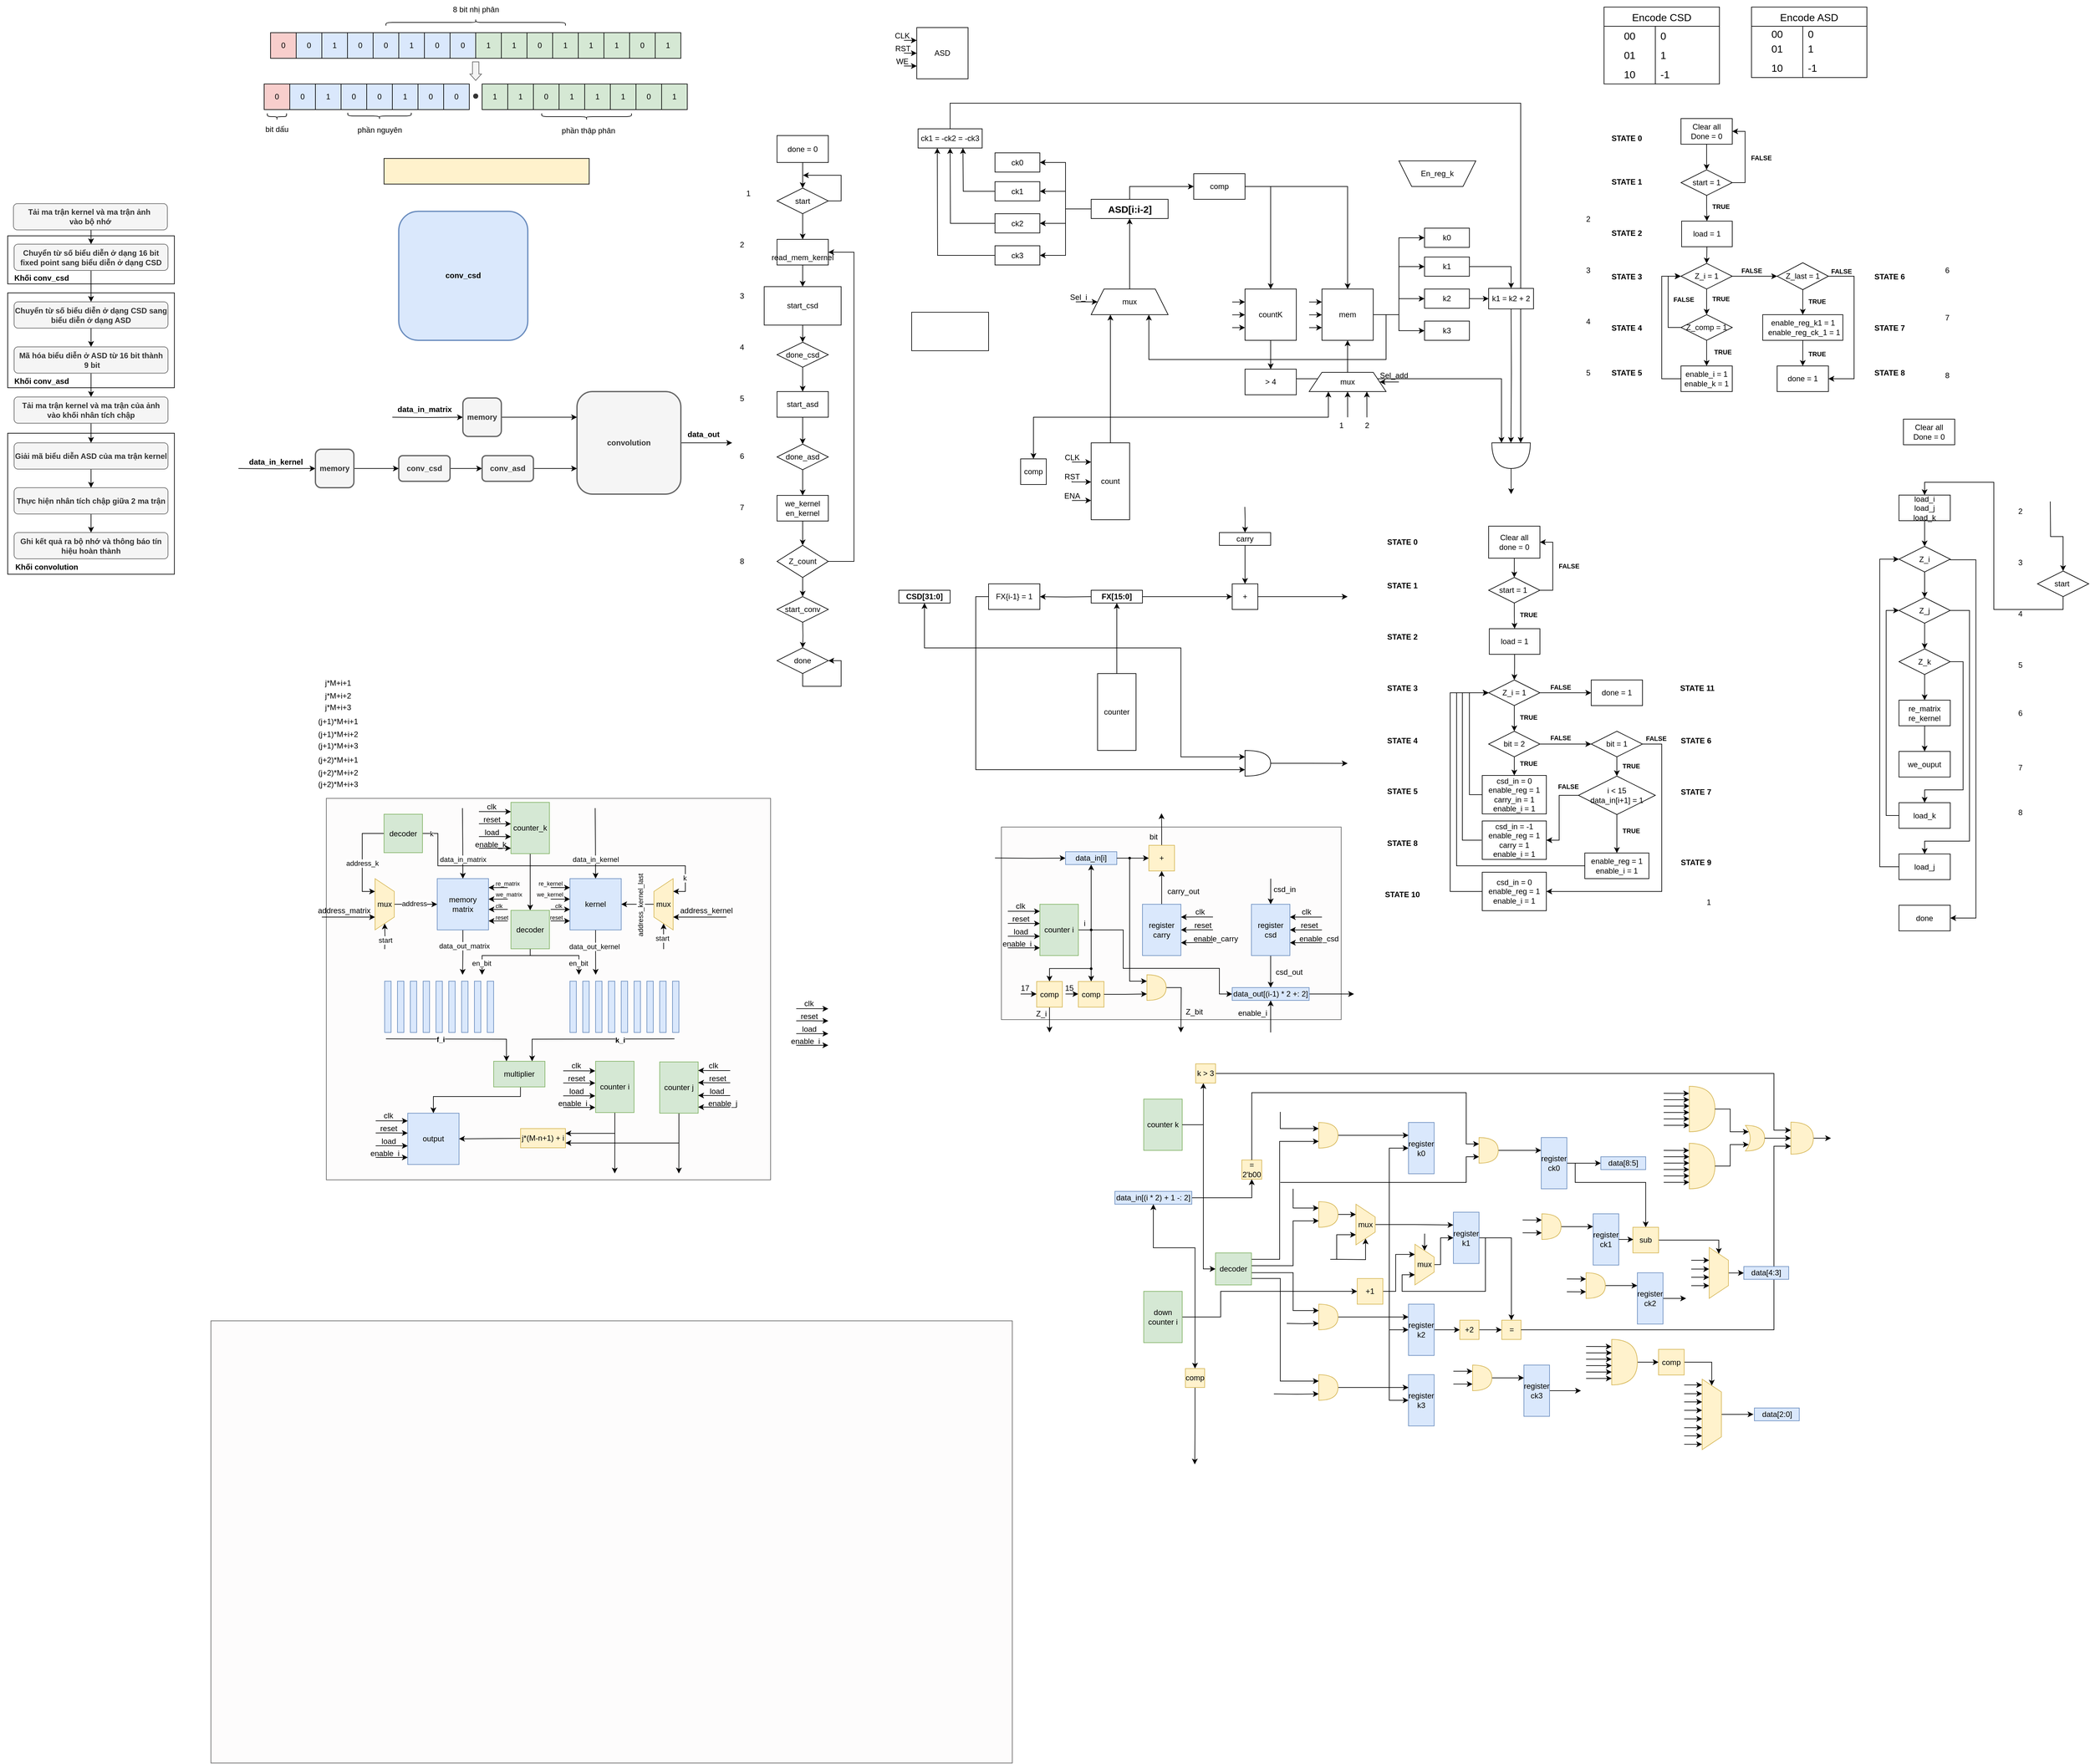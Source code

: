 <mxfile version="26.2.13">
  <diagram name="Trang-1" id="ZTEf5k2u-yT7QT4qtRUc">
    <mxGraphModel dx="4692" dy="2884" grid="1" gridSize="10" guides="1" tooltips="1" connect="1" arrows="1" fold="1" page="1" pageScale="1" pageWidth="827" pageHeight="1169" math="0" shadow="0">
      <root>
        <mxCell id="0" />
        <mxCell id="1" parent="0" />
        <mxCell id="n5akObrAyf3s3qir8JeV-148" value="" style="rounded=0;whiteSpace=wrap;html=1;fillColor=light-dark(#fdfcfc, #1a1a1a);fontColor=#333333;strokeColor=#666666;" vertex="1" parent="1">
          <mxGeometry x="-873" y="1154.75" width="693" height="595.25" as="geometry" />
        </mxCell>
        <mxCell id="n5akObrAyf3s3qir8JeV-1" value="" style="rounded=0;whiteSpace=wrap;html=1;fillColor=light-dark(#fdfcfc, #1a1a1a);fontColor=#333333;strokeColor=#666666;" vertex="1" parent="1">
          <mxGeometry x="-1053" y="1970" width="1250" height="690" as="geometry" />
        </mxCell>
        <mxCell id="bhZKPFtzjyBWHODW-0KJ-58" value="" style="rounded=0;whiteSpace=wrap;html=1;fillColor=light-dark(#fdfcfc, #1a1a1a);fontColor=#333333;strokeColor=#666666;" parent="1" vertex="1">
          <mxGeometry x="180" y="1199.5" width="530" height="300.5" as="geometry" />
        </mxCell>
        <mxCell id="hMAy3AIzmUoGbarFBoKQ-63" value="" style="rounded=0;whiteSpace=wrap;html=1;" parent="1" vertex="1">
          <mxGeometry x="-1370" y="277" width="260" height="75" as="geometry" />
        </mxCell>
        <mxCell id="hMAy3AIzmUoGbarFBoKQ-60" value="" style="rounded=0;whiteSpace=wrap;html=1;" parent="1" vertex="1">
          <mxGeometry x="-1370" y="366" width="260" height="148" as="geometry" />
        </mxCell>
        <mxCell id="hMAy3AIzmUoGbarFBoKQ-58" value="" style="rounded=0;whiteSpace=wrap;html=1;" parent="1" vertex="1">
          <mxGeometry x="-1370" y="585" width="260" height="220" as="geometry" />
        </mxCell>
        <mxCell id="kykVUpYEriu8e2mIOXpI-62" style="edgeStyle=orthogonalEdgeStyle;rounded=0;orthogonalLoop=1;jettySize=auto;html=1;exitX=0;exitY=0.5;exitDx=0;exitDy=0;entryX=1;entryY=0.5;entryDx=0;entryDy=0;" parent="1" source="kykVUpYEriu8e2mIOXpI-2" target="kykVUpYEriu8e2mIOXpI-61" edge="1">
          <mxGeometry relative="1" as="geometry" />
        </mxCell>
        <mxCell id="kykVUpYEriu8e2mIOXpI-63" style="edgeStyle=orthogonalEdgeStyle;rounded=0;orthogonalLoop=1;jettySize=auto;html=1;exitX=0;exitY=0.5;exitDx=0;exitDy=0;entryX=1;entryY=0.5;entryDx=0;entryDy=0;" parent="1" source="kykVUpYEriu8e2mIOXpI-2" target="kykVUpYEriu8e2mIOXpI-57" edge="1">
          <mxGeometry relative="1" as="geometry" />
        </mxCell>
        <mxCell id="kykVUpYEriu8e2mIOXpI-65" style="edgeStyle=orthogonalEdgeStyle;rounded=0;orthogonalLoop=1;jettySize=auto;html=1;exitX=0;exitY=0.5;exitDx=0;exitDy=0;entryX=1;entryY=0.5;entryDx=0;entryDy=0;" parent="1" source="kykVUpYEriu8e2mIOXpI-2" target="kykVUpYEriu8e2mIOXpI-59" edge="1">
          <mxGeometry relative="1" as="geometry" />
        </mxCell>
        <mxCell id="kykVUpYEriu8e2mIOXpI-66" style="edgeStyle=orthogonalEdgeStyle;rounded=0;orthogonalLoop=1;jettySize=auto;html=1;exitX=0;exitY=0.5;exitDx=0;exitDy=0;entryX=1;entryY=0.5;entryDx=0;entryDy=0;" parent="1" source="kykVUpYEriu8e2mIOXpI-2" target="kykVUpYEriu8e2mIOXpI-60" edge="1">
          <mxGeometry relative="1" as="geometry" />
        </mxCell>
        <mxCell id="kykVUpYEriu8e2mIOXpI-2" value="" style="rounded=0;whiteSpace=wrap;html=1;" parent="1" vertex="1">
          <mxGeometry x="320" y="220" width="120" height="30" as="geometry" />
        </mxCell>
        <mxCell id="TvyI1OkQRVAZPM0vmnl8-29" style="edgeStyle=orthogonalEdgeStyle;rounded=0;orthogonalLoop=1;jettySize=auto;html=1;exitX=0;exitY=0.5;exitDx=0;exitDy=0;entryX=0.25;entryY=1;entryDx=0;entryDy=0;" parent="1" source="TvyI1OkQRVAZPM0vmnl8-3" target="TvyI1OkQRVAZPM0vmnl8-27" edge="1">
          <mxGeometry relative="1" as="geometry">
            <Array as="points">
              <mxPoint x="350" y="585" />
            </Array>
          </mxGeometry>
        </mxCell>
        <mxCell id="TvyI1OkQRVAZPM0vmnl8-110" style="edgeStyle=orthogonalEdgeStyle;rounded=0;orthogonalLoop=1;jettySize=auto;html=1;exitX=0.25;exitY=1;exitDx=0;exitDy=0;entryX=0.25;entryY=1;entryDx=0;entryDy=0;" parent="1" target="TvyI1OkQRVAZPM0vmnl8-3" edge="1">
          <mxGeometry relative="1" as="geometry">
            <mxPoint x="290" y="629.949" as="sourcePoint" />
          </mxGeometry>
        </mxCell>
        <mxCell id="TvyI1OkQRVAZPM0vmnl8-111" style="edgeStyle=orthogonalEdgeStyle;rounded=0;orthogonalLoop=1;jettySize=auto;html=1;" parent="1" target="TvyI1OkQRVAZPM0vmnl8-3" edge="1">
          <mxGeometry relative="1" as="geometry">
            <mxPoint x="290" y="660" as="sourcePoint" />
            <Array as="points">
              <mxPoint x="290" y="661" />
            </Array>
          </mxGeometry>
        </mxCell>
        <mxCell id="TvyI1OkQRVAZPM0vmnl8-112" style="edgeStyle=orthogonalEdgeStyle;rounded=0;orthogonalLoop=1;jettySize=auto;html=1;exitX=0.75;exitY=1;exitDx=0;exitDy=0;entryX=0.75;entryY=1;entryDx=0;entryDy=0;" parent="1" target="TvyI1OkQRVAZPM0vmnl8-3" edge="1">
          <mxGeometry relative="1" as="geometry">
            <mxPoint x="290" y="689.949" as="sourcePoint" />
          </mxGeometry>
        </mxCell>
        <mxCell id="TvyI1OkQRVAZPM0vmnl8-148" style="edgeStyle=orthogonalEdgeStyle;rounded=0;orthogonalLoop=1;jettySize=auto;html=1;exitX=0;exitY=0.5;exitDx=0;exitDy=0;entryX=0.5;entryY=0;entryDx=0;entryDy=0;" parent="1" source="TvyI1OkQRVAZPM0vmnl8-3" target="TvyI1OkQRVAZPM0vmnl8-146" edge="1">
          <mxGeometry relative="1" as="geometry">
            <Array as="points">
              <mxPoint x="350" y="560" />
              <mxPoint x="230" y="560" />
            </Array>
          </mxGeometry>
        </mxCell>
        <mxCell id="TvyI1OkQRVAZPM0vmnl8-154" style="edgeStyle=orthogonalEdgeStyle;rounded=0;orthogonalLoop=1;jettySize=auto;html=1;exitX=0;exitY=0.5;exitDx=0;exitDy=0;entryX=0.25;entryY=1;entryDx=0;entryDy=0;" parent="1" source="TvyI1OkQRVAZPM0vmnl8-3" target="TvyI1OkQRVAZPM0vmnl8-153" edge="1">
          <mxGeometry relative="1" as="geometry" />
        </mxCell>
        <mxCell id="TvyI1OkQRVAZPM0vmnl8-3" value="count" style="rounded=0;whiteSpace=wrap;html=1;direction=south;" parent="1" vertex="1">
          <mxGeometry x="320" y="600" width="60" height="120" as="geometry" />
        </mxCell>
        <mxCell id="TvyI1OkQRVAZPM0vmnl8-9" style="edgeStyle=orthogonalEdgeStyle;rounded=0;orthogonalLoop=1;jettySize=auto;html=1;exitX=1;exitY=0.5;exitDx=0;exitDy=0;" parent="1" source="TvyI1OkQRVAZPM0vmnl8-7" target="TvyI1OkQRVAZPM0vmnl8-8" edge="1">
          <mxGeometry relative="1" as="geometry" />
        </mxCell>
        <mxCell id="TvyI1OkQRVAZPM0vmnl8-7" value="comp" style="rounded=0;whiteSpace=wrap;html=1;" parent="1" vertex="1">
          <mxGeometry x="480" y="180" width="80" height="40" as="geometry" />
        </mxCell>
        <mxCell id="TvyI1OkQRVAZPM0vmnl8-14" style="edgeStyle=orthogonalEdgeStyle;rounded=0;orthogonalLoop=1;jettySize=auto;html=1;exitX=0.5;exitY=1;exitDx=0;exitDy=0;" parent="1" source="TvyI1OkQRVAZPM0vmnl8-8" target="TvyI1OkQRVAZPM0vmnl8-18" edge="1">
          <mxGeometry relative="1" as="geometry">
            <mxPoint x="600" y="520" as="targetPoint" />
          </mxGeometry>
        </mxCell>
        <mxCell id="TvyI1OkQRVAZPM0vmnl8-134" style="edgeStyle=orthogonalEdgeStyle;rounded=0;orthogonalLoop=1;jettySize=auto;html=1;exitX=0;exitY=0.25;exitDx=0;exitDy=0;entryX=0;entryY=0.25;entryDx=0;entryDy=0;" parent="1" target="TvyI1OkQRVAZPM0vmnl8-8" edge="1">
          <mxGeometry relative="1" as="geometry">
            <mxPoint x="540" y="380.238" as="sourcePoint" />
          </mxGeometry>
        </mxCell>
        <mxCell id="TvyI1OkQRVAZPM0vmnl8-135" style="edgeStyle=orthogonalEdgeStyle;rounded=0;orthogonalLoop=1;jettySize=auto;html=1;exitX=0;exitY=0.5;exitDx=0;exitDy=0;entryX=0;entryY=0.5;entryDx=0;entryDy=0;" parent="1" target="TvyI1OkQRVAZPM0vmnl8-8" edge="1">
          <mxGeometry relative="1" as="geometry">
            <mxPoint x="540" y="400.238" as="sourcePoint" />
          </mxGeometry>
        </mxCell>
        <mxCell id="TvyI1OkQRVAZPM0vmnl8-136" style="edgeStyle=orthogonalEdgeStyle;rounded=0;orthogonalLoop=1;jettySize=auto;html=1;exitX=0;exitY=0.75;exitDx=0;exitDy=0;entryX=0;entryY=0.75;entryDx=0;entryDy=0;" parent="1" target="TvyI1OkQRVAZPM0vmnl8-8" edge="1">
          <mxGeometry relative="1" as="geometry">
            <mxPoint x="540" y="420.238" as="sourcePoint" />
          </mxGeometry>
        </mxCell>
        <mxCell id="TvyI1OkQRVAZPM0vmnl8-8" value="countK" style="rounded=0;whiteSpace=wrap;html=1;" parent="1" vertex="1">
          <mxGeometry x="560" y="360" width="80" height="80" as="geometry" />
        </mxCell>
        <mxCell id="TvyI1OkQRVAZPM0vmnl8-11" style="edgeStyle=orthogonalEdgeStyle;rounded=0;orthogonalLoop=1;jettySize=auto;html=1;exitX=1;exitY=0.5;exitDx=0;exitDy=0;entryX=0.5;entryY=0;entryDx=0;entryDy=0;" parent="1" source="TvyI1OkQRVAZPM0vmnl8-7" target="TvyI1OkQRVAZPM0vmnl8-10" edge="1">
          <mxGeometry relative="1" as="geometry" />
        </mxCell>
        <mxCell id="TvyI1OkQRVAZPM0vmnl8-28" style="edgeStyle=orthogonalEdgeStyle;rounded=0;orthogonalLoop=1;jettySize=auto;html=1;exitX=1;exitY=0.5;exitDx=0;exitDy=0;entryX=0.75;entryY=1;entryDx=0;entryDy=0;" parent="1" source="TvyI1OkQRVAZPM0vmnl8-10" target="TvyI1OkQRVAZPM0vmnl8-27" edge="1">
          <mxGeometry relative="1" as="geometry">
            <Array as="points">
              <mxPoint x="780" y="400" />
              <mxPoint x="780" y="470" />
              <mxPoint x="410" y="470" />
            </Array>
          </mxGeometry>
        </mxCell>
        <mxCell id="TvyI1OkQRVAZPM0vmnl8-131" style="edgeStyle=orthogonalEdgeStyle;rounded=0;orthogonalLoop=1;jettySize=auto;html=1;exitX=0;exitY=0.25;exitDx=0;exitDy=0;entryX=0;entryY=0.25;entryDx=0;entryDy=0;" parent="1" target="TvyI1OkQRVAZPM0vmnl8-10" edge="1">
          <mxGeometry relative="1" as="geometry">
            <mxPoint x="660" y="380.238" as="sourcePoint" />
          </mxGeometry>
        </mxCell>
        <mxCell id="TvyI1OkQRVAZPM0vmnl8-132" style="edgeStyle=orthogonalEdgeStyle;rounded=0;orthogonalLoop=1;jettySize=auto;html=1;exitX=0;exitY=0.5;exitDx=0;exitDy=0;entryX=0;entryY=0.5;entryDx=0;entryDy=0;" parent="1" target="TvyI1OkQRVAZPM0vmnl8-10" edge="1">
          <mxGeometry relative="1" as="geometry">
            <mxPoint x="660" y="400.238" as="sourcePoint" />
          </mxGeometry>
        </mxCell>
        <mxCell id="TvyI1OkQRVAZPM0vmnl8-133" style="edgeStyle=orthogonalEdgeStyle;rounded=0;orthogonalLoop=1;jettySize=auto;html=1;exitX=0;exitY=0.75;exitDx=0;exitDy=0;entryX=0;entryY=0.75;entryDx=0;entryDy=0;" parent="1" target="TvyI1OkQRVAZPM0vmnl8-10" edge="1">
          <mxGeometry relative="1" as="geometry">
            <mxPoint x="660" y="420.238" as="sourcePoint" />
          </mxGeometry>
        </mxCell>
        <mxCell id="kykVUpYEriu8e2mIOXpI-12" style="edgeStyle=orthogonalEdgeStyle;rounded=0;orthogonalLoop=1;jettySize=auto;html=1;exitX=1;exitY=0.5;exitDx=0;exitDy=0;entryX=0;entryY=0.5;entryDx=0;entryDy=0;" parent="1" source="TvyI1OkQRVAZPM0vmnl8-10" target="kykVUpYEriu8e2mIOXpI-6" edge="1">
          <mxGeometry relative="1" as="geometry" />
        </mxCell>
        <mxCell id="kykVUpYEriu8e2mIOXpI-13" style="edgeStyle=orthogonalEdgeStyle;rounded=0;orthogonalLoop=1;jettySize=auto;html=1;exitX=1;exitY=0.5;exitDx=0;exitDy=0;entryX=0;entryY=0.5;entryDx=0;entryDy=0;" parent="1" source="TvyI1OkQRVAZPM0vmnl8-10" target="kykVUpYEriu8e2mIOXpI-8" edge="1">
          <mxGeometry relative="1" as="geometry" />
        </mxCell>
        <mxCell id="kykVUpYEriu8e2mIOXpI-14" style="edgeStyle=orthogonalEdgeStyle;rounded=0;orthogonalLoop=1;jettySize=auto;html=1;exitX=1;exitY=0.5;exitDx=0;exitDy=0;entryX=0;entryY=0.5;entryDx=0;entryDy=0;" parent="1" source="TvyI1OkQRVAZPM0vmnl8-10" target="kykVUpYEriu8e2mIOXpI-10" edge="1">
          <mxGeometry relative="1" as="geometry" />
        </mxCell>
        <mxCell id="kykVUpYEriu8e2mIOXpI-17" style="edgeStyle=orthogonalEdgeStyle;rounded=0;orthogonalLoop=1;jettySize=auto;html=1;exitX=1;exitY=0.5;exitDx=0;exitDy=0;entryX=0;entryY=0.5;entryDx=0;entryDy=0;" parent="1" source="TvyI1OkQRVAZPM0vmnl8-10" target="kykVUpYEriu8e2mIOXpI-15" edge="1">
          <mxGeometry relative="1" as="geometry" />
        </mxCell>
        <mxCell id="TvyI1OkQRVAZPM0vmnl8-10" value="mem" style="whiteSpace=wrap;html=1;aspect=fixed;" parent="1" vertex="1">
          <mxGeometry x="680" y="360" width="80" height="80" as="geometry" />
        </mxCell>
        <mxCell id="kykVUpYEriu8e2mIOXpI-18" style="edgeStyle=orthogonalEdgeStyle;rounded=0;orthogonalLoop=1;jettySize=auto;html=1;exitX=0.5;exitY=1;exitDx=0;exitDy=0;" parent="1" edge="1">
          <mxGeometry relative="1" as="geometry">
            <mxPoint x="960" y="600" as="targetPoint" />
            <mxPoint x="600" y="475" as="sourcePoint" />
            <Array as="points">
              <mxPoint x="600" y="500" />
              <mxPoint x="960" y="500" />
              <mxPoint x="960" y="600" />
            </Array>
          </mxGeometry>
        </mxCell>
        <mxCell id="TvyI1OkQRVAZPM0vmnl8-18" value="&amp;gt; 4" style="rounded=0;whiteSpace=wrap;html=1;" parent="1" vertex="1">
          <mxGeometry x="560" y="485" width="80" height="40" as="geometry" />
        </mxCell>
        <mxCell id="TvyI1OkQRVAZPM0vmnl8-118" style="edgeStyle=orthogonalEdgeStyle;rounded=0;orthogonalLoop=1;jettySize=auto;html=1;exitX=0.5;exitY=0;exitDx=0;exitDy=0;entryX=0;entryY=0.5;entryDx=0;entryDy=0;" parent="1" target="TvyI1OkQRVAZPM0vmnl8-7" edge="1">
          <mxGeometry relative="1" as="geometry">
            <mxPoint x="380" y="220" as="sourcePoint" />
            <Array as="points">
              <mxPoint x="380" y="200" />
            </Array>
          </mxGeometry>
        </mxCell>
        <mxCell id="TvyI1OkQRVAZPM0vmnl8-30" style="edgeStyle=orthogonalEdgeStyle;rounded=0;orthogonalLoop=1;jettySize=auto;html=1;entryX=0;entryY=0.5;entryDx=0;entryDy=0;" parent="1" target="TvyI1OkQRVAZPM0vmnl8-27" edge="1">
          <mxGeometry relative="1" as="geometry">
            <mxPoint x="296" y="380" as="sourcePoint" />
          </mxGeometry>
        </mxCell>
        <mxCell id="kykVUpYEriu8e2mIOXpI-4" style="edgeStyle=orthogonalEdgeStyle;rounded=0;orthogonalLoop=1;jettySize=auto;html=1;exitX=0.5;exitY=0;exitDx=0;exitDy=0;entryX=0.5;entryY=1;entryDx=0;entryDy=0;" parent="1" source="TvyI1OkQRVAZPM0vmnl8-27" target="kykVUpYEriu8e2mIOXpI-2" edge="1">
          <mxGeometry relative="1" as="geometry">
            <mxPoint x="379.783" y="260" as="targetPoint" />
          </mxGeometry>
        </mxCell>
        <mxCell id="TvyI1OkQRVAZPM0vmnl8-27" value="mux" style="shape=trapezoid;perimeter=trapezoidPerimeter;whiteSpace=wrap;html=1;fixedSize=1;" parent="1" vertex="1">
          <mxGeometry x="320" y="360" width="120" height="40" as="geometry" />
        </mxCell>
        <mxCell id="TvyI1OkQRVAZPM0vmnl8-34" style="edgeStyle=orthogonalEdgeStyle;rounded=0;orthogonalLoop=1;jettySize=auto;html=1;exitX=0.5;exitY=0;exitDx=0;exitDy=0;" parent="1" source="kykVUpYEriu8e2mIOXpI-70" edge="1">
          <mxGeometry relative="1" as="geometry">
            <mxPoint x="990" y="600" as="targetPoint" />
            <Array as="points">
              <mxPoint x="100" y="70" />
              <mxPoint x="990" y="70" />
            </Array>
            <mxPoint x="380" y="120" as="sourcePoint" />
          </mxGeometry>
        </mxCell>
        <mxCell id="TvyI1OkQRVAZPM0vmnl8-137" style="edgeStyle=orthogonalEdgeStyle;rounded=0;orthogonalLoop=1;jettySize=auto;html=1;exitX=0;exitY=0.25;exitDx=0;exitDy=0;entryX=0;entryY=0.25;entryDx=0;entryDy=0;" parent="1" target="TvyI1OkQRVAZPM0vmnl8-38" edge="1">
          <mxGeometry relative="1" as="geometry">
            <mxPoint x="28" y="-28" as="sourcePoint" />
          </mxGeometry>
        </mxCell>
        <mxCell id="TvyI1OkQRVAZPM0vmnl8-138" style="edgeStyle=orthogonalEdgeStyle;rounded=0;orthogonalLoop=1;jettySize=auto;html=1;exitX=0;exitY=0.5;exitDx=0;exitDy=0;entryX=0;entryY=0.5;entryDx=0;entryDy=0;" parent="1" target="TvyI1OkQRVAZPM0vmnl8-38" edge="1">
          <mxGeometry relative="1" as="geometry">
            <mxPoint x="28" y="-8" as="sourcePoint" />
          </mxGeometry>
        </mxCell>
        <mxCell id="TvyI1OkQRVAZPM0vmnl8-139" style="edgeStyle=orthogonalEdgeStyle;rounded=0;orthogonalLoop=1;jettySize=auto;html=1;exitX=0;exitY=0.75;exitDx=0;exitDy=0;entryX=0;entryY=0.75;entryDx=0;entryDy=0;" parent="1" target="TvyI1OkQRVAZPM0vmnl8-38" edge="1">
          <mxGeometry relative="1" as="geometry">
            <mxPoint x="28" y="12" as="sourcePoint" />
          </mxGeometry>
        </mxCell>
        <mxCell id="TvyI1OkQRVAZPM0vmnl8-38" value="ASD" style="whiteSpace=wrap;html=1;aspect=fixed;" parent="1" vertex="1">
          <mxGeometry x="48" y="-48" width="80" height="80" as="geometry" />
        </mxCell>
        <mxCell id="TvyI1OkQRVAZPM0vmnl8-51" style="edgeStyle=orthogonalEdgeStyle;rounded=0;orthogonalLoop=1;jettySize=auto;html=1;exitX=0;exitY=0.5;exitDx=0;exitDy=0;" parent="1" target="TvyI1OkQRVAZPM0vmnl8-53" edge="1">
          <mxGeometry relative="1" as="geometry">
            <mxPoint x="280" y="840" as="targetPoint" />
            <mxPoint x="320" y="840" as="sourcePoint" />
          </mxGeometry>
        </mxCell>
        <mxCell id="TvyI1OkQRVAZPM0vmnl8-50" style="edgeStyle=orthogonalEdgeStyle;rounded=0;orthogonalLoop=1;jettySize=auto;html=1;exitX=0;exitY=0.5;exitDx=0;exitDy=0;" parent="1" source="TvyI1OkQRVAZPM0vmnl8-41" edge="1">
          <mxGeometry relative="1" as="geometry">
            <mxPoint x="560" y="1090" as="targetPoint" />
            <Array as="points">
              <mxPoint x="360" y="920" />
              <mxPoint x="460" y="920" />
              <mxPoint x="460" y="1090" />
            </Array>
          </mxGeometry>
        </mxCell>
        <mxCell id="kykVUpYEriu8e2mIOXpI-75" style="edgeStyle=orthogonalEdgeStyle;rounded=0;orthogonalLoop=1;jettySize=auto;html=1;exitX=0;exitY=0.5;exitDx=0;exitDy=0;entryX=0.5;entryY=1;entryDx=0;entryDy=0;" parent="1" source="TvyI1OkQRVAZPM0vmnl8-41" target="kykVUpYEriu8e2mIOXpI-73" edge="1">
          <mxGeometry relative="1" as="geometry" />
        </mxCell>
        <mxCell id="kykVUpYEriu8e2mIOXpI-79" style="edgeStyle=orthogonalEdgeStyle;rounded=0;orthogonalLoop=1;jettySize=auto;html=1;exitX=0;exitY=0.5;exitDx=0;exitDy=0;entryX=0.5;entryY=1;entryDx=0;entryDy=0;" parent="1" source="TvyI1OkQRVAZPM0vmnl8-41" target="kykVUpYEriu8e2mIOXpI-76" edge="1">
          <mxGeometry relative="1" as="geometry">
            <Array as="points">
              <mxPoint x="360" y="920" />
              <mxPoint x="60" y="920" />
            </Array>
          </mxGeometry>
        </mxCell>
        <mxCell id="TvyI1OkQRVAZPM0vmnl8-41" value="counter" style="rounded=0;whiteSpace=wrap;html=1;direction=south;" parent="1" vertex="1">
          <mxGeometry x="330" y="960" width="60" height="120" as="geometry" />
        </mxCell>
        <mxCell id="TvyI1OkQRVAZPM0vmnl8-46" style="edgeStyle=orthogonalEdgeStyle;rounded=0;orthogonalLoop=1;jettySize=auto;html=1;exitX=0.5;exitY=1;exitDx=0;exitDy=0;" parent="1" source="TvyI1OkQRVAZPM0vmnl8-43" target="TvyI1OkQRVAZPM0vmnl8-44" edge="1">
          <mxGeometry relative="1" as="geometry" />
        </mxCell>
        <mxCell id="kykVUpYEriu8e2mIOXpI-77" style="edgeStyle=orthogonalEdgeStyle;rounded=0;orthogonalLoop=1;jettySize=auto;html=1;exitX=0.5;exitY=0;exitDx=0;exitDy=0;entryX=0.5;entryY=0;entryDx=0;entryDy=0;" parent="1" target="TvyI1OkQRVAZPM0vmnl8-43" edge="1">
          <mxGeometry relative="1" as="geometry">
            <mxPoint x="559.704" y="700" as="sourcePoint" />
          </mxGeometry>
        </mxCell>
        <mxCell id="TvyI1OkQRVAZPM0vmnl8-43" value="carry" style="rounded=0;whiteSpace=wrap;html=1;" parent="1" vertex="1">
          <mxGeometry x="520" y="740" width="80" height="20" as="geometry" />
        </mxCell>
        <mxCell id="TvyI1OkQRVAZPM0vmnl8-85" style="edgeStyle=orthogonalEdgeStyle;rounded=0;orthogonalLoop=1;jettySize=auto;html=1;exitX=1;exitY=0.5;exitDx=0;exitDy=0;" parent="1" source="TvyI1OkQRVAZPM0vmnl8-44" edge="1">
          <mxGeometry relative="1" as="geometry">
            <mxPoint x="720" y="840" as="targetPoint" />
          </mxGeometry>
        </mxCell>
        <mxCell id="TvyI1OkQRVAZPM0vmnl8-44" value="+" style="rounded=0;whiteSpace=wrap;html=1;" parent="1" vertex="1">
          <mxGeometry x="540" y="820" width="40" height="40" as="geometry" />
        </mxCell>
        <mxCell id="TvyI1OkQRVAZPM0vmnl8-54" style="edgeStyle=orthogonalEdgeStyle;rounded=0;orthogonalLoop=1;jettySize=auto;html=1;exitX=0;exitY=0.5;exitDx=0;exitDy=0;" parent="1" source="TvyI1OkQRVAZPM0vmnl8-53" edge="1">
          <mxGeometry relative="1" as="geometry">
            <mxPoint x="560" y="1110" as="targetPoint" />
            <mxPoint x="160" y="830" as="sourcePoint" />
            <Array as="points">
              <mxPoint x="140" y="840" />
              <mxPoint x="140" y="1110" />
            </Array>
          </mxGeometry>
        </mxCell>
        <mxCell id="TvyI1OkQRVAZPM0vmnl8-53" value="FX{i-1} = 1" style="rounded=0;whiteSpace=wrap;html=1;" parent="1" vertex="1">
          <mxGeometry x="160" y="820" width="80" height="40" as="geometry" />
        </mxCell>
        <mxCell id="TvyI1OkQRVAZPM0vmnl8-90" style="edgeStyle=orthogonalEdgeStyle;rounded=0;orthogonalLoop=1;jettySize=auto;html=1;exitX=1;exitY=0.5;exitDx=0;exitDy=0;exitPerimeter=0;" parent="1" source="TvyI1OkQRVAZPM0vmnl8-55" edge="1">
          <mxGeometry relative="1" as="geometry">
            <mxPoint x="720" y="1100.182" as="targetPoint" />
          </mxGeometry>
        </mxCell>
        <mxCell id="TvyI1OkQRVAZPM0vmnl8-55" value="" style="shape=or;whiteSpace=wrap;html=1;" parent="1" vertex="1">
          <mxGeometry x="560" y="1080" width="40" height="40" as="geometry" />
        </mxCell>
        <mxCell id="5OUNu-mXDKXS3Fbgeo7Q-131" style="edgeStyle=orthogonalEdgeStyle;rounded=0;orthogonalLoop=1;jettySize=auto;html=1;exitX=0.5;exitY=1;exitDx=0;exitDy=0;" parent="1" source="TvyI1OkQRVAZPM0vmnl8-93" edge="1">
          <mxGeometry relative="1" as="geometry">
            <mxPoint x="-660.421" y="1430" as="targetPoint" />
          </mxGeometry>
        </mxCell>
        <mxCell id="n5akObrAyf3s3qir8JeV-86" value="data_out_matrix" style="edgeLabel;html=1;align=center;verticalAlign=middle;resizable=0;points=[];" vertex="1" connectable="0" parent="5OUNu-mXDKXS3Fbgeo7Q-131">
          <mxGeometry x="-0.299" y="2" relative="1" as="geometry">
            <mxPoint as="offset" />
          </mxGeometry>
        </mxCell>
        <mxCell id="5OUNu-mXDKXS3Fbgeo7Q-148" style="edgeStyle=orthogonalEdgeStyle;rounded=0;orthogonalLoop=1;jettySize=auto;html=1;exitX=0.5;exitY=0;exitDx=0;exitDy=0;entryX=0.5;entryY=0;entryDx=0;entryDy=0;" parent="1" target="TvyI1OkQRVAZPM0vmnl8-93" edge="1">
          <mxGeometry relative="1" as="geometry">
            <mxPoint x="-660.667" y="1170" as="sourcePoint" />
          </mxGeometry>
        </mxCell>
        <mxCell id="n5akObrAyf3s3qir8JeV-88" value="data_in_matrix" style="edgeLabel;html=1;align=center;verticalAlign=middle;resizable=0;points=[];" vertex="1" connectable="0" parent="5OUNu-mXDKXS3Fbgeo7Q-148">
          <mxGeometry x="0.762" relative="1" as="geometry">
            <mxPoint y="-17" as="offset" />
          </mxGeometry>
        </mxCell>
        <mxCell id="n5akObrAyf3s3qir8JeV-111" style="edgeStyle=orthogonalEdgeStyle;rounded=0;orthogonalLoop=1;jettySize=auto;html=1;exitX=1;exitY=0.25;exitDx=0;exitDy=0;entryX=1;entryY=0.25;entryDx=0;entryDy=0;" edge="1" parent="1">
          <mxGeometry relative="1" as="geometry">
            <mxPoint x="-620" y="1294" as="targetPoint" />
            <mxPoint x="-590" y="1294" as="sourcePoint" />
          </mxGeometry>
        </mxCell>
        <mxCell id="TvyI1OkQRVAZPM0vmnl8-93" value="memory matrix" style="whiteSpace=wrap;html=1;aspect=fixed;fillColor=#dae8fc;strokeColor=#6c8ebf;" parent="1" vertex="1">
          <mxGeometry x="-700" y="1280" width="80" height="80" as="geometry" />
        </mxCell>
        <mxCell id="5OUNu-mXDKXS3Fbgeo7Q-144" style="edgeStyle=orthogonalEdgeStyle;rounded=0;orthogonalLoop=1;jettySize=auto;html=1;exitX=0.5;exitY=1;exitDx=0;exitDy=0;" parent="1" source="TvyI1OkQRVAZPM0vmnl8-94" edge="1">
          <mxGeometry relative="1" as="geometry">
            <mxPoint x="-452.857" y="1430" as="targetPoint" />
          </mxGeometry>
        </mxCell>
        <mxCell id="n5akObrAyf3s3qir8JeV-92" value="data_out_kernel" style="edgeLabel;html=1;align=center;verticalAlign=middle;resizable=0;points=[];" vertex="1" connectable="0" parent="5OUNu-mXDKXS3Fbgeo7Q-144">
          <mxGeometry x="-0.222" y="-2" relative="1" as="geometry">
            <mxPoint y="-2" as="offset" />
          </mxGeometry>
        </mxCell>
        <mxCell id="5OUNu-mXDKXS3Fbgeo7Q-149" style="edgeStyle=orthogonalEdgeStyle;rounded=0;orthogonalLoop=1;jettySize=auto;html=1;exitX=0.5;exitY=0;exitDx=0;exitDy=0;entryX=0.5;entryY=0;entryDx=0;entryDy=0;" parent="1" target="TvyI1OkQRVAZPM0vmnl8-94" edge="1">
          <mxGeometry relative="1" as="geometry">
            <mxPoint x="-453.667" y="1170" as="sourcePoint" />
          </mxGeometry>
        </mxCell>
        <mxCell id="n5akObrAyf3s3qir8JeV-93" value="data_in_kernel" style="edgeLabel;html=1;align=center;verticalAlign=middle;resizable=0;points=[];" vertex="1" connectable="0" parent="5OUNu-mXDKXS3Fbgeo7Q-149">
          <mxGeometry x="0.456" relative="1" as="geometry">
            <mxPoint as="offset" />
          </mxGeometry>
        </mxCell>
        <mxCell id="n5akObrAyf3s3qir8JeV-34" style="edgeStyle=orthogonalEdgeStyle;rounded=0;orthogonalLoop=1;jettySize=auto;html=1;exitX=0.5;exitY=1;exitDx=0;exitDy=0;entryX=1;entryY=0.5;entryDx=0;entryDy=0;" edge="1" parent="1" source="n5akObrAyf3s3qir8JeV-29" target="TvyI1OkQRVAZPM0vmnl8-94">
          <mxGeometry relative="1" as="geometry" />
        </mxCell>
        <mxCell id="n5akObrAyf3s3qir8JeV-110" value="address_kernel_last" style="edgeLabel;html=1;align=center;verticalAlign=middle;resizable=0;points=[];horizontal=0;" vertex="1" connectable="0" parent="n5akObrAyf3s3qir8JeV-34">
          <mxGeometry x="0.036" y="2" relative="1" as="geometry">
            <mxPoint x="5" as="offset" />
          </mxGeometry>
        </mxCell>
        <mxCell id="TvyI1OkQRVAZPM0vmnl8-94" value="kernel" style="whiteSpace=wrap;html=1;aspect=fixed;fillColor=#dae8fc;strokeColor=#6c8ebf;" parent="1" vertex="1">
          <mxGeometry x="-493" y="1280" width="80" height="80" as="geometry" />
        </mxCell>
        <mxCell id="n5akObrAyf3s3qir8JeV-20" style="edgeStyle=orthogonalEdgeStyle;rounded=0;orthogonalLoop=1;jettySize=auto;html=1;exitX=1;exitY=0.5;exitDx=0;exitDy=0;entryX=1;entryY=0.25;entryDx=0;entryDy=0;" edge="1" parent="1" source="TvyI1OkQRVAZPM0vmnl8-95" target="5OUNu-mXDKXS3Fbgeo7Q-101">
          <mxGeometry relative="1" as="geometry" />
        </mxCell>
        <mxCell id="n5akObrAyf3s3qir8JeV-23" style="edgeStyle=orthogonalEdgeStyle;rounded=0;orthogonalLoop=1;jettySize=auto;html=1;exitX=1;exitY=0.5;exitDx=0;exitDy=0;" edge="1" parent="1" source="TvyI1OkQRVAZPM0vmnl8-95">
          <mxGeometry relative="1" as="geometry">
            <mxPoint x="-423.118" y="1740.0" as="targetPoint" />
          </mxGeometry>
        </mxCell>
        <mxCell id="TvyI1OkQRVAZPM0vmnl8-95" value="counter i" style="rounded=0;whiteSpace=wrap;html=1;direction=south;fillColor=#d5e8d4;strokeColor=#82b366;" parent="1" vertex="1">
          <mxGeometry x="-453" y="1565" width="60" height="80" as="geometry" />
        </mxCell>
        <mxCell id="n5akObrAyf3s3qir8JeV-22" style="edgeStyle=orthogonalEdgeStyle;rounded=0;orthogonalLoop=1;jettySize=auto;html=1;exitX=1;exitY=0.5;exitDx=0;exitDy=0;entryX=1;entryY=0.75;entryDx=0;entryDy=0;" edge="1" parent="1" source="TvyI1OkQRVAZPM0vmnl8-96" target="5OUNu-mXDKXS3Fbgeo7Q-101">
          <mxGeometry relative="1" as="geometry" />
        </mxCell>
        <mxCell id="n5akObrAyf3s3qir8JeV-24" style="edgeStyle=orthogonalEdgeStyle;rounded=0;orthogonalLoop=1;jettySize=auto;html=1;exitX=1;exitY=0.5;exitDx=0;exitDy=0;" edge="1" parent="1" source="TvyI1OkQRVAZPM0vmnl8-96">
          <mxGeometry relative="1" as="geometry">
            <mxPoint x="-323.118" y="1740.0" as="targetPoint" />
          </mxGeometry>
        </mxCell>
        <mxCell id="TvyI1OkQRVAZPM0vmnl8-96" value="counter j" style="rounded=0;whiteSpace=wrap;html=1;direction=south;fillColor=#d5e8d4;strokeColor=#82b366;" parent="1" vertex="1">
          <mxGeometry x="-353" y="1566" width="60" height="80" as="geometry" />
        </mxCell>
        <mxCell id="TvyI1OkQRVAZPM0vmnl8-113" value="CLK" style="text;html=1;align=center;verticalAlign=middle;resizable=0;points=[];autosize=1;strokeColor=none;fillColor=none;" parent="1" vertex="1">
          <mxGeometry x="265" y="608" width="50" height="30" as="geometry" />
        </mxCell>
        <mxCell id="TvyI1OkQRVAZPM0vmnl8-114" value="RST" style="text;html=1;align=center;verticalAlign=middle;resizable=0;points=[];autosize=1;strokeColor=none;fillColor=none;" parent="1" vertex="1">
          <mxGeometry x="265" y="638" width="50" height="30" as="geometry" />
        </mxCell>
        <mxCell id="TvyI1OkQRVAZPM0vmnl8-115" value="ENA" style="text;html=1;align=center;verticalAlign=middle;resizable=0;points=[];autosize=1;strokeColor=none;fillColor=none;" parent="1" vertex="1">
          <mxGeometry x="265" y="668" width="50" height="30" as="geometry" />
        </mxCell>
        <mxCell id="TvyI1OkQRVAZPM0vmnl8-140" value="CLK" style="text;html=1;align=center;verticalAlign=middle;resizable=0;points=[];autosize=1;strokeColor=none;fillColor=none;" parent="1" vertex="1">
          <mxGeometry y="-50" width="50" height="30" as="geometry" />
        </mxCell>
        <mxCell id="TvyI1OkQRVAZPM0vmnl8-143" value="RST" style="text;html=1;align=center;verticalAlign=middle;resizable=0;points=[];autosize=1;strokeColor=none;fillColor=none;" parent="1" vertex="1">
          <mxGeometry x="1" y="-30" width="50" height="30" as="geometry" />
        </mxCell>
        <mxCell id="TvyI1OkQRVAZPM0vmnl8-144" value="WE" style="text;html=1;align=center;verticalAlign=middle;resizable=0;points=[];autosize=1;strokeColor=none;fillColor=none;" parent="1" vertex="1">
          <mxGeometry x="5" y="-10" width="40" height="30" as="geometry" />
        </mxCell>
        <mxCell id="TvyI1OkQRVAZPM0vmnl8-145" value="Sel_i" style="text;html=1;align=center;verticalAlign=middle;resizable=0;points=[];autosize=1;strokeColor=none;fillColor=none;" parent="1" vertex="1">
          <mxGeometry x="275" y="358" width="50" height="30" as="geometry" />
        </mxCell>
        <mxCell id="TvyI1OkQRVAZPM0vmnl8-146" value="comp" style="rounded=0;whiteSpace=wrap;html=1;" parent="1" vertex="1">
          <mxGeometry x="210" y="625" width="40" height="40" as="geometry" />
        </mxCell>
        <mxCell id="TvyI1OkQRVAZPM0vmnl8-155" style="edgeStyle=orthogonalEdgeStyle;rounded=0;orthogonalLoop=1;jettySize=auto;html=1;exitX=0.504;exitY=0.076;exitDx=0;exitDy=0;entryX=0.75;entryY=1;entryDx=0;entryDy=0;exitPerimeter=0;" parent="1" source="TvyI1OkQRVAZPM0vmnl8-158" target="TvyI1OkQRVAZPM0vmnl8-153" edge="1">
          <mxGeometry relative="1" as="geometry">
            <mxPoint x="740" y="560" as="sourcePoint" />
          </mxGeometry>
        </mxCell>
        <mxCell id="TvyI1OkQRVAZPM0vmnl8-156" style="edgeStyle=orthogonalEdgeStyle;rounded=0;orthogonalLoop=1;jettySize=auto;html=1;exitX=0.836;exitY=0.071;exitDx=0;exitDy=0;entryX=0.5;entryY=1;entryDx=0;entryDy=0;exitPerimeter=0;" parent="1" source="TvyI1OkQRVAZPM0vmnl8-157" target="TvyI1OkQRVAZPM0vmnl8-153" edge="1">
          <mxGeometry relative="1" as="geometry">
            <mxPoint x="710" y="560" as="sourcePoint" />
            <Array as="points">
              <mxPoint x="720" y="560" />
            </Array>
          </mxGeometry>
        </mxCell>
        <mxCell id="TvyI1OkQRVAZPM0vmnl8-159" style="edgeStyle=orthogonalEdgeStyle;rounded=0;orthogonalLoop=1;jettySize=auto;html=1;exitX=0.5;exitY=0;exitDx=0;exitDy=0;entryX=0.5;entryY=1;entryDx=0;entryDy=0;" parent="1" source="TvyI1OkQRVAZPM0vmnl8-153" target="TvyI1OkQRVAZPM0vmnl8-10" edge="1">
          <mxGeometry relative="1" as="geometry">
            <Array as="points">
              <mxPoint x="720" y="490" />
            </Array>
          </mxGeometry>
        </mxCell>
        <mxCell id="TvyI1OkQRVAZPM0vmnl8-160" style="edgeStyle=orthogonalEdgeStyle;rounded=0;orthogonalLoop=1;jettySize=auto;html=1;entryX=1;entryY=0.5;entryDx=0;entryDy=0;" parent="1" target="TvyI1OkQRVAZPM0vmnl8-153" edge="1">
          <mxGeometry relative="1" as="geometry">
            <mxPoint x="800" y="505" as="sourcePoint" />
          </mxGeometry>
        </mxCell>
        <mxCell id="TvyI1OkQRVAZPM0vmnl8-153" value="mux" style="shape=trapezoid;perimeter=trapezoidPerimeter;whiteSpace=wrap;html=1;fixedSize=1;" parent="1" vertex="1">
          <mxGeometry x="660" y="490" width="120" height="30" as="geometry" />
        </mxCell>
        <mxCell id="TvyI1OkQRVAZPM0vmnl8-157" value="1" style="text;html=1;align=center;verticalAlign=middle;resizable=0;points=[];autosize=1;strokeColor=none;fillColor=none;" parent="1" vertex="1">
          <mxGeometry x="695" y="558" width="30" height="30" as="geometry" />
        </mxCell>
        <mxCell id="TvyI1OkQRVAZPM0vmnl8-158" value="2" style="text;html=1;align=center;verticalAlign=middle;resizable=0;points=[];autosize=1;strokeColor=none;fillColor=none;" parent="1" vertex="1">
          <mxGeometry x="735" y="558" width="30" height="30" as="geometry" />
        </mxCell>
        <mxCell id="TvyI1OkQRVAZPM0vmnl8-161" value="Sel_add" style="text;html=1;align=center;verticalAlign=middle;resizable=0;points=[];autosize=1;strokeColor=none;fillColor=none;" parent="1" vertex="1">
          <mxGeometry x="757" y="480" width="70" height="30" as="geometry" />
        </mxCell>
        <mxCell id="kykVUpYEriu8e2mIOXpI-1" value="ASD[i:i-2]" style="text;html=1;align=center;verticalAlign=middle;resizable=0;points=[];autosize=1;strokeColor=none;fillColor=none;fontStyle=1;fontSize=15;" parent="1" vertex="1">
          <mxGeometry x="335" y="220" width="90" height="30" as="geometry" />
        </mxCell>
        <mxCell id="kykVUpYEriu8e2mIOXpI-25" style="edgeStyle=orthogonalEdgeStyle;rounded=0;orthogonalLoop=1;jettySize=auto;html=1;exitX=1;exitY=0.5;exitDx=0;exitDy=0;entryX=0.5;entryY=0;entryDx=0;entryDy=0;" parent="1" source="kykVUpYEriu8e2mIOXpI-6" target="kykVUpYEriu8e2mIOXpI-23" edge="1">
          <mxGeometry relative="1" as="geometry" />
        </mxCell>
        <mxCell id="kykVUpYEriu8e2mIOXpI-6" value="k1" style="rounded=0;whiteSpace=wrap;html=1;" parent="1" vertex="1">
          <mxGeometry x="840" y="310" width="70" height="30" as="geometry" />
        </mxCell>
        <mxCell id="kykVUpYEriu8e2mIOXpI-24" style="edgeStyle=orthogonalEdgeStyle;rounded=0;orthogonalLoop=1;jettySize=auto;html=1;exitX=1;exitY=0.5;exitDx=0;exitDy=0;entryX=0;entryY=0.5;entryDx=0;entryDy=0;" parent="1" source="kykVUpYEriu8e2mIOXpI-8" target="kykVUpYEriu8e2mIOXpI-23" edge="1">
          <mxGeometry relative="1" as="geometry" />
        </mxCell>
        <mxCell id="kykVUpYEriu8e2mIOXpI-8" value="k2" style="rounded=0;whiteSpace=wrap;html=1;" parent="1" vertex="1">
          <mxGeometry x="840" y="360" width="70" height="30" as="geometry" />
        </mxCell>
        <mxCell id="kykVUpYEriu8e2mIOXpI-10" value="k3" style="rounded=0;whiteSpace=wrap;html=1;" parent="1" vertex="1">
          <mxGeometry x="840" y="410" width="70" height="30" as="geometry" />
        </mxCell>
        <mxCell id="kykVUpYEriu8e2mIOXpI-15" value="k0" style="rounded=0;whiteSpace=wrap;html=1;" parent="1" vertex="1">
          <mxGeometry x="840" y="265" width="70" height="30" as="geometry" />
        </mxCell>
        <mxCell id="kykVUpYEriu8e2mIOXpI-26" style="edgeStyle=orthogonalEdgeStyle;rounded=0;orthogonalLoop=1;jettySize=auto;html=1;exitX=0.5;exitY=1;exitDx=0;exitDy=0;" parent="1" edge="1">
          <mxGeometry relative="1" as="geometry">
            <mxPoint x="974.75" y="600" as="targetPoint" />
            <mxPoint x="974.94" y="381" as="sourcePoint" />
          </mxGeometry>
        </mxCell>
        <mxCell id="kykVUpYEriu8e2mIOXpI-23" value="k1 = k2 + 2" style="rounded=0;whiteSpace=wrap;html=1;" parent="1" vertex="1">
          <mxGeometry x="940" y="359" width="70" height="32" as="geometry" />
        </mxCell>
        <mxCell id="kykVUpYEriu8e2mIOXpI-29" style="edgeStyle=orthogonalEdgeStyle;rounded=0;orthogonalLoop=1;jettySize=auto;html=1;exitX=1;exitY=0.5;exitDx=0;exitDy=0;exitPerimeter=0;" parent="1" source="kykVUpYEriu8e2mIOXpI-28" edge="1">
          <mxGeometry relative="1" as="geometry">
            <mxPoint x="975.103" y="680" as="targetPoint" />
          </mxGeometry>
        </mxCell>
        <mxCell id="kykVUpYEriu8e2mIOXpI-28" value="" style="shape=or;whiteSpace=wrap;html=1;direction=south;" parent="1" vertex="1">
          <mxGeometry x="945" y="600" width="60" height="40" as="geometry" />
        </mxCell>
        <mxCell id="kykVUpYEriu8e2mIOXpI-43" value="Encode CSD" style="shape=table;startSize=30;container=1;collapsible=0;childLayout=tableLayout;fixedRows=1;rowLines=0;fontStyle=0;strokeColor=default;fontSize=16;" parent="1" vertex="1">
          <mxGeometry x="1120" y="-80" width="180" height="120" as="geometry" />
        </mxCell>
        <mxCell id="kykVUpYEriu8e2mIOXpI-44" value="" style="shape=tableRow;horizontal=0;startSize=0;swimlaneHead=0;swimlaneBody=0;top=0;left=0;bottom=0;right=0;collapsible=0;dropTarget=0;fillColor=none;points=[[0,0.5],[1,0.5]];portConstraint=eastwest;strokeColor=inherit;fontSize=16;" parent="kykVUpYEriu8e2mIOXpI-43" vertex="1">
          <mxGeometry y="30" width="180" height="30" as="geometry" />
        </mxCell>
        <mxCell id="kykVUpYEriu8e2mIOXpI-45" value="00" style="shape=partialRectangle;html=1;whiteSpace=wrap;connectable=0;fillColor=none;top=0;left=0;bottom=0;right=0;overflow=hidden;pointerEvents=1;strokeColor=inherit;fontSize=16;" parent="kykVUpYEriu8e2mIOXpI-44" vertex="1">
          <mxGeometry width="80" height="30" as="geometry">
            <mxRectangle width="80" height="30" as="alternateBounds" />
          </mxGeometry>
        </mxCell>
        <mxCell id="kykVUpYEriu8e2mIOXpI-46" value="0" style="shape=partialRectangle;html=1;whiteSpace=wrap;connectable=0;fillColor=none;top=0;left=0;bottom=0;right=0;align=left;spacingLeft=6;overflow=hidden;strokeColor=inherit;fontSize=16;" parent="kykVUpYEriu8e2mIOXpI-44" vertex="1">
          <mxGeometry x="80" width="100" height="30" as="geometry">
            <mxRectangle width="100" height="30" as="alternateBounds" />
          </mxGeometry>
        </mxCell>
        <mxCell id="kykVUpYEriu8e2mIOXpI-47" value="" style="shape=tableRow;horizontal=0;startSize=0;swimlaneHead=0;swimlaneBody=0;top=0;left=0;bottom=0;right=0;collapsible=0;dropTarget=0;fillColor=none;points=[[0,0.5],[1,0.5]];portConstraint=eastwest;strokeColor=inherit;fontSize=16;" parent="kykVUpYEriu8e2mIOXpI-43" vertex="1">
          <mxGeometry y="60" width="180" height="30" as="geometry" />
        </mxCell>
        <mxCell id="kykVUpYEriu8e2mIOXpI-48" value="01" style="shape=partialRectangle;html=1;whiteSpace=wrap;connectable=0;fillColor=none;top=0;left=0;bottom=0;right=0;overflow=hidden;strokeColor=inherit;fontSize=16;" parent="kykVUpYEriu8e2mIOXpI-47" vertex="1">
          <mxGeometry width="80" height="30" as="geometry">
            <mxRectangle width="80" height="30" as="alternateBounds" />
          </mxGeometry>
        </mxCell>
        <mxCell id="kykVUpYEriu8e2mIOXpI-49" value="1" style="shape=partialRectangle;html=1;whiteSpace=wrap;connectable=0;fillColor=none;top=0;left=0;bottom=0;right=0;align=left;spacingLeft=6;overflow=hidden;strokeColor=inherit;fontSize=16;" parent="kykVUpYEriu8e2mIOXpI-47" vertex="1">
          <mxGeometry x="80" width="100" height="30" as="geometry">
            <mxRectangle width="100" height="30" as="alternateBounds" />
          </mxGeometry>
        </mxCell>
        <mxCell id="kykVUpYEriu8e2mIOXpI-50" value="" style="shape=tableRow;horizontal=0;startSize=0;swimlaneHead=0;swimlaneBody=0;top=0;left=0;bottom=0;right=0;collapsible=0;dropTarget=0;fillColor=none;points=[[0,0.5],[1,0.5]];portConstraint=eastwest;strokeColor=inherit;fontSize=16;" parent="kykVUpYEriu8e2mIOXpI-43" vertex="1">
          <mxGeometry y="90" width="180" height="30" as="geometry" />
        </mxCell>
        <mxCell id="kykVUpYEriu8e2mIOXpI-51" value="10" style="shape=partialRectangle;html=1;whiteSpace=wrap;connectable=0;fillColor=none;top=0;left=0;bottom=0;right=0;overflow=hidden;strokeColor=inherit;fontSize=16;" parent="kykVUpYEriu8e2mIOXpI-50" vertex="1">
          <mxGeometry width="80" height="30" as="geometry">
            <mxRectangle width="80" height="30" as="alternateBounds" />
          </mxGeometry>
        </mxCell>
        <mxCell id="kykVUpYEriu8e2mIOXpI-52" value="-1" style="shape=partialRectangle;html=1;whiteSpace=wrap;connectable=0;fillColor=none;top=0;left=0;bottom=0;right=0;align=left;spacingLeft=6;overflow=hidden;strokeColor=inherit;fontSize=16;" parent="kykVUpYEriu8e2mIOXpI-50" vertex="1">
          <mxGeometry x="80" width="100" height="30" as="geometry">
            <mxRectangle width="100" height="30" as="alternateBounds" />
          </mxGeometry>
        </mxCell>
        <mxCell id="kykVUpYEriu8e2mIOXpI-67" style="edgeStyle=orthogonalEdgeStyle;rounded=0;orthogonalLoop=1;jettySize=auto;html=1;exitX=0;exitY=0.5;exitDx=0;exitDy=0;" parent="1" source="kykVUpYEriu8e2mIOXpI-57" edge="1">
          <mxGeometry relative="1" as="geometry">
            <mxPoint x="120" y="140" as="targetPoint" />
          </mxGeometry>
        </mxCell>
        <mxCell id="kykVUpYEriu8e2mIOXpI-57" value="ck1" style="rounded=0;whiteSpace=wrap;html=1;" parent="1" vertex="1">
          <mxGeometry x="170" y="192.5" width="70" height="30" as="geometry" />
        </mxCell>
        <mxCell id="kykVUpYEriu8e2mIOXpI-68" style="edgeStyle=orthogonalEdgeStyle;rounded=0;orthogonalLoop=1;jettySize=auto;html=1;exitX=0;exitY=0.5;exitDx=0;exitDy=0;" parent="1" source="kykVUpYEriu8e2mIOXpI-59" edge="1">
          <mxGeometry relative="1" as="geometry">
            <mxPoint x="100" y="140" as="targetPoint" />
          </mxGeometry>
        </mxCell>
        <mxCell id="kykVUpYEriu8e2mIOXpI-59" value="ck2" style="rounded=0;whiteSpace=wrap;html=1;" parent="1" vertex="1">
          <mxGeometry x="170" y="242.5" width="70" height="30" as="geometry" />
        </mxCell>
        <mxCell id="kykVUpYEriu8e2mIOXpI-69" style="edgeStyle=orthogonalEdgeStyle;rounded=0;orthogonalLoop=1;jettySize=auto;html=1;exitX=0;exitY=0.5;exitDx=0;exitDy=0;" parent="1" source="kykVUpYEriu8e2mIOXpI-60" edge="1">
          <mxGeometry relative="1" as="geometry">
            <mxPoint x="80" y="140" as="targetPoint" />
          </mxGeometry>
        </mxCell>
        <mxCell id="kykVUpYEriu8e2mIOXpI-60" value="ck3" style="rounded=0;whiteSpace=wrap;html=1;" parent="1" vertex="1">
          <mxGeometry x="170" y="292.5" width="70" height="30" as="geometry" />
        </mxCell>
        <mxCell id="kykVUpYEriu8e2mIOXpI-61" value="ck0" style="rounded=0;whiteSpace=wrap;html=1;" parent="1" vertex="1">
          <mxGeometry x="170" y="147.5" width="70" height="30" as="geometry" />
        </mxCell>
        <mxCell id="kykVUpYEriu8e2mIOXpI-70" value="ck1 = -ck2 = -ck3" style="rounded=0;whiteSpace=wrap;html=1;" parent="1" vertex="1">
          <mxGeometry x="50" y="110" width="100" height="30" as="geometry" />
        </mxCell>
        <mxCell id="kykVUpYEriu8e2mIOXpI-72" value="En_reg_k" style="shape=trapezoid;perimeter=trapezoidPerimeter;whiteSpace=wrap;html=1;fixedSize=1;direction=west;" parent="1" vertex="1">
          <mxGeometry x="800" y="160" width="120" height="40" as="geometry" />
        </mxCell>
        <mxCell id="kykVUpYEriu8e2mIOXpI-74" style="edgeStyle=orthogonalEdgeStyle;rounded=0;orthogonalLoop=1;jettySize=auto;html=1;exitX=1;exitY=0.5;exitDx=0;exitDy=0;entryX=0;entryY=0.5;entryDx=0;entryDy=0;" parent="1" source="kykVUpYEriu8e2mIOXpI-73" target="TvyI1OkQRVAZPM0vmnl8-44" edge="1">
          <mxGeometry relative="1" as="geometry" />
        </mxCell>
        <mxCell id="kykVUpYEriu8e2mIOXpI-73" value="FX[15:0]" style="rounded=0;whiteSpace=wrap;html=1;fontStyle=1" parent="1" vertex="1">
          <mxGeometry x="320" y="830" width="80" height="20" as="geometry" />
        </mxCell>
        <mxCell id="kykVUpYEriu8e2mIOXpI-76" value="CSD[31:0]" style="rounded=0;whiteSpace=wrap;html=1;fontStyle=1" parent="1" vertex="1">
          <mxGeometry x="20" y="830" width="80" height="20" as="geometry" />
        </mxCell>
        <mxCell id="ax5gozk2TbE6IYt9XCmW-4" style="edgeStyle=orthogonalEdgeStyle;rounded=0;orthogonalLoop=1;jettySize=auto;html=1;exitX=0.5;exitY=1;exitDx=0;exitDy=0;" parent="1" source="ax5gozk2TbE6IYt9XCmW-1" target="ax5gozk2TbE6IYt9XCmW-3" edge="1">
          <mxGeometry relative="1" as="geometry" />
        </mxCell>
        <mxCell id="ax5gozk2TbE6IYt9XCmW-1" value="Clear all&lt;div&gt;Done = 0&lt;/div&gt;" style="rounded=0;whiteSpace=wrap;html=1;fontStyle=0" parent="1" vertex="1">
          <mxGeometry x="1240" y="94" width="80" height="40" as="geometry" />
        </mxCell>
        <mxCell id="ax5gozk2TbE6IYt9XCmW-6" style="edgeStyle=orthogonalEdgeStyle;rounded=0;orthogonalLoop=1;jettySize=auto;html=1;exitX=0.5;exitY=1;exitDx=0;exitDy=0;" parent="1" source="ax5gozk2TbE6IYt9XCmW-3" target="ax5gozk2TbE6IYt9XCmW-5" edge="1">
          <mxGeometry relative="1" as="geometry" />
        </mxCell>
        <mxCell id="XGV3VRCGkltaD3Hscr5w-4" style="edgeStyle=orthogonalEdgeStyle;rounded=0;orthogonalLoop=1;jettySize=auto;html=1;exitX=1;exitY=0.5;exitDx=0;exitDy=0;entryX=1;entryY=0.5;entryDx=0;entryDy=0;" parent="1" source="ax5gozk2TbE6IYt9XCmW-3" target="ax5gozk2TbE6IYt9XCmW-1" edge="1">
          <mxGeometry relative="1" as="geometry" />
        </mxCell>
        <mxCell id="ax5gozk2TbE6IYt9XCmW-3" value="start = 1" style="rhombus;whiteSpace=wrap;html=1;fontStyle=0" parent="1" vertex="1">
          <mxGeometry x="1240" y="174" width="80" height="40" as="geometry" />
        </mxCell>
        <mxCell id="ax5gozk2TbE6IYt9XCmW-10" style="edgeStyle=orthogonalEdgeStyle;rounded=0;orthogonalLoop=1;jettySize=auto;html=1;exitX=0.5;exitY=1;exitDx=0;exitDy=0;entryX=0.5;entryY=0;entryDx=0;entryDy=0;" parent="1" source="ax5gozk2TbE6IYt9XCmW-5" target="ax5gozk2TbE6IYt9XCmW-8" edge="1">
          <mxGeometry relative="1" as="geometry" />
        </mxCell>
        <mxCell id="ax5gozk2TbE6IYt9XCmW-5" value="load = 1" style="rounded=0;whiteSpace=wrap;html=1;fontStyle=0" parent="1" vertex="1">
          <mxGeometry x="1241" y="254" width="79" height="40" as="geometry" />
        </mxCell>
        <mxCell id="ax5gozk2TbE6IYt9XCmW-11" style="edgeStyle=orthogonalEdgeStyle;rounded=0;orthogonalLoop=1;jettySize=auto;html=1;exitX=0.5;exitY=1;exitDx=0;exitDy=0;" parent="1" source="ax5gozk2TbE6IYt9XCmW-8" target="ax5gozk2TbE6IYt9XCmW-12" edge="1">
          <mxGeometry relative="1" as="geometry">
            <mxPoint x="1280.043" y="400" as="targetPoint" />
          </mxGeometry>
        </mxCell>
        <mxCell id="XGV3VRCGkltaD3Hscr5w-7" style="edgeStyle=orthogonalEdgeStyle;rounded=0;orthogonalLoop=1;jettySize=auto;html=1;exitX=1;exitY=0.5;exitDx=0;exitDy=0;entryX=0;entryY=0.5;entryDx=0;entryDy=0;" parent="1" source="ax5gozk2TbE6IYt9XCmW-8" target="ax5gozk2TbE6IYt9XCmW-16" edge="1">
          <mxGeometry relative="1" as="geometry" />
        </mxCell>
        <mxCell id="ax5gozk2TbE6IYt9XCmW-8" value="Z_i = 1" style="rhombus;whiteSpace=wrap;html=1;fontStyle=0" parent="1" vertex="1">
          <mxGeometry x="1240" y="320" width="80" height="40" as="geometry" />
        </mxCell>
        <mxCell id="ax5gozk2TbE6IYt9XCmW-14" style="edgeStyle=orthogonalEdgeStyle;rounded=0;orthogonalLoop=1;jettySize=auto;html=1;exitX=0.5;exitY=1;exitDx=0;exitDy=0;" parent="1" source="ax5gozk2TbE6IYt9XCmW-12" target="ax5gozk2TbE6IYt9XCmW-15" edge="1">
          <mxGeometry relative="1" as="geometry">
            <mxPoint x="1280" y="480" as="targetPoint" />
          </mxGeometry>
        </mxCell>
        <mxCell id="XGV3VRCGkltaD3Hscr5w-5" style="edgeStyle=orthogonalEdgeStyle;rounded=0;orthogonalLoop=1;jettySize=auto;html=1;exitX=0;exitY=0.5;exitDx=0;exitDy=0;entryX=0;entryY=0.5;entryDx=0;entryDy=0;" parent="1" source="ax5gozk2TbE6IYt9XCmW-12" target="ax5gozk2TbE6IYt9XCmW-8" edge="1">
          <mxGeometry relative="1" as="geometry" />
        </mxCell>
        <mxCell id="ax5gozk2TbE6IYt9XCmW-12" value="Z_comp = 1" style="rhombus;whiteSpace=wrap;html=1;fontStyle=0" parent="1" vertex="1">
          <mxGeometry x="1240.04" y="400" width="80" height="40" as="geometry" />
        </mxCell>
        <mxCell id="XGV3VRCGkltaD3Hscr5w-6" style="edgeStyle=orthogonalEdgeStyle;rounded=0;orthogonalLoop=1;jettySize=auto;html=1;exitX=0;exitY=0.5;exitDx=0;exitDy=0;" parent="1" source="ax5gozk2TbE6IYt9XCmW-15" edge="1">
          <mxGeometry relative="1" as="geometry">
            <mxPoint x="1239.333" y="340" as="targetPoint" />
            <Array as="points">
              <mxPoint x="1210" y="500" />
              <mxPoint x="1210" y="340" />
            </Array>
          </mxGeometry>
        </mxCell>
        <mxCell id="ax5gozk2TbE6IYt9XCmW-15" value="enable_i = 1&lt;div&gt;enable_k = 1&lt;/div&gt;" style="rounded=0;whiteSpace=wrap;html=1;fontStyle=0" parent="1" vertex="1">
          <mxGeometry x="1240" y="480" width="80" height="40" as="geometry" />
        </mxCell>
        <mxCell id="ax5gozk2TbE6IYt9XCmW-17" style="edgeStyle=orthogonalEdgeStyle;rounded=0;orthogonalLoop=1;jettySize=auto;html=1;exitX=0.5;exitY=1;exitDx=0;exitDy=0;" parent="1" source="ax5gozk2TbE6IYt9XCmW-16" target="ax5gozk2TbE6IYt9XCmW-18" edge="1">
          <mxGeometry relative="1" as="geometry">
            <mxPoint x="1429" y="400" as="targetPoint" />
          </mxGeometry>
        </mxCell>
        <mxCell id="ax5gozk2TbE6IYt9XCmW-32" style="edgeStyle=orthogonalEdgeStyle;rounded=0;orthogonalLoop=1;jettySize=auto;html=1;exitX=1;exitY=0.5;exitDx=0;exitDy=0;entryX=1;entryY=0.5;entryDx=0;entryDy=0;" parent="1" source="ax5gozk2TbE6IYt9XCmW-16" target="ax5gozk2TbE6IYt9XCmW-22" edge="1">
          <mxGeometry relative="1" as="geometry">
            <Array as="points">
              <mxPoint x="1510" y="340" />
              <mxPoint x="1510" y="500" />
            </Array>
          </mxGeometry>
        </mxCell>
        <mxCell id="ax5gozk2TbE6IYt9XCmW-16" value="Z_last = 1" style="rhombus;whiteSpace=wrap;html=1;fontStyle=0" parent="1" vertex="1">
          <mxGeometry x="1390" y="319" width="80" height="42" as="geometry" />
        </mxCell>
        <mxCell id="ax5gozk2TbE6IYt9XCmW-21" style="edgeStyle=orthogonalEdgeStyle;rounded=0;orthogonalLoop=1;jettySize=auto;html=1;exitX=0.5;exitY=1;exitDx=0;exitDy=0;" parent="1" source="ax5gozk2TbE6IYt9XCmW-18" target="ax5gozk2TbE6IYt9XCmW-22" edge="1">
          <mxGeometry relative="1" as="geometry">
            <mxPoint x="1429" y="480" as="targetPoint" />
          </mxGeometry>
        </mxCell>
        <mxCell id="ax5gozk2TbE6IYt9XCmW-18" value="enable_reg_k1 = 1&lt;div&gt;&lt;span style=&quot;background-color: transparent; color: light-dark(rgb(0, 0, 0), rgb(255, 255, 255));&quot;&gt;&amp;nbsp;enable_reg_ck_1 = 1&lt;/span&gt;&lt;/div&gt;" style="rounded=0;whiteSpace=wrap;html=1;fontStyle=0" parent="1" vertex="1">
          <mxGeometry x="1367.5" y="400" width="125" height="40" as="geometry" />
        </mxCell>
        <mxCell id="ax5gozk2TbE6IYt9XCmW-22" value="done = 1" style="rounded=0;whiteSpace=wrap;html=1;fontStyle=0" parent="1" vertex="1">
          <mxGeometry x="1390" y="480" width="80" height="40" as="geometry" />
        </mxCell>
        <mxCell id="ax5gozk2TbE6IYt9XCmW-24" value="STATE 1" style="text;html=1;align=center;verticalAlign=middle;resizable=0;points=[];autosize=1;strokeColor=none;fillColor=none;fontStyle=1" parent="1" vertex="1">
          <mxGeometry x="1120" y="177.5" width="70" height="30" as="geometry" />
        </mxCell>
        <mxCell id="ax5gozk2TbE6IYt9XCmW-25" value="2" style="text;html=1;align=center;verticalAlign=middle;resizable=0;points=[];autosize=1;strokeColor=none;fillColor=none;" parent="1" vertex="1">
          <mxGeometry x="1080" y="236.25" width="30" height="30" as="geometry" />
        </mxCell>
        <mxCell id="ax5gozk2TbE6IYt9XCmW-26" value="3" style="text;html=1;align=center;verticalAlign=middle;resizable=0;points=[];autosize=1;strokeColor=none;fillColor=none;" parent="1" vertex="1">
          <mxGeometry x="1080" y="316.25" width="30" height="30" as="geometry" />
        </mxCell>
        <mxCell id="ax5gozk2TbE6IYt9XCmW-27" value="4" style="text;html=1;align=center;verticalAlign=middle;resizable=0;points=[];autosize=1;strokeColor=none;fillColor=none;" parent="1" vertex="1">
          <mxGeometry x="1080" y="396.25" width="30" height="30" as="geometry" />
        </mxCell>
        <mxCell id="ax5gozk2TbE6IYt9XCmW-28" value="5" style="text;html=1;align=center;verticalAlign=middle;resizable=0;points=[];autosize=1;strokeColor=none;fillColor=none;" parent="1" vertex="1">
          <mxGeometry x="1080" y="476.25" width="30" height="30" as="geometry" />
        </mxCell>
        <mxCell id="ax5gozk2TbE6IYt9XCmW-29" value="6" style="text;html=1;align=center;verticalAlign=middle;resizable=0;points=[];autosize=1;strokeColor=none;fillColor=none;" parent="1" vertex="1">
          <mxGeometry x="1640" y="316" width="30" height="30" as="geometry" />
        </mxCell>
        <mxCell id="ax5gozk2TbE6IYt9XCmW-30" value="7" style="text;html=1;align=center;verticalAlign=middle;resizable=0;points=[];autosize=1;strokeColor=none;fillColor=none;" parent="1" vertex="1">
          <mxGeometry x="1640" y="390" width="30" height="30" as="geometry" />
        </mxCell>
        <mxCell id="ax5gozk2TbE6IYt9XCmW-31" value="8" style="text;html=1;align=center;verticalAlign=middle;resizable=0;points=[];autosize=1;strokeColor=none;fillColor=none;" parent="1" vertex="1">
          <mxGeometry x="1640" y="480" width="30" height="30" as="geometry" />
        </mxCell>
        <mxCell id="ax5gozk2TbE6IYt9XCmW-39" value="Encode ASD" style="shape=table;startSize=30;container=1;collapsible=0;childLayout=tableLayout;fixedRows=1;rowLines=0;fontStyle=0;strokeColor=default;fontSize=16;" parent="1" vertex="1">
          <mxGeometry x="1350" y="-80" width="180" height="110" as="geometry" />
        </mxCell>
        <mxCell id="ax5gozk2TbE6IYt9XCmW-40" value="" style="shape=tableRow;horizontal=0;startSize=0;swimlaneHead=0;swimlaneBody=0;top=0;left=0;bottom=0;right=0;collapsible=0;dropTarget=0;fillColor=none;points=[[0,0.5],[1,0.5]];portConstraint=eastwest;strokeColor=inherit;fontSize=16;" parent="ax5gozk2TbE6IYt9XCmW-39" vertex="1">
          <mxGeometry y="30" width="180" height="20" as="geometry" />
        </mxCell>
        <mxCell id="ax5gozk2TbE6IYt9XCmW-41" value="00" style="shape=partialRectangle;html=1;whiteSpace=wrap;connectable=0;fillColor=none;top=0;left=0;bottom=0;right=0;overflow=hidden;pointerEvents=1;strokeColor=inherit;fontSize=16;" parent="ax5gozk2TbE6IYt9XCmW-40" vertex="1">
          <mxGeometry width="80" height="20" as="geometry">
            <mxRectangle width="80" height="20" as="alternateBounds" />
          </mxGeometry>
        </mxCell>
        <mxCell id="ax5gozk2TbE6IYt9XCmW-42" value="0" style="shape=partialRectangle;html=1;whiteSpace=wrap;connectable=0;fillColor=none;top=0;left=0;bottom=0;right=0;align=left;spacingLeft=6;overflow=hidden;strokeColor=inherit;fontSize=16;" parent="ax5gozk2TbE6IYt9XCmW-40" vertex="1">
          <mxGeometry x="80" width="100" height="20" as="geometry">
            <mxRectangle width="100" height="20" as="alternateBounds" />
          </mxGeometry>
        </mxCell>
        <mxCell id="ax5gozk2TbE6IYt9XCmW-43" value="" style="shape=tableRow;horizontal=0;startSize=0;swimlaneHead=0;swimlaneBody=0;top=0;left=0;bottom=0;right=0;collapsible=0;dropTarget=0;fillColor=none;points=[[0,0.5],[1,0.5]];portConstraint=eastwest;strokeColor=inherit;fontSize=16;" parent="ax5gozk2TbE6IYt9XCmW-39" vertex="1">
          <mxGeometry y="50" width="180" height="30" as="geometry" />
        </mxCell>
        <mxCell id="ax5gozk2TbE6IYt9XCmW-44" value="01" style="shape=partialRectangle;html=1;whiteSpace=wrap;connectable=0;fillColor=none;top=0;left=0;bottom=0;right=0;overflow=hidden;strokeColor=inherit;fontSize=16;" parent="ax5gozk2TbE6IYt9XCmW-43" vertex="1">
          <mxGeometry width="80" height="30" as="geometry">
            <mxRectangle width="80" height="30" as="alternateBounds" />
          </mxGeometry>
        </mxCell>
        <mxCell id="ax5gozk2TbE6IYt9XCmW-45" value="1" style="shape=partialRectangle;html=1;whiteSpace=wrap;connectable=0;fillColor=none;top=0;left=0;bottom=0;right=0;align=left;spacingLeft=6;overflow=hidden;strokeColor=inherit;fontSize=16;" parent="ax5gozk2TbE6IYt9XCmW-43" vertex="1">
          <mxGeometry x="80" width="100" height="30" as="geometry">
            <mxRectangle width="100" height="30" as="alternateBounds" />
          </mxGeometry>
        </mxCell>
        <mxCell id="ax5gozk2TbE6IYt9XCmW-46" value="" style="shape=tableRow;horizontal=0;startSize=0;swimlaneHead=0;swimlaneBody=0;top=0;left=0;bottom=0;right=0;collapsible=0;dropTarget=0;fillColor=none;points=[[0,0.5],[1,0.5]];portConstraint=eastwest;strokeColor=inherit;fontSize=16;" parent="ax5gozk2TbE6IYt9XCmW-39" vertex="1">
          <mxGeometry y="80" width="180" height="30" as="geometry" />
        </mxCell>
        <mxCell id="ax5gozk2TbE6IYt9XCmW-47" value="10" style="shape=partialRectangle;html=1;whiteSpace=wrap;connectable=0;fillColor=none;top=0;left=0;bottom=0;right=0;overflow=hidden;strokeColor=inherit;fontSize=16;" parent="ax5gozk2TbE6IYt9XCmW-46" vertex="1">
          <mxGeometry width="80" height="30" as="geometry">
            <mxRectangle width="80" height="30" as="alternateBounds" />
          </mxGeometry>
        </mxCell>
        <mxCell id="ax5gozk2TbE6IYt9XCmW-48" value="-1" style="shape=partialRectangle;html=1;whiteSpace=wrap;connectable=0;fillColor=none;top=0;left=0;bottom=0;right=0;align=left;spacingLeft=6;overflow=hidden;strokeColor=inherit;fontSize=16;" parent="ax5gozk2TbE6IYt9XCmW-46" vertex="1">
          <mxGeometry x="80" width="100" height="30" as="geometry">
            <mxRectangle width="100" height="30" as="alternateBounds" />
          </mxGeometry>
        </mxCell>
        <mxCell id="5OUNu-mXDKXS3Fbgeo7Q-1" style="edgeStyle=orthogonalEdgeStyle;rounded=0;orthogonalLoop=1;jettySize=auto;html=1;exitX=0.5;exitY=1;exitDx=0;exitDy=0;" parent="1" source="5OUNu-mXDKXS3Fbgeo7Q-2" target="5OUNu-mXDKXS3Fbgeo7Q-4" edge="1">
          <mxGeometry relative="1" as="geometry" />
        </mxCell>
        <mxCell id="5OUNu-mXDKXS3Fbgeo7Q-2" value="Clear all&lt;div&gt;done = 0&lt;/div&gt;" style="rounded=0;whiteSpace=wrap;html=1;" parent="1" vertex="1">
          <mxGeometry x="940" y="730" width="80" height="50" as="geometry" />
        </mxCell>
        <mxCell id="5OUNu-mXDKXS3Fbgeo7Q-3" style="edgeStyle=orthogonalEdgeStyle;rounded=0;orthogonalLoop=1;jettySize=auto;html=1;exitX=0.5;exitY=1;exitDx=0;exitDy=0;" parent="1" source="5OUNu-mXDKXS3Fbgeo7Q-4" target="5OUNu-mXDKXS3Fbgeo7Q-6" edge="1">
          <mxGeometry relative="1" as="geometry" />
        </mxCell>
        <mxCell id="XGV3VRCGkltaD3Hscr5w-1" style="edgeStyle=orthogonalEdgeStyle;rounded=0;orthogonalLoop=1;jettySize=auto;html=1;exitX=1;exitY=0.5;exitDx=0;exitDy=0;entryX=1;entryY=0.5;entryDx=0;entryDy=0;" parent="1" source="5OUNu-mXDKXS3Fbgeo7Q-4" target="5OUNu-mXDKXS3Fbgeo7Q-2" edge="1">
          <mxGeometry relative="1" as="geometry" />
        </mxCell>
        <mxCell id="5OUNu-mXDKXS3Fbgeo7Q-4" value="start = 1&amp;nbsp;" style="rhombus;whiteSpace=wrap;html=1;" parent="1" vertex="1">
          <mxGeometry x="940" y="810" width="80" height="40" as="geometry" />
        </mxCell>
        <mxCell id="5OUNu-mXDKXS3Fbgeo7Q-5" style="edgeStyle=orthogonalEdgeStyle;rounded=0;orthogonalLoop=1;jettySize=auto;html=1;exitX=0.5;exitY=1;exitDx=0;exitDy=0;entryX=0.5;entryY=0;entryDx=0;entryDy=0;" parent="1" source="5OUNu-mXDKXS3Fbgeo7Q-6" target="5OUNu-mXDKXS3Fbgeo7Q-9" edge="1">
          <mxGeometry relative="1" as="geometry" />
        </mxCell>
        <mxCell id="5OUNu-mXDKXS3Fbgeo7Q-6" value="load = 1" style="rounded=0;whiteSpace=wrap;html=1;" parent="1" vertex="1">
          <mxGeometry x="941" y="890" width="79" height="40" as="geometry" />
        </mxCell>
        <mxCell id="5OUNu-mXDKXS3Fbgeo7Q-53" style="edgeStyle=orthogonalEdgeStyle;rounded=0;orthogonalLoop=1;jettySize=auto;html=1;exitX=0.5;exitY=1;exitDx=0;exitDy=0;entryX=0.5;entryY=0;entryDx=0;entryDy=0;" parent="1" source="5OUNu-mXDKXS3Fbgeo7Q-9" target="5OUNu-mXDKXS3Fbgeo7Q-29" edge="1">
          <mxGeometry relative="1" as="geometry" />
        </mxCell>
        <mxCell id="XGV3VRCGkltaD3Hscr5w-2" style="edgeStyle=orthogonalEdgeStyle;rounded=0;orthogonalLoop=1;jettySize=auto;html=1;exitX=1;exitY=0.5;exitDx=0;exitDy=0;" parent="1" source="5OUNu-mXDKXS3Fbgeo7Q-9" target="XGV3VRCGkltaD3Hscr5w-3" edge="1">
          <mxGeometry relative="1" as="geometry">
            <mxPoint x="1090.0" y="1642.462" as="targetPoint" />
            <Array as="points">
              <mxPoint x="1160" y="990" />
              <mxPoint x="1160" y="990" />
            </Array>
          </mxGeometry>
        </mxCell>
        <mxCell id="5OUNu-mXDKXS3Fbgeo7Q-9" value="Z_i = 1" style="rhombus;whiteSpace=wrap;html=1;" parent="1" vertex="1">
          <mxGeometry x="940" y="970" width="80" height="40" as="geometry" />
        </mxCell>
        <mxCell id="5OUNu-mXDKXS3Fbgeo7Q-30" style="edgeStyle=orthogonalEdgeStyle;rounded=0;orthogonalLoop=1;jettySize=auto;html=1;exitX=0.5;exitY=1;exitDx=0;exitDy=0;" parent="1" source="5OUNu-mXDKXS3Fbgeo7Q-29" target="5OUNu-mXDKXS3Fbgeo7Q-32" edge="1">
          <mxGeometry relative="1" as="geometry">
            <mxPoint x="980" y="1120" as="targetPoint" />
          </mxGeometry>
        </mxCell>
        <mxCell id="5OUNu-mXDKXS3Fbgeo7Q-33" style="edgeStyle=orthogonalEdgeStyle;rounded=0;orthogonalLoop=1;jettySize=auto;html=1;exitX=1;exitY=0.5;exitDx=0;exitDy=0;" parent="1" source="5OUNu-mXDKXS3Fbgeo7Q-29" target="5OUNu-mXDKXS3Fbgeo7Q-34" edge="1">
          <mxGeometry relative="1" as="geometry">
            <mxPoint x="1040" y="1210" as="targetPoint" />
            <Array as="points">
              <mxPoint x="1130" y="1070" />
              <mxPoint x="1130" y="1070" />
            </Array>
          </mxGeometry>
        </mxCell>
        <mxCell id="5OUNu-mXDKXS3Fbgeo7Q-29" value="bit = 2" style="rhombus;whiteSpace=wrap;html=1;" parent="1" vertex="1">
          <mxGeometry x="940" y="1050" width="80" height="40" as="geometry" />
        </mxCell>
        <mxCell id="hMAy3AIzmUoGbarFBoKQ-38" style="edgeStyle=orthogonalEdgeStyle;rounded=0;orthogonalLoop=1;jettySize=auto;html=1;exitX=0;exitY=0.5;exitDx=0;exitDy=0;" parent="1" edge="1">
          <mxGeometry relative="1" as="geometry">
            <mxPoint x="939.999" y="990" as="targetPoint" />
            <mxPoint x="929.54" y="1149.0" as="sourcePoint" />
            <Array as="points">
              <mxPoint x="910" y="1149" />
              <mxPoint x="910" y="990" />
            </Array>
          </mxGeometry>
        </mxCell>
        <mxCell id="5OUNu-mXDKXS3Fbgeo7Q-32" value="csd_in = 0&lt;div&gt;enable_reg = 1&lt;/div&gt;&lt;div&gt;carry_in = 1&lt;/div&gt;&lt;div&gt;enable_i = 1&lt;/div&gt;" style="rounded=0;whiteSpace=wrap;html=1;" parent="1" vertex="1">
          <mxGeometry x="930" y="1119" width="100" height="60" as="geometry" />
        </mxCell>
        <mxCell id="5OUNu-mXDKXS3Fbgeo7Q-35" style="edgeStyle=orthogonalEdgeStyle;rounded=0;orthogonalLoop=1;jettySize=auto;html=1;exitX=0.5;exitY=1;exitDx=0;exitDy=0;" parent="1" source="5OUNu-mXDKXS3Fbgeo7Q-34" target="5OUNu-mXDKXS3Fbgeo7Q-36" edge="1">
          <mxGeometry relative="1" as="geometry">
            <mxPoint x="1300" y="975" as="targetPoint" />
          </mxGeometry>
        </mxCell>
        <mxCell id="5OUNu-mXDKXS3Fbgeo7Q-43" style="edgeStyle=orthogonalEdgeStyle;rounded=0;orthogonalLoop=1;jettySize=auto;html=1;exitX=1;exitY=0.5;exitDx=0;exitDy=0;" parent="1" source="5OUNu-mXDKXS3Fbgeo7Q-34" target="5OUNu-mXDKXS3Fbgeo7Q-44" edge="1">
          <mxGeometry relative="1" as="geometry">
            <mxPoint x="990.0" y="1530" as="targetPoint" />
            <Array as="points">
              <mxPoint x="1210" y="1070" />
              <mxPoint x="1210" y="1300" />
            </Array>
          </mxGeometry>
        </mxCell>
        <mxCell id="5OUNu-mXDKXS3Fbgeo7Q-34" value="bit = 1" style="rhombus;whiteSpace=wrap;html=1;" parent="1" vertex="1">
          <mxGeometry x="1100" y="1050" width="80" height="40" as="geometry" />
        </mxCell>
        <mxCell id="5OUNu-mXDKXS3Fbgeo7Q-38" style="edgeStyle=orthogonalEdgeStyle;rounded=0;orthogonalLoop=1;jettySize=auto;html=1;exitX=0.5;exitY=1;exitDx=0;exitDy=0;entryX=0.5;entryY=0;entryDx=0;entryDy=0;" parent="1" source="5OUNu-mXDKXS3Fbgeo7Q-36" target="5OUNu-mXDKXS3Fbgeo7Q-37" edge="1">
          <mxGeometry relative="1" as="geometry" />
        </mxCell>
        <mxCell id="hMAy3AIzmUoGbarFBoKQ-1" style="edgeStyle=orthogonalEdgeStyle;rounded=0;orthogonalLoop=1;jettySize=auto;html=1;entryX=1;entryY=0.5;entryDx=0;entryDy=0;" parent="1" source="5OUNu-mXDKXS3Fbgeo7Q-36" target="5OUNu-mXDKXS3Fbgeo7Q-40" edge="1">
          <mxGeometry relative="1" as="geometry">
            <Array as="points">
              <mxPoint x="1050" y="1150" />
              <mxPoint x="1050" y="1220" />
            </Array>
          </mxGeometry>
        </mxCell>
        <mxCell id="5OUNu-mXDKXS3Fbgeo7Q-36" value="i &amp;lt; 15&lt;div&gt;data_in[i+1] = 1&lt;/div&gt;" style="rhombus;whiteSpace=wrap;html=1;" parent="1" vertex="1">
          <mxGeometry x="1080" y="1120" width="120" height="60" as="geometry" />
        </mxCell>
        <mxCell id="5OUNu-mXDKXS3Fbgeo7Q-55" style="edgeStyle=orthogonalEdgeStyle;rounded=0;orthogonalLoop=1;jettySize=auto;html=1;exitX=0;exitY=0.5;exitDx=0;exitDy=0;entryX=0;entryY=0.5;entryDx=0;entryDy=0;" parent="1" source="5OUNu-mXDKXS3Fbgeo7Q-37" target="5OUNu-mXDKXS3Fbgeo7Q-9" edge="1">
          <mxGeometry relative="1" as="geometry">
            <mxPoint x="890" y="990" as="targetPoint" />
            <Array as="points">
              <mxPoint x="890" y="1260" />
              <mxPoint x="890" y="990" />
            </Array>
          </mxGeometry>
        </mxCell>
        <mxCell id="5OUNu-mXDKXS3Fbgeo7Q-37" value="&lt;div&gt;enable_reg = 1&lt;/div&gt;&lt;div&gt;enable_i = 1&lt;/div&gt;" style="rounded=0;whiteSpace=wrap;html=1;" parent="1" vertex="1">
          <mxGeometry x="1090" y="1240" width="100" height="40" as="geometry" />
        </mxCell>
        <mxCell id="hMAy3AIzmUoGbarFBoKQ-26" style="edgeStyle=orthogonalEdgeStyle;rounded=0;orthogonalLoop=1;jettySize=auto;html=1;exitX=0;exitY=0.5;exitDx=0;exitDy=0;" parent="1" edge="1">
          <mxGeometry relative="1" as="geometry">
            <mxPoint x="940.143" y="990" as="targetPoint" />
            <mxPoint x="929" y="1220" as="sourcePoint" />
            <Array as="points">
              <mxPoint x="899" y="1220" />
              <mxPoint x="899" y="990" />
            </Array>
          </mxGeometry>
        </mxCell>
        <mxCell id="5OUNu-mXDKXS3Fbgeo7Q-40" value="csd_in = -1&lt;div&gt;enable_reg = 1&lt;/div&gt;&lt;div&gt;carry = 1&lt;/div&gt;&lt;div&gt;enable_i = 1&lt;/div&gt;" style="rounded=0;whiteSpace=wrap;html=1;" parent="1" vertex="1">
          <mxGeometry x="930" y="1190" width="100" height="60" as="geometry" />
        </mxCell>
        <mxCell id="5OUNu-mXDKXS3Fbgeo7Q-57" style="edgeStyle=orthogonalEdgeStyle;rounded=0;orthogonalLoop=1;jettySize=auto;html=1;exitX=0;exitY=0.5;exitDx=0;exitDy=0;" parent="1" source="5OUNu-mXDKXS3Fbgeo7Q-44" edge="1">
          <mxGeometry relative="1" as="geometry">
            <mxPoint x="940" y="990" as="targetPoint" />
            <Array as="points">
              <mxPoint x="880" y="1300" />
              <mxPoint x="880" y="990" />
            </Array>
          </mxGeometry>
        </mxCell>
        <mxCell id="5OUNu-mXDKXS3Fbgeo7Q-44" value="csd_in = 0&lt;div&gt;enable_reg = 1&lt;/div&gt;&lt;div&gt;enable_i = 1&lt;/div&gt;" style="rounded=0;whiteSpace=wrap;html=1;" parent="1" vertex="1">
          <mxGeometry x="930" y="1270" width="100" height="60" as="geometry" />
        </mxCell>
        <mxCell id="5OUNu-mXDKXS3Fbgeo7Q-74" value="output" style="whiteSpace=wrap;html=1;aspect=fixed;fillColor=#dae8fc;strokeColor=#6c8ebf;" parent="1" vertex="1">
          <mxGeometry x="-746" y="1646" width="80" height="80" as="geometry" />
        </mxCell>
        <mxCell id="5OUNu-mXDKXS3Fbgeo7Q-100" style="edgeStyle=orthogonalEdgeStyle;rounded=0;orthogonalLoop=1;jettySize=auto;html=1;exitX=0.523;exitY=1.009;exitDx=0;exitDy=0;entryX=0.5;entryY=0;entryDx=0;entryDy=0;exitPerimeter=0;" parent="1" source="5OUNu-mXDKXS3Fbgeo7Q-89" target="5OUNu-mXDKXS3Fbgeo7Q-74" edge="1">
          <mxGeometry relative="1" as="geometry">
            <mxPoint x="-541" y="1605" as="sourcePoint" />
            <Array as="points">
              <mxPoint x="-570" y="1620" />
              <mxPoint x="-706" y="1620" />
            </Array>
          </mxGeometry>
        </mxCell>
        <mxCell id="5OUNu-mXDKXS3Fbgeo7Q-142" style="edgeStyle=orthogonalEdgeStyle;rounded=0;orthogonalLoop=1;jettySize=auto;html=1;entryX=0.25;entryY=0;entryDx=0;entryDy=0;" parent="1" target="5OUNu-mXDKXS3Fbgeo7Q-89" edge="1">
          <mxGeometry relative="1" as="geometry">
            <mxPoint x="-780" y="1530" as="sourcePoint" />
          </mxGeometry>
        </mxCell>
        <mxCell id="n5akObrAyf3s3qir8JeV-103" value="f_i" style="edgeLabel;html=1;align=center;verticalAlign=middle;resizable=0;points=[];fontStyle=1" vertex="1" connectable="0" parent="5OUNu-mXDKXS3Fbgeo7Q-142">
          <mxGeometry x="-0.242" y="-1" relative="1" as="geometry">
            <mxPoint as="offset" />
          </mxGeometry>
        </mxCell>
        <mxCell id="5OUNu-mXDKXS3Fbgeo7Q-143" style="edgeStyle=orthogonalEdgeStyle;rounded=0;orthogonalLoop=1;jettySize=auto;html=1;entryX=0.75;entryY=0;entryDx=0;entryDy=0;" parent="1" target="5OUNu-mXDKXS3Fbgeo7Q-89" edge="1">
          <mxGeometry relative="1" as="geometry">
            <mxPoint x="-330" y="1530" as="sourcePoint" />
          </mxGeometry>
        </mxCell>
        <mxCell id="n5akObrAyf3s3qir8JeV-104" value="k_i" style="edgeLabel;html=1;align=center;verticalAlign=middle;resizable=0;points=[];fontStyle=1" vertex="1" connectable="0" parent="5OUNu-mXDKXS3Fbgeo7Q-143">
          <mxGeometry x="-0.332" y="2" relative="1" as="geometry">
            <mxPoint as="offset" />
          </mxGeometry>
        </mxCell>
        <mxCell id="5OUNu-mXDKXS3Fbgeo7Q-89" value="multiplier" style="rounded=0;whiteSpace=wrap;html=1;fillColor=#d5e8d4;strokeColor=#82b366;" parent="1" vertex="1">
          <mxGeometry x="-612" y="1565" width="80" height="40" as="geometry" />
        </mxCell>
        <mxCell id="5OUNu-mXDKXS3Fbgeo7Q-98" style="edgeStyle=orthogonalEdgeStyle;rounded=0;orthogonalLoop=1;jettySize=auto;html=1;exitX=0.5;exitY=1;exitDx=0;exitDy=0;" parent="1" source="5OUNu-mXDKXS3Fbgeo7Q-97" target="5OUNu-mXDKXS3Fbgeo7Q-99" edge="1">
          <mxGeometry relative="1" as="geometry">
            <mxPoint x="1619.707" y="831.5" as="targetPoint" />
          </mxGeometry>
        </mxCell>
        <mxCell id="ijU9ZQkTrucVjMaR8Pvr-43" style="edgeStyle=orthogonalEdgeStyle;rounded=0;orthogonalLoop=1;jettySize=auto;html=1;exitX=1;exitY=0.5;exitDx=0;exitDy=0;" parent="1" source="5OUNu-mXDKXS3Fbgeo7Q-97" target="ijU9ZQkTrucVjMaR8Pvr-44" edge="1">
          <mxGeometry relative="1" as="geometry">
            <mxPoint x="1620.04" y="1321.5" as="targetPoint" />
            <Array as="points">
              <mxPoint x="1700.04" y="782.5" />
              <mxPoint x="1700.04" y="1341.5" />
            </Array>
          </mxGeometry>
        </mxCell>
        <mxCell id="5OUNu-mXDKXS3Fbgeo7Q-97" value="Z_i" style="rhombus;whiteSpace=wrap;html=1;" parent="1" vertex="1">
          <mxGeometry x="1580.04" y="761.5" width="80" height="40" as="geometry" />
        </mxCell>
        <mxCell id="ijU9ZQkTrucVjMaR8Pvr-7" style="edgeStyle=orthogonalEdgeStyle;rounded=0;orthogonalLoop=1;jettySize=auto;html=1;" parent="1" source="5OUNu-mXDKXS3Fbgeo7Q-97" target="ijU9ZQkTrucVjMaR8Pvr-8" edge="1">
          <mxGeometry relative="1" as="geometry">
            <mxPoint x="1620.707" y="921.5" as="targetPoint" />
          </mxGeometry>
        </mxCell>
        <mxCell id="ijU9ZQkTrucVjMaR8Pvr-26" style="edgeStyle=orthogonalEdgeStyle;rounded=0;orthogonalLoop=1;jettySize=auto;html=1;exitX=1;exitY=0.5;exitDx=0;exitDy=0;" parent="1" source="5OUNu-mXDKXS3Fbgeo7Q-99" target="ijU9ZQkTrucVjMaR8Pvr-27" edge="1">
          <mxGeometry relative="1" as="geometry">
            <mxPoint x="1690.04" y="1041.5" as="targetPoint" />
            <Array as="points">
              <mxPoint x="1690.04" y="861.5" />
              <mxPoint x="1690.04" y="1221.5" />
              <mxPoint x="1620.04" y="1221.5" />
            </Array>
          </mxGeometry>
        </mxCell>
        <mxCell id="5OUNu-mXDKXS3Fbgeo7Q-99" value="Z_j" style="rhombus;whiteSpace=wrap;html=1;" parent="1" vertex="1">
          <mxGeometry x="1580.04" y="841.5" width="80" height="40" as="geometry" />
        </mxCell>
        <mxCell id="n5akObrAyf3s3qir8JeV-19" style="edgeStyle=orthogonalEdgeStyle;rounded=0;orthogonalLoop=1;jettySize=auto;html=1;exitX=0;exitY=0.5;exitDx=0;exitDy=0;entryX=1;entryY=0.5;entryDx=0;entryDy=0;" edge="1" parent="1" target="5OUNu-mXDKXS3Fbgeo7Q-74">
          <mxGeometry relative="1" as="geometry">
            <mxPoint x="-539.0" y="1685" as="sourcePoint" />
          </mxGeometry>
        </mxCell>
        <mxCell id="5OUNu-mXDKXS3Fbgeo7Q-101" value="&lt;span style=&quot;text-wrap-mode: nowrap;&quot;&gt;j*(M-n+1)&lt;/span&gt;&lt;span style=&quot;text-wrap-mode: nowrap; background-color: transparent; color: light-dark(rgb(0, 0, 0), rgb(255, 255, 255));&quot;&gt;&amp;nbsp;+ i&lt;/span&gt;" style="rounded=0;whiteSpace=wrap;html=1;horizontal=1;fillColor=#fff2cc;strokeColor=#d6b656;" parent="1" vertex="1">
          <mxGeometry x="-570" y="1670" width="70" height="30" as="geometry" />
        </mxCell>
        <mxCell id="5OUNu-mXDKXS3Fbgeo7Q-113" value="" style="rounded=0;whiteSpace=wrap;html=1;direction=south;fillColor=#dae8fc;strokeColor=#6c8ebf;" parent="1" vertex="1">
          <mxGeometry x="-782" y="1440" width="10" height="80" as="geometry" />
        </mxCell>
        <mxCell id="5OUNu-mXDKXS3Fbgeo7Q-122" value="" style="rounded=0;whiteSpace=wrap;html=1;direction=south;fillColor=#dae8fc;strokeColor=#6c8ebf;" parent="1" vertex="1">
          <mxGeometry x="-762" y="1440" width="10" height="80" as="geometry" />
        </mxCell>
        <mxCell id="5OUNu-mXDKXS3Fbgeo7Q-123" value="" style="rounded=0;whiteSpace=wrap;html=1;direction=south;fillColor=#dae8fc;strokeColor=#6c8ebf;" parent="1" vertex="1">
          <mxGeometry x="-742" y="1440" width="10" height="80" as="geometry" />
        </mxCell>
        <mxCell id="5OUNu-mXDKXS3Fbgeo7Q-124" value="" style="rounded=0;whiteSpace=wrap;html=1;direction=south;fillColor=#dae8fc;strokeColor=#6c8ebf;" parent="1" vertex="1">
          <mxGeometry x="-722" y="1440" width="10" height="80" as="geometry" />
        </mxCell>
        <mxCell id="5OUNu-mXDKXS3Fbgeo7Q-125" value="" style="rounded=0;whiteSpace=wrap;html=1;direction=south;fillColor=#dae8fc;strokeColor=#6c8ebf;" parent="1" vertex="1">
          <mxGeometry x="-702" y="1440" width="10" height="80" as="geometry" />
        </mxCell>
        <mxCell id="5OUNu-mXDKXS3Fbgeo7Q-126" value="" style="rounded=0;whiteSpace=wrap;html=1;direction=south;fillColor=#dae8fc;strokeColor=#6c8ebf;" parent="1" vertex="1">
          <mxGeometry x="-682" y="1440" width="10" height="80" as="geometry" />
        </mxCell>
        <mxCell id="5OUNu-mXDKXS3Fbgeo7Q-127" value="" style="rounded=0;whiteSpace=wrap;html=1;direction=south;fillColor=#dae8fc;strokeColor=#6c8ebf;" parent="1" vertex="1">
          <mxGeometry x="-662" y="1440" width="10" height="80" as="geometry" />
        </mxCell>
        <mxCell id="5OUNu-mXDKXS3Fbgeo7Q-128" value="" style="rounded=0;whiteSpace=wrap;html=1;direction=south;fillColor=#dae8fc;strokeColor=#6c8ebf;" parent="1" vertex="1">
          <mxGeometry x="-642" y="1440" width="10" height="80" as="geometry" />
        </mxCell>
        <mxCell id="5OUNu-mXDKXS3Fbgeo7Q-129" value="" style="rounded=0;whiteSpace=wrap;html=1;direction=south;fillColor=#dae8fc;strokeColor=#6c8ebf;" parent="1" vertex="1">
          <mxGeometry x="-622" y="1440" width="10" height="80" as="geometry" />
        </mxCell>
        <mxCell id="5OUNu-mXDKXS3Fbgeo7Q-133" value="" style="rounded=0;whiteSpace=wrap;html=1;direction=south;fillColor=#dae8fc;strokeColor=#6c8ebf;" parent="1" vertex="1">
          <mxGeometry x="-493" y="1440" width="10" height="80" as="geometry" />
        </mxCell>
        <mxCell id="5OUNu-mXDKXS3Fbgeo7Q-134" value="" style="rounded=0;whiteSpace=wrap;html=1;direction=south;fillColor=#dae8fc;strokeColor=#6c8ebf;" parent="1" vertex="1">
          <mxGeometry x="-473" y="1440" width="10" height="80" as="geometry" />
        </mxCell>
        <mxCell id="5OUNu-mXDKXS3Fbgeo7Q-135" value="" style="rounded=0;whiteSpace=wrap;html=1;direction=south;fillColor=#dae8fc;strokeColor=#6c8ebf;" parent="1" vertex="1">
          <mxGeometry x="-453" y="1440" width="10" height="80" as="geometry" />
        </mxCell>
        <mxCell id="5OUNu-mXDKXS3Fbgeo7Q-136" value="" style="rounded=0;whiteSpace=wrap;html=1;direction=south;fillColor=#dae8fc;strokeColor=#6c8ebf;" parent="1" vertex="1">
          <mxGeometry x="-433" y="1440" width="10" height="80" as="geometry" />
        </mxCell>
        <mxCell id="5OUNu-mXDKXS3Fbgeo7Q-137" value="" style="rounded=0;whiteSpace=wrap;html=1;direction=south;fillColor=#dae8fc;strokeColor=#6c8ebf;" parent="1" vertex="1">
          <mxGeometry x="-413" y="1440" width="10" height="80" as="geometry" />
        </mxCell>
        <mxCell id="5OUNu-mXDKXS3Fbgeo7Q-138" value="" style="rounded=0;whiteSpace=wrap;html=1;direction=south;fillColor=#dae8fc;strokeColor=#6c8ebf;" parent="1" vertex="1">
          <mxGeometry x="-393" y="1440" width="10" height="80" as="geometry" />
        </mxCell>
        <mxCell id="5OUNu-mXDKXS3Fbgeo7Q-139" value="" style="rounded=0;whiteSpace=wrap;html=1;direction=south;fillColor=#dae8fc;strokeColor=#6c8ebf;" parent="1" vertex="1">
          <mxGeometry x="-373" y="1440" width="10" height="80" as="geometry" />
        </mxCell>
        <mxCell id="5OUNu-mXDKXS3Fbgeo7Q-140" value="" style="rounded=0;whiteSpace=wrap;html=1;direction=south;fillColor=#dae8fc;strokeColor=#6c8ebf;" parent="1" vertex="1">
          <mxGeometry x="-353" y="1440" width="10" height="80" as="geometry" />
        </mxCell>
        <mxCell id="5OUNu-mXDKXS3Fbgeo7Q-141" value="" style="rounded=0;whiteSpace=wrap;html=1;direction=south;fillColor=#dae8fc;strokeColor=#6c8ebf;" parent="1" vertex="1">
          <mxGeometry x="-333" y="1440" width="10" height="80" as="geometry" />
        </mxCell>
        <mxCell id="5OUNu-mXDKXS3Fbgeo7Q-157" value="j*M+i+1" style="text;html=1;align=center;verticalAlign=middle;resizable=0;points=[];autosize=1;strokeColor=none;fillColor=none;" parent="1" vertex="1">
          <mxGeometry x="-885" y="960" width="60" height="30" as="geometry" />
        </mxCell>
        <mxCell id="5OUNu-mXDKXS3Fbgeo7Q-158" value="j*M+i+2" style="text;html=1;align=center;verticalAlign=middle;resizable=0;points=[];autosize=1;strokeColor=none;fillColor=none;" parent="1" vertex="1">
          <mxGeometry x="-885" y="980" width="60" height="30" as="geometry" />
        </mxCell>
        <mxCell id="5OUNu-mXDKXS3Fbgeo7Q-163" value="j*M+i+3" style="text;html=1;align=center;verticalAlign=middle;resizable=0;points=[];autosize=1;strokeColor=none;fillColor=none;" parent="1" vertex="1">
          <mxGeometry x="-885" y="998" width="60" height="30" as="geometry" />
        </mxCell>
        <mxCell id="5OUNu-mXDKXS3Fbgeo7Q-164" value="(j+1)*M+i+1" style="text;html=1;align=center;verticalAlign=middle;resizable=0;points=[];autosize=1;strokeColor=none;fillColor=none;" parent="1" vertex="1">
          <mxGeometry x="-900" y="1020" width="90" height="30" as="geometry" />
        </mxCell>
        <mxCell id="5OUNu-mXDKXS3Fbgeo7Q-165" value="(j+1)*M+i+2" style="text;html=1;align=center;verticalAlign=middle;resizable=0;points=[];autosize=1;strokeColor=none;fillColor=none;" parent="1" vertex="1">
          <mxGeometry x="-900" y="1040" width="90" height="30" as="geometry" />
        </mxCell>
        <mxCell id="5OUNu-mXDKXS3Fbgeo7Q-166" value="(j+1)*M+i+3" style="text;html=1;align=center;verticalAlign=middle;resizable=0;points=[];autosize=1;strokeColor=none;fillColor=none;" parent="1" vertex="1">
          <mxGeometry x="-900" y="1058" width="90" height="30" as="geometry" />
        </mxCell>
        <mxCell id="5OUNu-mXDKXS3Fbgeo7Q-167" value="(j+2)*M+i+1" style="text;html=1;align=center;verticalAlign=middle;resizable=0;points=[];autosize=1;strokeColor=none;fillColor=none;" parent="1" vertex="1">
          <mxGeometry x="-900" y="1080" width="90" height="30" as="geometry" />
        </mxCell>
        <mxCell id="5OUNu-mXDKXS3Fbgeo7Q-168" value="(j+2)*M+i+2" style="text;html=1;align=center;verticalAlign=middle;resizable=0;points=[];autosize=1;strokeColor=none;fillColor=none;" parent="1" vertex="1">
          <mxGeometry x="-900" y="1100" width="90" height="30" as="geometry" />
        </mxCell>
        <mxCell id="5OUNu-mXDKXS3Fbgeo7Q-169" value="(j+2)*M+i+3" style="text;html=1;align=center;verticalAlign=middle;resizable=0;points=[];autosize=1;strokeColor=none;fillColor=none;" parent="1" vertex="1">
          <mxGeometry x="-900" y="1118" width="90" height="30" as="geometry" />
        </mxCell>
        <mxCell id="ijU9ZQkTrucVjMaR8Pvr-57" style="edgeStyle=orthogonalEdgeStyle;rounded=0;orthogonalLoop=1;jettySize=auto;html=1;exitX=1;exitY=0.5;exitDx=0;exitDy=0;" parent="1" source="ijU9ZQkTrucVjMaR8Pvr-4" edge="1" target="n5akObrAyf3s3qir8JeV-9">
          <mxGeometry relative="1" as="geometry">
            <mxPoint x="-554.857" y="1308" as="targetPoint" />
          </mxGeometry>
        </mxCell>
        <mxCell id="n5akObrAyf3s3qir8JeV-38" style="edgeStyle=orthogonalEdgeStyle;rounded=0;orthogonalLoop=1;jettySize=auto;html=1;exitX=1;exitY=0.5;exitDx=0;exitDy=0;entryX=1;entryY=0.5;entryDx=0;entryDy=0;" edge="1" parent="1" source="ijU9ZQkTrucVjMaR8Pvr-4">
          <mxGeometry relative="1" as="geometry">
            <mxPoint x="-766" y="1209.5" as="targetPoint" />
            <mxPoint x="-604" y="1241" as="sourcePoint" />
            <Array as="points">
              <mxPoint x="-555" y="1260" />
              <mxPoint x="-699" y="1260" />
              <mxPoint x="-699" y="1210" />
            </Array>
          </mxGeometry>
        </mxCell>
        <mxCell id="n5akObrAyf3s3qir8JeV-96" value="k" style="edgeLabel;html=1;align=center;verticalAlign=middle;resizable=0;points=[];" vertex="1" connectable="0" parent="n5akObrAyf3s3qir8JeV-38">
          <mxGeometry x="0.598" relative="1" as="geometry">
            <mxPoint as="offset" />
          </mxGeometry>
        </mxCell>
        <mxCell id="n5akObrAyf3s3qir8JeV-41" style="edgeStyle=orthogonalEdgeStyle;rounded=0;orthogonalLoop=1;jettySize=auto;html=1;exitX=1;exitY=0.5;exitDx=0;exitDy=0;entryX=0.25;entryY=0;entryDx=0;entryDy=0;" edge="1" parent="1" source="ijU9ZQkTrucVjMaR8Pvr-4" target="n5akObrAyf3s3qir8JeV-29">
          <mxGeometry relative="1" as="geometry">
            <Array as="points">
              <mxPoint x="-555" y="1260" />
              <mxPoint x="-313" y="1260" />
              <mxPoint x="-313" y="1300" />
            </Array>
          </mxGeometry>
        </mxCell>
        <mxCell id="n5akObrAyf3s3qir8JeV-95" value="k" style="edgeLabel;html=1;align=center;verticalAlign=middle;resizable=0;points=[];" vertex="1" connectable="0" parent="n5akObrAyf3s3qir8JeV-41">
          <mxGeometry x="0.751" y="-1" relative="1" as="geometry">
            <mxPoint as="offset" />
          </mxGeometry>
        </mxCell>
        <mxCell id="ijU9ZQkTrucVjMaR8Pvr-4" value="counter_k" style="rounded=0;whiteSpace=wrap;html=1;direction=south;fillColor=#d5e8d4;strokeColor=#82b366;" parent="1" vertex="1">
          <mxGeometry x="-585" y="1161" width="60" height="80" as="geometry" />
        </mxCell>
        <mxCell id="ijU9ZQkTrucVjMaR8Pvr-30" style="edgeStyle=orthogonalEdgeStyle;rounded=0;orthogonalLoop=1;jettySize=auto;html=1;exitX=0.5;exitY=1;exitDx=0;exitDy=0;" parent="1" source="ijU9ZQkTrucVjMaR8Pvr-8" target="ijU9ZQkTrucVjMaR8Pvr-31" edge="1">
          <mxGeometry relative="1" as="geometry">
            <mxPoint x="1620.54" y="1001.5" as="targetPoint" />
          </mxGeometry>
        </mxCell>
        <mxCell id="ijU9ZQkTrucVjMaR8Pvr-32" style="edgeStyle=orthogonalEdgeStyle;rounded=0;orthogonalLoop=1;jettySize=auto;html=1;exitX=1;exitY=0.5;exitDx=0;exitDy=0;" parent="1" source="ijU9ZQkTrucVjMaR8Pvr-8" target="ijU9ZQkTrucVjMaR8Pvr-33" edge="1">
          <mxGeometry relative="1" as="geometry">
            <mxPoint x="1620.04" y="1121.5" as="targetPoint" />
            <Array as="points">
              <mxPoint x="1680.04" y="941.5" />
              <mxPoint x="1680.04" y="1141.5" />
              <mxPoint x="1620.04" y="1141.5" />
            </Array>
          </mxGeometry>
        </mxCell>
        <mxCell id="ijU9ZQkTrucVjMaR8Pvr-8" value="Z_k" style="rhombus;whiteSpace=wrap;html=1;" parent="1" vertex="1">
          <mxGeometry x="1580.04" y="921.5" width="80" height="40" as="geometry" />
        </mxCell>
        <mxCell id="ijU9ZQkTrucVjMaR8Pvr-11" style="edgeStyle=orthogonalEdgeStyle;rounded=0;orthogonalLoop=1;jettySize=auto;html=1;exitX=0.5;exitY=0;exitDx=0;exitDy=0;entryX=0;entryY=0.5;entryDx=0;entryDy=0;" parent="1" source="ijU9ZQkTrucVjMaR8Pvr-9" target="TvyI1OkQRVAZPM0vmnl8-93" edge="1">
          <mxGeometry relative="1" as="geometry" />
        </mxCell>
        <mxCell id="n5akObrAyf3s3qir8JeV-105" value="address" style="edgeLabel;html=1;align=center;verticalAlign=middle;resizable=0;points=[];" vertex="1" connectable="0" parent="ijU9ZQkTrucVjMaR8Pvr-11">
          <mxGeometry x="0.021" y="-1" relative="1" as="geometry">
            <mxPoint x="-3" y="-2" as="offset" />
          </mxGeometry>
        </mxCell>
        <mxCell id="n5akObrAyf3s3qir8JeV-16" style="edgeStyle=orthogonalEdgeStyle;rounded=0;orthogonalLoop=1;jettySize=auto;html=1;exitX=1;exitY=0.5;exitDx=0;exitDy=0;entryX=1;entryY=0.5;entryDx=0;entryDy=0;" edge="1" parent="1" target="ijU9ZQkTrucVjMaR8Pvr-9">
          <mxGeometry relative="1" as="geometry">
            <mxPoint x="-782" y="1390" as="sourcePoint" />
          </mxGeometry>
        </mxCell>
        <mxCell id="n5akObrAyf3s3qir8JeV-102" value="start" style="edgeLabel;html=1;align=center;verticalAlign=middle;resizable=0;points=[];" vertex="1" connectable="0" parent="n5akObrAyf3s3qir8JeV-16">
          <mxGeometry x="-0.284" relative="1" as="geometry">
            <mxPoint as="offset" />
          </mxGeometry>
        </mxCell>
        <mxCell id="n5akObrAyf3s3qir8JeV-36" style="edgeStyle=orthogonalEdgeStyle;rounded=0;orthogonalLoop=1;jettySize=auto;html=1;entryX=0.75;entryY=1;entryDx=0;entryDy=0;" edge="1" parent="1" target="ijU9ZQkTrucVjMaR8Pvr-9">
          <mxGeometry relative="1" as="geometry">
            <mxPoint x="-880" y="1340" as="sourcePoint" />
            <Array as="points">
              <mxPoint x="-818" y="1340" />
              <mxPoint x="-818" y="1340" />
            </Array>
          </mxGeometry>
        </mxCell>
        <mxCell id="ijU9ZQkTrucVjMaR8Pvr-9" value="mux" style="shape=trapezoid;perimeter=trapezoidPerimeter;whiteSpace=wrap;html=1;fixedSize=1;direction=south;fillColor=#fff2cc;strokeColor=#d6b656;" parent="1" vertex="1">
          <mxGeometry x="-797" y="1280" width="30" height="80" as="geometry" />
        </mxCell>
        <mxCell id="ijU9ZQkTrucVjMaR8Pvr-28" style="edgeStyle=orthogonalEdgeStyle;rounded=0;orthogonalLoop=1;jettySize=auto;html=1;exitX=0;exitY=0.5;exitDx=0;exitDy=0;entryX=0;entryY=0.5;entryDx=0;entryDy=0;" parent="1" source="ijU9ZQkTrucVjMaR8Pvr-27" target="5OUNu-mXDKXS3Fbgeo7Q-97" edge="1">
          <mxGeometry relative="1" as="geometry">
            <Array as="points">
              <mxPoint x="1550.04" y="1261.5" />
              <mxPoint x="1550.04" y="781.5" />
            </Array>
          </mxGeometry>
        </mxCell>
        <mxCell id="ijU9ZQkTrucVjMaR8Pvr-27" value="load_j" style="rounded=0;whiteSpace=wrap;html=1;" parent="1" vertex="1">
          <mxGeometry x="1580.04" y="1241.5" width="80" height="40" as="geometry" />
        </mxCell>
        <mxCell id="ijU9ZQkTrucVjMaR8Pvr-35" style="edgeStyle=orthogonalEdgeStyle;rounded=0;orthogonalLoop=1;jettySize=auto;html=1;exitX=0.5;exitY=1;exitDx=0;exitDy=0;" parent="1" source="ijU9ZQkTrucVjMaR8Pvr-31" target="ijU9ZQkTrucVjMaR8Pvr-36" edge="1">
          <mxGeometry relative="1" as="geometry">
            <mxPoint x="1620.183" y="1081.5" as="targetPoint" />
          </mxGeometry>
        </mxCell>
        <mxCell id="ijU9ZQkTrucVjMaR8Pvr-31" value="re_matrix&lt;div&gt;re_kernel&lt;/div&gt;" style="rounded=0;whiteSpace=wrap;html=1;" parent="1" vertex="1">
          <mxGeometry x="1580.04" y="1001.5" width="80" height="40" as="geometry" />
        </mxCell>
        <mxCell id="ijU9ZQkTrucVjMaR8Pvr-34" style="edgeStyle=orthogonalEdgeStyle;rounded=0;orthogonalLoop=1;jettySize=auto;html=1;exitX=0;exitY=0.5;exitDx=0;exitDy=0;entryX=0;entryY=0.5;entryDx=0;entryDy=0;" parent="1" source="ijU9ZQkTrucVjMaR8Pvr-33" target="5OUNu-mXDKXS3Fbgeo7Q-99" edge="1">
          <mxGeometry relative="1" as="geometry">
            <Array as="points">
              <mxPoint x="1560.04" y="1181.5" />
              <mxPoint x="1560.04" y="861.5" />
            </Array>
          </mxGeometry>
        </mxCell>
        <mxCell id="ijU9ZQkTrucVjMaR8Pvr-33" value="load_k" style="rounded=0;whiteSpace=wrap;html=1;" parent="1" vertex="1">
          <mxGeometry x="1580.04" y="1161.5" width="80" height="40" as="geometry" />
        </mxCell>
        <mxCell id="ijU9ZQkTrucVjMaR8Pvr-36" value="we_ouput" style="rounded=0;whiteSpace=wrap;html=1;" parent="1" vertex="1">
          <mxGeometry x="1580.04" y="1081.5" width="80" height="40" as="geometry" />
        </mxCell>
        <mxCell id="ijU9ZQkTrucVjMaR8Pvr-38" style="edgeStyle=orthogonalEdgeStyle;rounded=0;orthogonalLoop=1;jettySize=auto;html=1;exitX=0.5;exitY=1;exitDx=0;exitDy=0;entryX=0.5;entryY=0;entryDx=0;entryDy=0;" parent="1" source="ijU9ZQkTrucVjMaR8Pvr-37" target="5OUNu-mXDKXS3Fbgeo7Q-97" edge="1">
          <mxGeometry relative="1" as="geometry" />
        </mxCell>
        <mxCell id="ijU9ZQkTrucVjMaR8Pvr-37" value="load_i&lt;div&gt;load_j&lt;/div&gt;&lt;div&gt;load_k&lt;/div&gt;" style="rounded=0;whiteSpace=wrap;html=1;" parent="1" vertex="1">
          <mxGeometry x="1580.04" y="681.5" width="80" height="40" as="geometry" />
        </mxCell>
        <mxCell id="ijU9ZQkTrucVjMaR8Pvr-39" style="edgeStyle=orthogonalEdgeStyle;rounded=0;orthogonalLoop=1;jettySize=auto;html=1;exitX=0.5;exitY=1;exitDx=0;exitDy=0;" parent="1" target="ijU9ZQkTrucVjMaR8Pvr-41" edge="1">
          <mxGeometry relative="1" as="geometry">
            <mxPoint x="1816.04" y="691.5" as="sourcePoint" />
          </mxGeometry>
        </mxCell>
        <mxCell id="ijU9ZQkTrucVjMaR8Pvr-40" value="Clear all&lt;div&gt;Done = 0&lt;/div&gt;" style="rounded=0;whiteSpace=wrap;html=1;" parent="1" vertex="1">
          <mxGeometry x="1587" y="563" width="80" height="40" as="geometry" />
        </mxCell>
        <mxCell id="ijU9ZQkTrucVjMaR8Pvr-42" style="edgeStyle=orthogonalEdgeStyle;rounded=0;orthogonalLoop=1;jettySize=auto;html=1;exitX=0.5;exitY=1;exitDx=0;exitDy=0;entryX=0.5;entryY=0;entryDx=0;entryDy=0;" parent="1" source="ijU9ZQkTrucVjMaR8Pvr-41" target="ijU9ZQkTrucVjMaR8Pvr-37" edge="1">
          <mxGeometry relative="1" as="geometry" />
        </mxCell>
        <mxCell id="ijU9ZQkTrucVjMaR8Pvr-41" value="start&amp;nbsp;" style="rhombus;whiteSpace=wrap;html=1;" parent="1" vertex="1">
          <mxGeometry x="1796.04" y="800" width="80" height="40" as="geometry" />
        </mxCell>
        <mxCell id="ijU9ZQkTrucVjMaR8Pvr-44" value="done" style="rounded=0;whiteSpace=wrap;html=1;" parent="1" vertex="1">
          <mxGeometry x="1580.04" y="1321.5" width="80" height="40" as="geometry" />
        </mxCell>
        <mxCell id="ijU9ZQkTrucVjMaR8Pvr-58" value="1" style="text;html=1;align=center;verticalAlign=middle;resizable=0;points=[];autosize=1;strokeColor=none;fillColor=none;" parent="1" vertex="1">
          <mxGeometry x="1268" y="1301.5" width="30" height="30" as="geometry" />
        </mxCell>
        <mxCell id="ijU9ZQkTrucVjMaR8Pvr-59" value="2" style="text;html=1;align=center;verticalAlign=middle;resizable=0;points=[];autosize=1;strokeColor=none;fillColor=none;" parent="1" vertex="1">
          <mxGeometry x="1754.04" y="691.5" width="30" height="30" as="geometry" />
        </mxCell>
        <mxCell id="ijU9ZQkTrucVjMaR8Pvr-60" value="3" style="text;html=1;align=center;verticalAlign=middle;resizable=0;points=[];autosize=1;strokeColor=none;fillColor=none;" parent="1" vertex="1">
          <mxGeometry x="1754.04" y="771.5" width="30" height="30" as="geometry" />
        </mxCell>
        <mxCell id="ijU9ZQkTrucVjMaR8Pvr-61" value="4" style="text;html=1;align=center;verticalAlign=middle;resizable=0;points=[];autosize=1;strokeColor=none;fillColor=none;" parent="1" vertex="1">
          <mxGeometry x="1754.04" y="851.5" width="30" height="30" as="geometry" />
        </mxCell>
        <mxCell id="ijU9ZQkTrucVjMaR8Pvr-62" value="5" style="text;html=1;align=center;verticalAlign=middle;resizable=0;points=[];autosize=1;strokeColor=none;fillColor=none;" parent="1" vertex="1">
          <mxGeometry x="1754.04" y="931.5" width="30" height="30" as="geometry" />
        </mxCell>
        <mxCell id="ijU9ZQkTrucVjMaR8Pvr-63" value="6" style="text;html=1;align=center;verticalAlign=middle;resizable=0;points=[];autosize=1;strokeColor=none;fillColor=none;" parent="1" vertex="1">
          <mxGeometry x="1754.04" y="1006.5" width="30" height="30" as="geometry" />
        </mxCell>
        <mxCell id="ijU9ZQkTrucVjMaR8Pvr-64" value="7" style="text;html=1;align=center;verticalAlign=middle;resizable=0;points=[];autosize=1;strokeColor=none;fillColor=none;" parent="1" vertex="1">
          <mxGeometry x="1754.04" y="1091.5" width="30" height="30" as="geometry" />
        </mxCell>
        <mxCell id="ijU9ZQkTrucVjMaR8Pvr-65" value="8" style="text;html=1;align=center;verticalAlign=middle;resizable=0;points=[];autosize=1;strokeColor=none;fillColor=none;" parent="1" vertex="1">
          <mxGeometry x="1754.04" y="1161.5" width="30" height="30" as="geometry" />
        </mxCell>
        <mxCell id="cwP7a5yxXjcLfUf3axWk-11" style="edgeStyle=orthogonalEdgeStyle;rounded=0;orthogonalLoop=1;jettySize=auto;html=1;exitX=1;exitY=0.5;exitDx=0;exitDy=0;" parent="1" source="cwP7a5yxXjcLfUf3axWk-2" edge="1">
          <mxGeometry relative="1" as="geometry">
            <mxPoint x="-240" y="600" as="targetPoint" />
            <Array as="points">
              <mxPoint x="-280" y="600" />
            </Array>
          </mxGeometry>
        </mxCell>
        <mxCell id="cwP7a5yxXjcLfUf3axWk-2" value="convolution" style="rounded=1;whiteSpace=wrap;html=1;fontStyle=1;fillColor=#f5f5f5;strokeColor=#666666;fontColor=#333333;shadow=0;glass=0;gradientColor=none;strokeWidth=2;" parent="1" vertex="1">
          <mxGeometry x="-482" y="520" width="162" height="160" as="geometry" />
        </mxCell>
        <mxCell id="cwP7a5yxXjcLfUf3axWk-6" style="edgeStyle=orthogonalEdgeStyle;rounded=0;orthogonalLoop=1;jettySize=auto;html=1;exitX=1;exitY=0.5;exitDx=0;exitDy=0;entryX=0;entryY=0.5;entryDx=0;entryDy=0;" parent="1" source="cwP7a5yxXjcLfUf3axWk-4" target="cwP7a5yxXjcLfUf3axWk-5" edge="1">
          <mxGeometry relative="1" as="geometry" />
        </mxCell>
        <mxCell id="cwP7a5yxXjcLfUf3axWk-4" value="&lt;b&gt;conv_csd&lt;/b&gt;" style="rounded=1;whiteSpace=wrap;html=1;fillColor=#f5f5f5;fontColor=#333333;strokeColor=#666666;strokeWidth=2;" parent="1" vertex="1">
          <mxGeometry x="-760" y="620" width="80" height="40" as="geometry" />
        </mxCell>
        <mxCell id="cwP7a5yxXjcLfUf3axWk-7" style="edgeStyle=orthogonalEdgeStyle;rounded=0;orthogonalLoop=1;jettySize=auto;html=1;exitX=1;exitY=0.5;exitDx=0;exitDy=0;entryX=0;entryY=0.75;entryDx=0;entryDy=0;" parent="1" source="cwP7a5yxXjcLfUf3axWk-5" target="cwP7a5yxXjcLfUf3axWk-2" edge="1">
          <mxGeometry relative="1" as="geometry" />
        </mxCell>
        <mxCell id="cwP7a5yxXjcLfUf3axWk-5" value="conv_asd" style="rounded=1;whiteSpace=wrap;html=1;shadow=0;fontStyle=1;fillColor=#f5f5f5;fontColor=#333333;strokeColor=#666666;strokeWidth=2;" parent="1" vertex="1">
          <mxGeometry x="-630" y="620" width="80" height="40" as="geometry" />
        </mxCell>
        <mxCell id="cwP7a5yxXjcLfUf3axWk-9" value="data_in_kernel" style="text;html=1;align=center;verticalAlign=middle;resizable=0;points=[];autosize=1;strokeColor=none;fillColor=none;fontStyle=1" parent="1" vertex="1">
          <mxGeometry x="-1002" y="615" width="100" height="30" as="geometry" />
        </mxCell>
        <mxCell id="cwP7a5yxXjcLfUf3axWk-13" style="edgeStyle=orthogonalEdgeStyle;rounded=0;orthogonalLoop=1;jettySize=auto;html=1;exitX=0.5;exitY=1;exitDx=0;exitDy=0;" parent="1" source="cwP7a5yxXjcLfUf3axWk-12" target="cwP7a5yxXjcLfUf3axWk-14" edge="1">
          <mxGeometry relative="1" as="geometry">
            <mxPoint x="-130.421" y="202.5" as="targetPoint" />
          </mxGeometry>
        </mxCell>
        <mxCell id="cwP7a5yxXjcLfUf3axWk-12" value="done = 0" style="rounded=0;whiteSpace=wrap;html=1;" parent="1" vertex="1">
          <mxGeometry x="-170" y="120.5" width="80" height="42" as="geometry" />
        </mxCell>
        <mxCell id="cwP7a5yxXjcLfUf3axWk-16" style="edgeStyle=orthogonalEdgeStyle;rounded=0;orthogonalLoop=1;jettySize=auto;html=1;exitX=1;exitY=0.5;exitDx=0;exitDy=0;" parent="1" source="cwP7a5yxXjcLfUf3axWk-14" edge="1">
          <mxGeometry relative="1" as="geometry">
            <mxPoint x="-130.0" y="182.5" as="targetPoint" />
          </mxGeometry>
        </mxCell>
        <mxCell id="E9aHD0z_7GoztwtsPgHb-12" style="edgeStyle=orthogonalEdgeStyle;rounded=0;orthogonalLoop=1;jettySize=auto;html=1;exitX=0.5;exitY=1;exitDx=0;exitDy=0;entryX=0.5;entryY=0;entryDx=0;entryDy=0;" parent="1" source="cwP7a5yxXjcLfUf3axWk-14" target="xc9B63lMDByOjSrd4_ln-23" edge="1">
          <mxGeometry relative="1" as="geometry" />
        </mxCell>
        <mxCell id="cwP7a5yxXjcLfUf3axWk-14" value="start" style="rhombus;whiteSpace=wrap;html=1;" parent="1" vertex="1">
          <mxGeometry x="-170" y="202.5" width="80" height="40" as="geometry" />
        </mxCell>
        <mxCell id="cwP7a5yxXjcLfUf3axWk-21" style="edgeStyle=orthogonalEdgeStyle;rounded=0;orthogonalLoop=1;jettySize=auto;html=1;exitX=0.5;exitY=1;exitDx=0;exitDy=0;" parent="1" source="cwP7a5yxXjcLfUf3axWk-20" target="xc9B63lMDByOjSrd4_ln-26" edge="1">
          <mxGeometry relative="1" as="geometry">
            <mxPoint x="-130.0" y="522" as="targetPoint" />
          </mxGeometry>
        </mxCell>
        <mxCell id="cwP7a5yxXjcLfUf3axWk-20" value="done_csd" style="rhombus;whiteSpace=wrap;html=1;" parent="1" vertex="1">
          <mxGeometry x="-170" y="443" width="80" height="39" as="geometry" />
        </mxCell>
        <mxCell id="cwP7a5yxXjcLfUf3axWk-25" style="edgeStyle=orthogonalEdgeStyle;rounded=0;orthogonalLoop=1;jettySize=auto;html=1;exitX=0.5;exitY=1;exitDx=0;exitDy=0;" parent="1" source="cwP7a5yxXjcLfUf3axWk-24" target="cwP7a5yxXjcLfUf3axWk-26" edge="1">
          <mxGeometry relative="1" as="geometry">
            <mxPoint x="-129.846" y="682" as="targetPoint" />
          </mxGeometry>
        </mxCell>
        <mxCell id="cwP7a5yxXjcLfUf3axWk-24" value="done_asd" style="rhombus;whiteSpace=wrap;html=1;" parent="1" vertex="1">
          <mxGeometry x="-170" y="602" width="80" height="40" as="geometry" />
        </mxCell>
        <mxCell id="E9aHD0z_7GoztwtsPgHb-18" style="edgeStyle=orthogonalEdgeStyle;rounded=0;orthogonalLoop=1;jettySize=auto;html=1;exitX=0.5;exitY=1;exitDx=0;exitDy=0;" parent="1" source="cwP7a5yxXjcLfUf3axWk-26" target="E9aHD0z_7GoztwtsPgHb-19" edge="1">
          <mxGeometry relative="1" as="geometry">
            <mxPoint x="-129.769" y="760" as="targetPoint" />
          </mxGeometry>
        </mxCell>
        <mxCell id="cwP7a5yxXjcLfUf3axWk-26" value="we_kernel&lt;div&gt;en_kernel&lt;/div&gt;" style="rounded=0;whiteSpace=wrap;html=1;" parent="1" vertex="1">
          <mxGeometry x="-170" y="682" width="80" height="40" as="geometry" />
        </mxCell>
        <mxCell id="xc9B63lMDByOjSrd4_ln-20" style="edgeStyle=orthogonalEdgeStyle;rounded=0;orthogonalLoop=1;jettySize=auto;html=1;exitX=0.5;exitY=1;exitDx=0;exitDy=0;entryX=0.5;entryY=0;entryDx=0;entryDy=0;" parent="1" target="xc9B63lMDByOjSrd4_ln-18" edge="1">
          <mxGeometry relative="1" as="geometry">
            <mxPoint x="-130" y="879.9" as="sourcePoint" />
          </mxGeometry>
        </mxCell>
        <mxCell id="xc9B63lMDByOjSrd4_ln-18" value="done" style="rhombus;whiteSpace=wrap;html=1;" parent="1" vertex="1">
          <mxGeometry x="-170" y="919.9" width="80" height="40" as="geometry" />
        </mxCell>
        <mxCell id="xc9B63lMDByOjSrd4_ln-19" style="edgeStyle=orthogonalEdgeStyle;rounded=0;orthogonalLoop=1;jettySize=auto;html=1;exitX=0.5;exitY=1;exitDx=0;exitDy=0;entryX=1;entryY=0.5;entryDx=0;entryDy=0;" parent="1" source="xc9B63lMDByOjSrd4_ln-18" target="xc9B63lMDByOjSrd4_ln-18" edge="1">
          <mxGeometry relative="1" as="geometry" />
        </mxCell>
        <mxCell id="xc9B63lMDByOjSrd4_ln-21" value="" style="rounded=0;whiteSpace=wrap;html=1;" parent="1" vertex="1">
          <mxGeometry x="40" y="396.25" width="120" height="60" as="geometry" />
        </mxCell>
        <mxCell id="E9aHD0z_7GoztwtsPgHb-13" style="edgeStyle=orthogonalEdgeStyle;rounded=0;orthogonalLoop=1;jettySize=auto;html=1;exitX=0.5;exitY=1;exitDx=0;exitDy=0;" parent="1" source="xc9B63lMDByOjSrd4_ln-23" target="E9aHD0z_7GoztwtsPgHb-14" edge="1">
          <mxGeometry relative="1" as="geometry">
            <mxPoint x="-129.769" y="360" as="targetPoint" />
          </mxGeometry>
        </mxCell>
        <mxCell id="xc9B63lMDByOjSrd4_ln-23" value="&lt;br&gt;&lt;div&gt;read_mem_kernel&lt;/div&gt;" style="rounded=0;whiteSpace=wrap;html=1;" parent="1" vertex="1">
          <mxGeometry x="-170" y="282.5" width="80" height="40" as="geometry" />
        </mxCell>
        <mxCell id="xc9B63lMDByOjSrd4_ln-27" style="edgeStyle=orthogonalEdgeStyle;rounded=0;orthogonalLoop=1;jettySize=auto;html=1;exitX=0.5;exitY=1;exitDx=0;exitDy=0;entryX=0.5;entryY=0;entryDx=0;entryDy=0;" parent="1" source="xc9B63lMDByOjSrd4_ln-26" target="cwP7a5yxXjcLfUf3axWk-24" edge="1">
          <mxGeometry relative="1" as="geometry" />
        </mxCell>
        <mxCell id="xc9B63lMDByOjSrd4_ln-26" value="start_asd" style="rounded=0;whiteSpace=wrap;html=1;" parent="1" vertex="1">
          <mxGeometry x="-170" y="520" width="80" height="40" as="geometry" />
        </mxCell>
        <mxCell id="xc9B63lMDByOjSrd4_ln-45" value="1" style="text;html=1;align=center;verticalAlign=middle;resizable=0;points=[];autosize=1;strokeColor=none;fillColor=none;" parent="1" vertex="1">
          <mxGeometry x="-230" y="196.25" width="30" height="30" as="geometry" />
        </mxCell>
        <mxCell id="xc9B63lMDByOjSrd4_ln-46" value="2" style="text;html=1;align=center;verticalAlign=middle;resizable=0;points=[];autosize=1;strokeColor=none;fillColor=none;" parent="1" vertex="1">
          <mxGeometry x="-240" y="276.25" width="30" height="30" as="geometry" />
        </mxCell>
        <mxCell id="xc9B63lMDByOjSrd4_ln-47" value="3" style="text;html=1;align=center;verticalAlign=middle;resizable=0;points=[];autosize=1;strokeColor=none;fillColor=none;" parent="1" vertex="1">
          <mxGeometry x="-240" y="356.25" width="30" height="30" as="geometry" />
        </mxCell>
        <mxCell id="xc9B63lMDByOjSrd4_ln-48" value="4" style="text;html=1;align=center;verticalAlign=middle;resizable=0;points=[];autosize=1;strokeColor=none;fillColor=none;" parent="1" vertex="1">
          <mxGeometry x="-240" y="436.25" width="30" height="30" as="geometry" />
        </mxCell>
        <mxCell id="xc9B63lMDByOjSrd4_ln-49" value="5" style="text;html=1;align=center;verticalAlign=middle;resizable=0;points=[];autosize=1;strokeColor=none;fillColor=none;" parent="1" vertex="1">
          <mxGeometry x="-240" y="516.25" width="30" height="30" as="geometry" />
        </mxCell>
        <mxCell id="xc9B63lMDByOjSrd4_ln-50" value="6" style="text;html=1;align=center;verticalAlign=middle;resizable=0;points=[];autosize=1;strokeColor=none;fillColor=none;" parent="1" vertex="1">
          <mxGeometry x="-240" y="605.75" width="30" height="30" as="geometry" />
        </mxCell>
        <mxCell id="xc9B63lMDByOjSrd4_ln-51" value="7" style="text;html=1;align=center;verticalAlign=middle;resizable=0;points=[];autosize=1;strokeColor=none;fillColor=none;" parent="1" vertex="1">
          <mxGeometry x="-240" y="685.75" width="30" height="30" as="geometry" />
        </mxCell>
        <mxCell id="xc9B63lMDByOjSrd4_ln-52" value="8" style="text;html=1;align=center;verticalAlign=middle;resizable=0;points=[];autosize=1;strokeColor=none;fillColor=none;" parent="1" vertex="1">
          <mxGeometry x="-240" y="770" width="30" height="30" as="geometry" />
        </mxCell>
        <mxCell id="E9aHD0z_7GoztwtsPgHb-2" style="edgeStyle=orthogonalEdgeStyle;rounded=0;orthogonalLoop=1;jettySize=auto;html=1;exitX=1;exitY=0.5;exitDx=0;exitDy=0;entryX=0;entryY=0.5;entryDx=0;entryDy=0;fontStyle=1" parent="1" source="E9aHD0z_7GoztwtsPgHb-1" target="cwP7a5yxXjcLfUf3axWk-4" edge="1">
          <mxGeometry relative="1" as="geometry" />
        </mxCell>
        <mxCell id="keDyLJro790wF8iokpXK-7" style="edgeStyle=orthogonalEdgeStyle;rounded=0;orthogonalLoop=1;jettySize=auto;html=1;exitX=0;exitY=0.5;exitDx=0;exitDy=0;entryX=0;entryY=0.5;entryDx=0;entryDy=0;" parent="1" target="E9aHD0z_7GoztwtsPgHb-1" edge="1">
          <mxGeometry relative="1" as="geometry">
            <mxPoint x="-1010" y="640" as="sourcePoint" />
          </mxGeometry>
        </mxCell>
        <mxCell id="E9aHD0z_7GoztwtsPgHb-1" value="memory" style="whiteSpace=wrap;html=1;aspect=fixed;fontStyle=1;rounded=1;fillColor=#f5f5f5;fontColor=#333333;strokeColor=#666666;strokeWidth=2;" parent="1" vertex="1">
          <mxGeometry x="-890" y="610" width="60" height="60" as="geometry" />
        </mxCell>
        <mxCell id="E9aHD0z_7GoztwtsPgHb-10" value="start_conv" style="rhombus;whiteSpace=wrap;html=1;" parent="1" vertex="1">
          <mxGeometry x="-170" y="839.9" width="80" height="40" as="geometry" />
        </mxCell>
        <mxCell id="E9aHD0z_7GoztwtsPgHb-24" style="edgeStyle=orthogonalEdgeStyle;rounded=0;orthogonalLoop=1;jettySize=auto;html=1;exitX=0.5;exitY=1;exitDx=0;exitDy=0;entryX=0.5;entryY=0;entryDx=0;entryDy=0;" parent="1" source="E9aHD0z_7GoztwtsPgHb-14" target="cwP7a5yxXjcLfUf3axWk-20" edge="1">
          <mxGeometry relative="1" as="geometry" />
        </mxCell>
        <mxCell id="E9aHD0z_7GoztwtsPgHb-14" value="start_csd" style="rounded=0;whiteSpace=wrap;html=1;" parent="1" vertex="1">
          <mxGeometry x="-189.999" y="356.25" width="120" height="60" as="geometry" />
        </mxCell>
        <mxCell id="E9aHD0z_7GoztwtsPgHb-22" style="edgeStyle=orthogonalEdgeStyle;rounded=0;orthogonalLoop=1;jettySize=auto;html=1;exitX=0.5;exitY=1;exitDx=0;exitDy=0;entryX=0.5;entryY=0;entryDx=0;entryDy=0;" parent="1" source="E9aHD0z_7GoztwtsPgHb-19" target="E9aHD0z_7GoztwtsPgHb-10" edge="1">
          <mxGeometry relative="1" as="geometry" />
        </mxCell>
        <mxCell id="E9aHD0z_7GoztwtsPgHb-23" style="edgeStyle=orthogonalEdgeStyle;rounded=0;orthogonalLoop=1;jettySize=auto;html=1;exitX=1;exitY=0.5;exitDx=0;exitDy=0;entryX=1;entryY=0.5;entryDx=0;entryDy=0;" parent="1" source="E9aHD0z_7GoztwtsPgHb-19" target="xc9B63lMDByOjSrd4_ln-23" edge="1">
          <mxGeometry relative="1" as="geometry">
            <Array as="points">
              <mxPoint x="-50" y="785" />
              <mxPoint x="-50" y="302" />
            </Array>
          </mxGeometry>
        </mxCell>
        <mxCell id="E9aHD0z_7GoztwtsPgHb-19" value="Z_count" style="rhombus;whiteSpace=wrap;html=1;" parent="1" vertex="1">
          <mxGeometry x="-170" y="759.9" width="80" height="50.1" as="geometry" />
        </mxCell>
        <mxCell id="keDyLJro790wF8iokpXK-3" style="edgeStyle=orthogonalEdgeStyle;rounded=0;orthogonalLoop=1;jettySize=auto;html=1;exitX=1;exitY=0.5;exitDx=0;exitDy=0;entryX=0;entryY=0.25;entryDx=0;entryDy=0;" parent="1" source="keDyLJro790wF8iokpXK-2" target="cwP7a5yxXjcLfUf3axWk-2" edge="1">
          <mxGeometry relative="1" as="geometry">
            <Array as="points">
              <mxPoint x="-590" y="560" />
            </Array>
          </mxGeometry>
        </mxCell>
        <mxCell id="keDyLJro790wF8iokpXK-5" style="edgeStyle=orthogonalEdgeStyle;rounded=0;orthogonalLoop=1;jettySize=auto;html=1;entryX=0;entryY=0.5;entryDx=0;entryDy=0;" parent="1" target="keDyLJro790wF8iokpXK-2" edge="1">
          <mxGeometry relative="1" as="geometry">
            <mxPoint x="-770" y="560" as="sourcePoint" />
          </mxGeometry>
        </mxCell>
        <mxCell id="keDyLJro790wF8iokpXK-2" value="&lt;b&gt;memory&lt;/b&gt;" style="whiteSpace=wrap;html=1;aspect=fixed;rounded=1;fillColor=#f5f5f5;fontColor=#333333;strokeColor=#666666;strokeWidth=2;" parent="1" vertex="1">
          <mxGeometry x="-660" y="530" width="60" height="60" as="geometry" />
        </mxCell>
        <mxCell id="keDyLJro790wF8iokpXK-4" value="data_in_matrix" style="text;html=1;align=center;verticalAlign=middle;resizable=0;points=[];autosize=1;strokeColor=none;fillColor=none;fontStyle=1" parent="1" vertex="1">
          <mxGeometry x="-770" y="533" width="100" height="30" as="geometry" />
        </mxCell>
        <mxCell id="T3masuTGV1DfvO4TBSr5-1" value="conv_csd" style="whiteSpace=wrap;html=1;aspect=fixed;fillColor=#dae8fc;strokeColor=#6c8ebf;strokeWidth=2;rounded=1;fontStyle=1" parent="1" vertex="1">
          <mxGeometry x="-760" y="238.75" width="201.25" height="201.25" as="geometry" />
        </mxCell>
        <mxCell id="XGV3VRCGkltaD3Hscr5w-3" value="done = 1" style="rounded=0;whiteSpace=wrap;html=1;" parent="1" vertex="1">
          <mxGeometry x="1100" y="970" width="80" height="40" as="geometry" />
        </mxCell>
        <mxCell id="XGV3VRCGkltaD3Hscr5w-8" value="STATE 2" style="text;html=1;align=center;verticalAlign=middle;resizable=0;points=[];autosize=1;strokeColor=none;fillColor=none;fontStyle=1" parent="1" vertex="1">
          <mxGeometry x="1120" y="258" width="70" height="30" as="geometry" />
        </mxCell>
        <mxCell id="XGV3VRCGkltaD3Hscr5w-9" value="STATE 3" style="text;html=1;align=center;verticalAlign=middle;resizable=0;points=[];autosize=1;strokeColor=none;fillColor=none;fontStyle=1" parent="1" vertex="1">
          <mxGeometry x="1120" y="325.75" width="70" height="30" as="geometry" />
        </mxCell>
        <mxCell id="XGV3VRCGkltaD3Hscr5w-10" value="STATE 4" style="text;html=1;align=center;verticalAlign=middle;resizable=0;points=[];autosize=1;strokeColor=none;fillColor=none;fontStyle=1" parent="1" vertex="1">
          <mxGeometry x="1120" y="406.25" width="70" height="30" as="geometry" />
        </mxCell>
        <mxCell id="XGV3VRCGkltaD3Hscr5w-11" value="STATE 5" style="text;html=1;align=center;verticalAlign=middle;resizable=0;points=[];autosize=1;strokeColor=none;fillColor=none;fontStyle=1" parent="1" vertex="1">
          <mxGeometry x="1120" y="476.25" width="70" height="30" as="geometry" />
        </mxCell>
        <mxCell id="XGV3VRCGkltaD3Hscr5w-12" value="STATE 0" style="text;html=1;align=center;verticalAlign=middle;resizable=0;points=[];autosize=1;strokeColor=none;fillColor=none;fontStyle=1" parent="1" vertex="1">
          <mxGeometry x="1120" y="110" width="70" height="30" as="geometry" />
        </mxCell>
        <mxCell id="XGV3VRCGkltaD3Hscr5w-16" value="STATE 6" style="text;html=1;align=center;verticalAlign=middle;resizable=0;points=[];autosize=1;strokeColor=none;fillColor=none;fontStyle=1" parent="1" vertex="1">
          <mxGeometry x="1530" y="325.75" width="70" height="30" as="geometry" />
        </mxCell>
        <mxCell id="XGV3VRCGkltaD3Hscr5w-17" value="STATE 7" style="text;html=1;align=center;verticalAlign=middle;resizable=0;points=[];autosize=1;strokeColor=none;fillColor=none;fontStyle=1" parent="1" vertex="1">
          <mxGeometry x="1530" y="406.25" width="70" height="30" as="geometry" />
        </mxCell>
        <mxCell id="XGV3VRCGkltaD3Hscr5w-18" value="STATE 8" style="text;html=1;align=center;verticalAlign=middle;resizable=0;points=[];autosize=1;strokeColor=none;fillColor=none;fontStyle=1" parent="1" vertex="1">
          <mxGeometry x="1530" y="476.25" width="70" height="30" as="geometry" />
        </mxCell>
        <mxCell id="hMAy3AIzmUoGbarFBoKQ-2" value="STATE 1" style="text;html=1;align=center;verticalAlign=middle;resizable=0;points=[];autosize=1;strokeColor=none;fillColor=none;fontStyle=1" parent="1" vertex="1">
          <mxGeometry x="770" y="807.5" width="70" height="30" as="geometry" />
        </mxCell>
        <mxCell id="hMAy3AIzmUoGbarFBoKQ-3" value="STATE 2" style="text;html=1;align=center;verticalAlign=middle;resizable=0;points=[];autosize=1;strokeColor=none;fillColor=none;fontStyle=1" parent="1" vertex="1">
          <mxGeometry x="770" y="888" width="70" height="30" as="geometry" />
        </mxCell>
        <mxCell id="hMAy3AIzmUoGbarFBoKQ-4" value="STATE 3" style="text;html=1;align=center;verticalAlign=middle;resizable=0;points=[];autosize=1;strokeColor=none;fillColor=none;fontStyle=1" parent="1" vertex="1">
          <mxGeometry x="770" y="968" width="70" height="30" as="geometry" />
        </mxCell>
        <mxCell id="hMAy3AIzmUoGbarFBoKQ-5" value="STATE 4" style="text;html=1;align=center;verticalAlign=middle;resizable=0;points=[];autosize=1;strokeColor=none;fillColor=none;fontStyle=1" parent="1" vertex="1">
          <mxGeometry x="770" y="1050" width="70" height="30" as="geometry" />
        </mxCell>
        <mxCell id="hMAy3AIzmUoGbarFBoKQ-6" value="STATE 5" style="text;html=1;align=center;verticalAlign=middle;resizable=0;points=[];autosize=1;strokeColor=none;fillColor=none;fontStyle=1" parent="1" vertex="1">
          <mxGeometry x="770" y="1129" width="70" height="30" as="geometry" />
        </mxCell>
        <mxCell id="hMAy3AIzmUoGbarFBoKQ-7" value="STATE 0" style="text;html=1;align=center;verticalAlign=middle;resizable=0;points=[];autosize=1;strokeColor=none;fillColor=none;fontStyle=1" parent="1" vertex="1">
          <mxGeometry x="770" y="740" width="70" height="30" as="geometry" />
        </mxCell>
        <mxCell id="hMAy3AIzmUoGbarFBoKQ-8" value="STATE 8" style="text;html=1;align=center;verticalAlign=middle;resizable=0;points=[];autosize=1;strokeColor=none;fillColor=none;fontStyle=1" parent="1" vertex="1">
          <mxGeometry x="770" y="1209.5" width="70" height="30" as="geometry" />
        </mxCell>
        <mxCell id="hMAy3AIzmUoGbarFBoKQ-9" value="STATE 10" style="text;html=1;align=center;verticalAlign=middle;resizable=0;points=[];autosize=1;strokeColor=none;fillColor=none;fontStyle=1" parent="1" vertex="1">
          <mxGeometry x="765" y="1290" width="80" height="30" as="geometry" />
        </mxCell>
        <mxCell id="hMAy3AIzmUoGbarFBoKQ-10" value="STATE 11" style="text;html=1;align=center;verticalAlign=middle;resizable=0;points=[];autosize=1;strokeColor=none;fillColor=none;fontStyle=1" parent="1" vertex="1">
          <mxGeometry x="1225" y="968" width="80" height="30" as="geometry" />
        </mxCell>
        <mxCell id="hMAy3AIzmUoGbarFBoKQ-11" value="STATE 6" style="text;html=1;align=center;verticalAlign=middle;resizable=0;points=[];autosize=1;strokeColor=none;fillColor=none;fontStyle=1" parent="1" vertex="1">
          <mxGeometry x="1228" y="1050" width="70" height="30" as="geometry" />
        </mxCell>
        <mxCell id="hMAy3AIzmUoGbarFBoKQ-12" value="STATE 7" style="text;html=1;align=center;verticalAlign=middle;resizable=0;points=[];autosize=1;strokeColor=none;fillColor=none;fontStyle=1" parent="1" vertex="1">
          <mxGeometry x="1228" y="1130" width="70" height="30" as="geometry" />
        </mxCell>
        <mxCell id="hMAy3AIzmUoGbarFBoKQ-13" value="STATE 9" style="text;html=1;align=center;verticalAlign=middle;resizable=0;points=[];autosize=1;strokeColor=none;fillColor=none;fontStyle=1" parent="1" vertex="1">
          <mxGeometry x="1228" y="1239.5" width="70" height="30" as="geometry" />
        </mxCell>
        <mxCell id="hMAy3AIzmUoGbarFBoKQ-16" value="TRUE" style="text;html=1;align=center;verticalAlign=middle;resizable=0;points=[];autosize=1;strokeColor=none;fillColor=none;fontStyle=1;fontSize=10;" parent="1" vertex="1">
          <mxGeometry x="1277" y="216" width="50" height="30" as="geometry" />
        </mxCell>
        <mxCell id="hMAy3AIzmUoGbarFBoKQ-17" value="FALSE" style="text;html=1;align=center;verticalAlign=middle;resizable=0;points=[];autosize=1;strokeColor=none;fillColor=none;fontStyle=1;fontSize=10;" parent="1" vertex="1">
          <mxGeometry x="1340" y="140" width="50" height="30" as="geometry" />
        </mxCell>
        <mxCell id="hMAy3AIzmUoGbarFBoKQ-18" value="TRUE" style="text;html=1;align=center;verticalAlign=middle;resizable=0;points=[];autosize=1;strokeColor=none;fillColor=none;fontStyle=1;fontSize=10;" parent="1" vertex="1">
          <mxGeometry x="1277" y="360" width="50" height="30" as="geometry" />
        </mxCell>
        <mxCell id="hMAy3AIzmUoGbarFBoKQ-19" value="TRUE" style="text;html=1;align=center;verticalAlign=middle;resizable=0;points=[];autosize=1;strokeColor=none;fillColor=none;fontStyle=1;fontSize=10;" parent="1" vertex="1">
          <mxGeometry x="1280" y="443" width="50" height="30" as="geometry" />
        </mxCell>
        <mxCell id="hMAy3AIzmUoGbarFBoKQ-20" value="TRUE" style="text;html=1;align=center;verticalAlign=middle;resizable=0;points=[];autosize=1;strokeColor=none;fillColor=none;fontStyle=1;fontSize=10;" parent="1" vertex="1">
          <mxGeometry x="1427" y="364" width="50" height="30" as="geometry" />
        </mxCell>
        <mxCell id="hMAy3AIzmUoGbarFBoKQ-21" value="TRUE" style="text;html=1;align=center;verticalAlign=middle;resizable=0;points=[];autosize=1;strokeColor=none;fillColor=none;fontStyle=1;fontSize=10;" parent="1" vertex="1">
          <mxGeometry x="1427" y="446.25" width="50" height="30" as="geometry" />
        </mxCell>
        <mxCell id="hMAy3AIzmUoGbarFBoKQ-23" value="FALSE" style="text;html=1;align=center;verticalAlign=middle;resizable=0;points=[];autosize=1;strokeColor=none;fillColor=none;fontStyle=1;fontSize=10;" parent="1" vertex="1">
          <mxGeometry x="1325.04" y="316" width="50" height="30" as="geometry" />
        </mxCell>
        <mxCell id="hMAy3AIzmUoGbarFBoKQ-24" value="FALSE" style="text;html=1;align=center;verticalAlign=middle;resizable=0;points=[];autosize=1;strokeColor=none;fillColor=none;fontStyle=1;fontSize=10;" parent="1" vertex="1">
          <mxGeometry x="1465" y="317" width="50" height="30" as="geometry" />
        </mxCell>
        <mxCell id="hMAy3AIzmUoGbarFBoKQ-25" value="FALSE" style="text;html=1;align=center;verticalAlign=middle;resizable=0;points=[];autosize=1;strokeColor=none;fillColor=none;fontStyle=1;fontSize=10;" parent="1" vertex="1">
          <mxGeometry x="1219" y="361" width="50" height="30" as="geometry" />
        </mxCell>
        <mxCell id="hMAy3AIzmUoGbarFBoKQ-27" value="TRUE" style="text;html=1;align=center;verticalAlign=middle;resizable=0;points=[];autosize=1;strokeColor=none;fillColor=none;fontStyle=1;fontSize=10;" parent="1" vertex="1">
          <mxGeometry x="977" y="853" width="50" height="30" as="geometry" />
        </mxCell>
        <mxCell id="hMAy3AIzmUoGbarFBoKQ-28" value="FALSE" style="text;html=1;align=center;verticalAlign=middle;resizable=0;points=[];autosize=1;strokeColor=none;fillColor=none;fontStyle=1;fontSize=10;" parent="1" vertex="1">
          <mxGeometry x="1040" y="777" width="50" height="30" as="geometry" />
        </mxCell>
        <mxCell id="hMAy3AIzmUoGbarFBoKQ-29" value="TRUE" style="text;html=1;align=center;verticalAlign=middle;resizable=0;points=[];autosize=1;strokeColor=none;fillColor=none;fontStyle=1;fontSize=10;" parent="1" vertex="1">
          <mxGeometry x="977" y="1013" width="50" height="30" as="geometry" />
        </mxCell>
        <mxCell id="hMAy3AIzmUoGbarFBoKQ-30" value="FALSE" style="text;html=1;align=center;verticalAlign=middle;resizable=0;points=[];autosize=1;strokeColor=none;fillColor=none;fontStyle=1;fontSize=10;" parent="1" vertex="1">
          <mxGeometry x="1027" y="966" width="50" height="30" as="geometry" />
        </mxCell>
        <mxCell id="hMAy3AIzmUoGbarFBoKQ-31" value="TRUE" style="text;html=1;align=center;verticalAlign=middle;resizable=0;points=[];autosize=1;strokeColor=none;fillColor=none;fontStyle=1;fontSize=10;" parent="1" vertex="1">
          <mxGeometry x="977" y="1085" width="50" height="30" as="geometry" />
        </mxCell>
        <mxCell id="hMAy3AIzmUoGbarFBoKQ-32" value="FALSE" style="text;html=1;align=center;verticalAlign=middle;resizable=0;points=[];autosize=1;strokeColor=none;fillColor=none;fontStyle=1;fontSize=10;" parent="1" vertex="1">
          <mxGeometry x="1027" y="1045" width="50" height="30" as="geometry" />
        </mxCell>
        <mxCell id="hMAy3AIzmUoGbarFBoKQ-33" value="TRUE" style="text;html=1;align=center;verticalAlign=middle;resizable=0;points=[];autosize=1;strokeColor=none;fillColor=none;fontStyle=1;fontSize=10;" parent="1" vertex="1">
          <mxGeometry x="1137" y="1089" width="50" height="30" as="geometry" />
        </mxCell>
        <mxCell id="hMAy3AIzmUoGbarFBoKQ-34" value="FALSE" style="text;html=1;align=center;verticalAlign=middle;resizable=0;points=[];autosize=1;strokeColor=none;fillColor=none;fontStyle=1;fontSize=10;" parent="1" vertex="1">
          <mxGeometry x="1176" y="1046" width="50" height="30" as="geometry" />
        </mxCell>
        <mxCell id="hMAy3AIzmUoGbarFBoKQ-35" value="TRUE" style="text;html=1;align=center;verticalAlign=middle;resizable=0;points=[];autosize=1;strokeColor=none;fillColor=none;fontStyle=1;fontSize=10;" parent="1" vertex="1">
          <mxGeometry x="1137" y="1190" width="50" height="30" as="geometry" />
        </mxCell>
        <mxCell id="hMAy3AIzmUoGbarFBoKQ-36" value="FALSE" style="text;html=1;align=center;verticalAlign=middle;resizable=0;points=[];autosize=1;strokeColor=none;fillColor=none;fontStyle=1;fontSize=10;" parent="1" vertex="1">
          <mxGeometry x="1039" y="1121" width="50" height="30" as="geometry" />
        </mxCell>
        <mxCell id="hMAy3AIzmUoGbarFBoKQ-65" style="edgeStyle=orthogonalEdgeStyle;rounded=0;orthogonalLoop=1;jettySize=auto;html=1;exitX=0.5;exitY=1;exitDx=0;exitDy=0;entryX=0.5;entryY=0;entryDx=0;entryDy=0;" parent="1" source="hMAy3AIzmUoGbarFBoKQ-40" target="hMAy3AIzmUoGbarFBoKQ-42" edge="1">
          <mxGeometry relative="1" as="geometry" />
        </mxCell>
        <mxCell id="hMAy3AIzmUoGbarFBoKQ-40" value="Chuyển từ số biểu diễn ở dạng 16 bit fixed point sang biểu diễn ở dạng CSD" style="rounded=1;whiteSpace=wrap;html=1;fontStyle=1;fillColor=#f5f5f5;fontColor=#333333;strokeColor=#666666;" parent="1" vertex="1">
          <mxGeometry x="-1360" y="290" width="240" height="41" as="geometry" />
        </mxCell>
        <mxCell id="hMAy3AIzmUoGbarFBoKQ-45" style="edgeStyle=orthogonalEdgeStyle;rounded=0;orthogonalLoop=1;jettySize=auto;html=1;exitX=0.5;exitY=1;exitDx=0;exitDy=0;entryX=0.5;entryY=0;entryDx=0;entryDy=0;" parent="1" source="hMAy3AIzmUoGbarFBoKQ-42" target="hMAy3AIzmUoGbarFBoKQ-44" edge="1">
          <mxGeometry relative="1" as="geometry" />
        </mxCell>
        <mxCell id="hMAy3AIzmUoGbarFBoKQ-42" value="Chuyển từ số biểu diễn ở dạng CSD sang biểu diễn ở dạng ASD" style="rounded=1;whiteSpace=wrap;html=1;fontStyle=1;fillColor=#f5f5f5;fontColor=#333333;strokeColor=#666666;" parent="1" vertex="1">
          <mxGeometry x="-1360" y="380" width="240" height="41" as="geometry" />
        </mxCell>
        <mxCell id="hMAy3AIzmUoGbarFBoKQ-61" style="edgeStyle=orthogonalEdgeStyle;rounded=0;orthogonalLoop=1;jettySize=auto;html=1;exitX=0.5;exitY=1;exitDx=0;exitDy=0;entryX=0.5;entryY=0;entryDx=0;entryDy=0;" parent="1" source="hMAy3AIzmUoGbarFBoKQ-44" target="hMAy3AIzmUoGbarFBoKQ-47" edge="1">
          <mxGeometry relative="1" as="geometry" />
        </mxCell>
        <mxCell id="hMAy3AIzmUoGbarFBoKQ-44" value="Mã hóa biểu diễn ở ASD từ 16 bit thành&lt;div&gt;&amp;nbsp;9 bit&lt;/div&gt;" style="rounded=1;whiteSpace=wrap;html=1;fontStyle=1;fillColor=#f5f5f5;fontColor=#333333;strokeColor=#666666;" parent="1" vertex="1">
          <mxGeometry x="-1360" y="450.25" width="240" height="41" as="geometry" />
        </mxCell>
        <mxCell id="hMAy3AIzmUoGbarFBoKQ-52" style="edgeStyle=orthogonalEdgeStyle;rounded=0;orthogonalLoop=1;jettySize=auto;html=1;exitX=0.5;exitY=1;exitDx=0;exitDy=0;" parent="1" source="hMAy3AIzmUoGbarFBoKQ-47" target="hMAy3AIzmUoGbarFBoKQ-48" edge="1">
          <mxGeometry relative="1" as="geometry" />
        </mxCell>
        <mxCell id="hMAy3AIzmUoGbarFBoKQ-47" value="Tải ma trận kernel và ma trận của ảnh vào khối nhân tích chập" style="rounded=1;whiteSpace=wrap;html=1;fontStyle=1;fillColor=#f5f5f5;fontColor=#333333;strokeColor=#666666;" parent="1" vertex="1">
          <mxGeometry x="-1360" y="528.37" width="240" height="41" as="geometry" />
        </mxCell>
        <mxCell id="hMAy3AIzmUoGbarFBoKQ-53" style="edgeStyle=orthogonalEdgeStyle;rounded=0;orthogonalLoop=1;jettySize=auto;html=1;exitX=0.5;exitY=1;exitDx=0;exitDy=0;" parent="1" source="hMAy3AIzmUoGbarFBoKQ-48" target="hMAy3AIzmUoGbarFBoKQ-49" edge="1">
          <mxGeometry relative="1" as="geometry" />
        </mxCell>
        <mxCell id="hMAy3AIzmUoGbarFBoKQ-48" value="Giải mã biểu diễn ASD của ma trận kernel" style="rounded=1;whiteSpace=wrap;html=1;fontStyle=1;fillColor=#f5f5f5;fontColor=#333333;strokeColor=#666666;" parent="1" vertex="1">
          <mxGeometry x="-1360" y="600" width="240" height="41" as="geometry" />
        </mxCell>
        <mxCell id="hMAy3AIzmUoGbarFBoKQ-54" style="edgeStyle=orthogonalEdgeStyle;rounded=0;orthogonalLoop=1;jettySize=auto;html=1;exitX=0.5;exitY=1;exitDx=0;exitDy=0;entryX=0.5;entryY=0;entryDx=0;entryDy=0;" parent="1" source="hMAy3AIzmUoGbarFBoKQ-49" target="hMAy3AIzmUoGbarFBoKQ-50" edge="1">
          <mxGeometry relative="1" as="geometry" />
        </mxCell>
        <mxCell id="hMAy3AIzmUoGbarFBoKQ-49" value="Thực hiện nhân tích chập giữa 2 ma trận" style="rounded=1;whiteSpace=wrap;html=1;fontStyle=1;fillColor=#f5f5f5;fontColor=#333333;strokeColor=#666666;" parent="1" vertex="1">
          <mxGeometry x="-1360" y="670" width="240" height="41" as="geometry" />
        </mxCell>
        <mxCell id="hMAy3AIzmUoGbarFBoKQ-50" value="Ghi kết quả ra bộ nhớ và thông báo tín hiệu hoàn thành" style="rounded=1;whiteSpace=wrap;html=1;fontStyle=1;fillColor=#f5f5f5;fontColor=#333333;strokeColor=#666666;" parent="1" vertex="1">
          <mxGeometry x="-1360" y="740" width="240" height="41" as="geometry" />
        </mxCell>
        <mxCell id="hMAy3AIzmUoGbarFBoKQ-57" value="data_out" style="text;html=1;align=center;verticalAlign=middle;resizable=0;points=[];autosize=1;strokeColor=none;fillColor=none;fontStyle=1" parent="1" vertex="1">
          <mxGeometry x="-320" y="572" width="70" height="30" as="geometry" />
        </mxCell>
        <mxCell id="hMAy3AIzmUoGbarFBoKQ-59" value="Khối convolution" style="text;html=1;align=center;verticalAlign=middle;whiteSpace=wrap;rounded=0;fontStyle=1" parent="1" vertex="1">
          <mxGeometry x="-1374" y="779" width="130" height="30" as="geometry" />
        </mxCell>
        <mxCell id="hMAy3AIzmUoGbarFBoKQ-62" value="Khối conv_asd" style="text;html=1;align=center;verticalAlign=middle;whiteSpace=wrap;rounded=0;fontStyle=1" parent="1" vertex="1">
          <mxGeometry x="-1382" y="489" width="130" height="30" as="geometry" />
        </mxCell>
        <mxCell id="hMAy3AIzmUoGbarFBoKQ-66" value="Khối conv_csd" style="text;html=1;align=center;verticalAlign=middle;whiteSpace=wrap;rounded=0;fontStyle=1" parent="1" vertex="1">
          <mxGeometry x="-1382" y="328" width="130" height="30" as="geometry" />
        </mxCell>
        <mxCell id="hMAy3AIzmUoGbarFBoKQ-69" style="edgeStyle=orthogonalEdgeStyle;rounded=0;orthogonalLoop=1;jettySize=auto;html=1;exitX=0.5;exitY=1;exitDx=0;exitDy=0;entryX=0.5;entryY=0;entryDx=0;entryDy=0;" parent="1" source="hMAy3AIzmUoGbarFBoKQ-68" target="hMAy3AIzmUoGbarFBoKQ-40" edge="1">
          <mxGeometry relative="1" as="geometry" />
        </mxCell>
        <mxCell id="hMAy3AIzmUoGbarFBoKQ-68" value="Tải ma trận kernel và ma trận ảnh&amp;nbsp;&lt;div&gt;vào bộ nhớ&lt;/div&gt;" style="rounded=1;whiteSpace=wrap;html=1;fontStyle=1;fillColor=#f5f5f5;fontColor=#333333;strokeColor=#666666;" parent="1" vertex="1">
          <mxGeometry x="-1361" y="226.75" width="240" height="41" as="geometry" />
        </mxCell>
        <mxCell id="hMAy3AIzmUoGbarFBoKQ-97" value="" style="group;fillColor=#fff2cc;strokeColor=light-dark(#000000, #6d5100);container=0;" parent="1" vertex="1" connectable="0">
          <mxGeometry x="-783" y="156.25" width="320" height="40" as="geometry" />
        </mxCell>
        <mxCell id="hMAy3AIzmUoGbarFBoKQ-109" value="" style="ellipse;whiteSpace=wrap;html=1;aspect=fixed;fillColor=light-dark(#333333,#1A1A1A);fontColor=#333333;strokeColor=none;fillStyle=auto;fontStyle=0" parent="1" vertex="1">
          <mxGeometry x="-644" y="55" width="8" height="8" as="geometry" />
        </mxCell>
        <mxCell id="hMAy3AIzmUoGbarFBoKQ-112" value="bit dấu" style="text;html=1;align=center;verticalAlign=middle;whiteSpace=wrap;rounded=0;fontStyle=0;fontFamily=Helvetica;" parent="1" vertex="1">
          <mxGeometry x="-980" y="96" width="60" height="30" as="geometry" />
        </mxCell>
        <mxCell id="hMAy3AIzmUoGbarFBoKQ-113" value="" style="shape=curlyBracket;whiteSpace=wrap;html=1;rounded=1;labelPosition=left;verticalLabelPosition=middle;align=right;verticalAlign=middle;direction=north;fontStyle=0" parent="1" vertex="1">
          <mxGeometry x="-839.5" y="85" width="99" height="10" as="geometry" />
        </mxCell>
        <mxCell id="hMAy3AIzmUoGbarFBoKQ-114" value="" style="shape=curlyBracket;whiteSpace=wrap;html=1;rounded=1;labelPosition=left;verticalLabelPosition=middle;align=right;verticalAlign=middle;direction=north;size=0.5;fontStyle=0" parent="1" vertex="1">
          <mxGeometry x="-537" y="86" width="140" height="10" as="geometry" />
        </mxCell>
        <mxCell id="hMAy3AIzmUoGbarFBoKQ-115" value="" style="shape=curlyBracket;whiteSpace=wrap;html=1;rounded=1;labelPosition=left;verticalLabelPosition=middle;align=right;verticalAlign=middle;direction=north;fontStyle=0" parent="1" vertex="1">
          <mxGeometry x="-965" y="86" width="30" height="10" as="geometry" />
        </mxCell>
        <mxCell id="hMAy3AIzmUoGbarFBoKQ-116" value="phần nguyên" style="text;html=1;align=center;verticalAlign=middle;whiteSpace=wrap;rounded=0;fontStyle=0;fontFamily=Helvetica;" parent="1" vertex="1">
          <mxGeometry x="-832.5" y="97" width="85" height="30" as="geometry" />
        </mxCell>
        <mxCell id="hMAy3AIzmUoGbarFBoKQ-117" value="phần thập phân" style="text;html=1;align=center;verticalAlign=middle;whiteSpace=wrap;rounded=0;fontStyle=0;fontFamily=Helvetica;" parent="1" vertex="1">
          <mxGeometry x="-521.5" y="98" width="113.5" height="30" as="geometry" />
        </mxCell>
        <mxCell id="hMAy3AIzmUoGbarFBoKQ-118" value="" style="shape=curlyBracket;whiteSpace=wrap;html=1;rounded=1;labelPosition=left;verticalLabelPosition=middle;align=right;verticalAlign=middle;direction=south;size=0.5;fontStyle=0" parent="1" vertex="1">
          <mxGeometry x="-780" y="-61" width="280" height="10" as="geometry" />
        </mxCell>
        <mxCell id="hMAy3AIzmUoGbarFBoKQ-119" value="8 bit nhị phân" style="text;html=1;align=center;verticalAlign=middle;whiteSpace=wrap;rounded=0;fontStyle=0;fontFamily=Helvetica;" parent="1" vertex="1">
          <mxGeometry x="-682.5" y="-91" width="85" height="30" as="geometry" />
        </mxCell>
        <mxCell id="hMAy3AIzmUoGbarFBoKQ-120" value="" style="shape=flexArrow;endArrow=classic;html=1;rounded=0;endWidth=7.091;endSize=3.004;fillColor=#f5f5f5;strokeColor=#666666;" parent="1" edge="1">
          <mxGeometry width="50" height="50" relative="1" as="geometry">
            <mxPoint x="-640" y="5" as="sourcePoint" />
            <mxPoint x="-640" y="35" as="targetPoint" />
          </mxGeometry>
        </mxCell>
        <mxCell id="hMAy3AIzmUoGbarFBoKQ-83" value="0" style="whiteSpace=wrap;html=1;aspect=fixed;fillColor=#f8cecc;strokeColor=light-dark(#000000, #6d5100);fontStyle=0;container=0;" parent="1" vertex="1">
          <mxGeometry x="-960" y="-40" width="40" height="40" as="geometry" />
        </mxCell>
        <mxCell id="hMAy3AIzmUoGbarFBoKQ-123" value="" style="group" parent="1" vertex="1" connectable="0">
          <mxGeometry x="-920" y="-40" width="120" height="40" as="geometry" />
        </mxCell>
        <mxCell id="hMAy3AIzmUoGbarFBoKQ-84" value="0" style="whiteSpace=wrap;html=1;aspect=fixed;fillColor=#dae8fc;strokeColor=light-dark(#000000, #6d5100);fontStyle=0;container=0;" parent="hMAy3AIzmUoGbarFBoKQ-123" vertex="1">
          <mxGeometry width="40" height="40" as="geometry" />
        </mxCell>
        <mxCell id="hMAy3AIzmUoGbarFBoKQ-85" value="1" style="whiteSpace=wrap;html=1;aspect=fixed;fillColor=#dae8fc;strokeColor=light-dark(#000000, #6d5100);fontStyle=0;container=0;" parent="hMAy3AIzmUoGbarFBoKQ-123" vertex="1">
          <mxGeometry x="40" width="40" height="40" as="geometry" />
        </mxCell>
        <mxCell id="hMAy3AIzmUoGbarFBoKQ-86" value="0" style="whiteSpace=wrap;html=1;aspect=fixed;fillColor=#dae8fc;strokeColor=light-dark(#000000, #6d5100);fontStyle=0;container=0;" parent="hMAy3AIzmUoGbarFBoKQ-123" vertex="1">
          <mxGeometry x="80" width="40" height="40" as="geometry" />
        </mxCell>
        <mxCell id="hMAy3AIzmUoGbarFBoKQ-125" value="0" style="whiteSpace=wrap;html=1;aspect=fixed;fillColor=#dae8fc;strokeColor=light-dark(#000000, #6d5100);fontStyle=0;container=0;" parent="1" vertex="1">
          <mxGeometry x="-800" y="-40" width="40" height="40" as="geometry" />
        </mxCell>
        <mxCell id="hMAy3AIzmUoGbarFBoKQ-126" value="1" style="whiteSpace=wrap;html=1;aspect=fixed;fillColor=#dae8fc;strokeColor=light-dark(#000000, #6d5100);fontStyle=0;container=0;" parent="1" vertex="1">
          <mxGeometry x="-760" y="-40" width="40" height="40" as="geometry" />
        </mxCell>
        <mxCell id="hMAy3AIzmUoGbarFBoKQ-127" value="0" style="whiteSpace=wrap;html=1;aspect=fixed;fillColor=#dae8fc;strokeColor=light-dark(#000000, #6d5100);fontStyle=0;container=0;" parent="1" vertex="1">
          <mxGeometry x="-720" y="-40" width="40" height="40" as="geometry" />
        </mxCell>
        <mxCell id="hMAy3AIzmUoGbarFBoKQ-128" value="0" style="whiteSpace=wrap;html=1;aspect=fixed;fillColor=#dae8fc;strokeColor=light-dark(#000000, #6d5100);fontStyle=0;container=0;" parent="1" vertex="1">
          <mxGeometry x="-680" y="-40" width="40" height="40" as="geometry" />
        </mxCell>
        <mxCell id="hMAy3AIzmUoGbarFBoKQ-134" value="" style="group" parent="1" vertex="1" connectable="0">
          <mxGeometry x="-640" y="-40" width="320" height="40" as="geometry" />
        </mxCell>
        <mxCell id="hMAy3AIzmUoGbarFBoKQ-121" value="" style="group" parent="hMAy3AIzmUoGbarFBoKQ-134" vertex="1" connectable="0">
          <mxGeometry width="160" height="40" as="geometry" />
        </mxCell>
        <mxCell id="hMAy3AIzmUoGbarFBoKQ-87" value="1" style="whiteSpace=wrap;html=1;aspect=fixed;fillColor=#d5e8d4;strokeColor=light-dark(#000000, #6d5100);fontStyle=0;container=0;" parent="hMAy3AIzmUoGbarFBoKQ-121" vertex="1">
          <mxGeometry width="40" height="40" as="geometry" />
        </mxCell>
        <mxCell id="hMAy3AIzmUoGbarFBoKQ-88" value="1" style="whiteSpace=wrap;html=1;aspect=fixed;fillColor=#d5e8d4;strokeColor=light-dark(#000000, #6d5100);fontStyle=0;container=0;" parent="hMAy3AIzmUoGbarFBoKQ-121" vertex="1">
          <mxGeometry x="40" width="40" height="40" as="geometry" />
        </mxCell>
        <mxCell id="hMAy3AIzmUoGbarFBoKQ-89" value="0" style="whiteSpace=wrap;html=1;aspect=fixed;fillColor=#d5e8d4;strokeColor=light-dark(#000000, #6d5100);fontStyle=0;container=0;" parent="hMAy3AIzmUoGbarFBoKQ-121" vertex="1">
          <mxGeometry x="80" width="40" height="40" as="geometry" />
        </mxCell>
        <mxCell id="hMAy3AIzmUoGbarFBoKQ-90" value="1" style="whiteSpace=wrap;html=1;aspect=fixed;fillColor=#d5e8d4;strokeColor=light-dark(#000000, #6d5100);fontStyle=0;container=0;" parent="hMAy3AIzmUoGbarFBoKQ-121" vertex="1">
          <mxGeometry x="120" width="40" height="40" as="geometry" />
        </mxCell>
        <mxCell id="hMAy3AIzmUoGbarFBoKQ-129" value="" style="group" parent="hMAy3AIzmUoGbarFBoKQ-134" vertex="1" connectable="0">
          <mxGeometry x="160" width="160" height="40" as="geometry" />
        </mxCell>
        <mxCell id="hMAy3AIzmUoGbarFBoKQ-130" value="1" style="whiteSpace=wrap;html=1;aspect=fixed;fillColor=#d5e8d4;strokeColor=light-dark(#000000, #6d5100);fontStyle=0;container=0;" parent="hMAy3AIzmUoGbarFBoKQ-129" vertex="1">
          <mxGeometry width="40" height="40" as="geometry" />
        </mxCell>
        <mxCell id="hMAy3AIzmUoGbarFBoKQ-131" value="1" style="whiteSpace=wrap;html=1;aspect=fixed;fillColor=#d5e8d4;strokeColor=light-dark(#000000, #6d5100);fontStyle=0;container=0;" parent="hMAy3AIzmUoGbarFBoKQ-129" vertex="1">
          <mxGeometry x="40" width="40" height="40" as="geometry" />
        </mxCell>
        <mxCell id="hMAy3AIzmUoGbarFBoKQ-132" value="0" style="whiteSpace=wrap;html=1;aspect=fixed;fillColor=#d5e8d4;strokeColor=light-dark(#000000, #6d5100);fontStyle=0;container=0;" parent="hMAy3AIzmUoGbarFBoKQ-129" vertex="1">
          <mxGeometry x="80" width="40" height="40" as="geometry" />
        </mxCell>
        <mxCell id="hMAy3AIzmUoGbarFBoKQ-133" value="1" style="whiteSpace=wrap;html=1;aspect=fixed;fillColor=#d5e8d4;strokeColor=light-dark(#000000, #6d5100);fontStyle=0;container=0;" parent="hMAy3AIzmUoGbarFBoKQ-129" vertex="1">
          <mxGeometry x="120" width="40" height="40" as="geometry" />
        </mxCell>
        <mxCell id="hMAy3AIzmUoGbarFBoKQ-135" value="0" style="whiteSpace=wrap;html=1;aspect=fixed;fillColor=#f8cecc;strokeColor=light-dark(#000000, #6d5100);fontStyle=0;container=0;" parent="1" vertex="1">
          <mxGeometry x="-970" y="40" width="40" height="40" as="geometry" />
        </mxCell>
        <mxCell id="hMAy3AIzmUoGbarFBoKQ-136" value="" style="group" parent="1" vertex="1" connectable="0">
          <mxGeometry x="-930" y="40" width="120" height="40" as="geometry" />
        </mxCell>
        <mxCell id="hMAy3AIzmUoGbarFBoKQ-137" value="0" style="whiteSpace=wrap;html=1;aspect=fixed;fillColor=#dae8fc;strokeColor=light-dark(#000000, #6d5100);fontStyle=0;container=0;" parent="hMAy3AIzmUoGbarFBoKQ-136" vertex="1">
          <mxGeometry width="40" height="40" as="geometry" />
        </mxCell>
        <mxCell id="hMAy3AIzmUoGbarFBoKQ-138" value="1" style="whiteSpace=wrap;html=1;aspect=fixed;fillColor=#dae8fc;strokeColor=light-dark(#000000, #6d5100);fontStyle=0;container=0;" parent="hMAy3AIzmUoGbarFBoKQ-136" vertex="1">
          <mxGeometry x="40" width="40" height="40" as="geometry" />
        </mxCell>
        <mxCell id="hMAy3AIzmUoGbarFBoKQ-139" value="0" style="whiteSpace=wrap;html=1;aspect=fixed;fillColor=#dae8fc;strokeColor=light-dark(#000000, #6d5100);fontStyle=0;container=0;" parent="hMAy3AIzmUoGbarFBoKQ-136" vertex="1">
          <mxGeometry x="80" width="40" height="40" as="geometry" />
        </mxCell>
        <mxCell id="hMAy3AIzmUoGbarFBoKQ-140" value="0" style="whiteSpace=wrap;html=1;aspect=fixed;fillColor=#dae8fc;strokeColor=light-dark(#000000, #6d5100);fontStyle=0;container=0;" parent="1" vertex="1">
          <mxGeometry x="-810" y="40" width="40" height="40" as="geometry" />
        </mxCell>
        <mxCell id="hMAy3AIzmUoGbarFBoKQ-141" value="1" style="whiteSpace=wrap;html=1;aspect=fixed;fillColor=#dae8fc;strokeColor=light-dark(#000000, #6d5100);fontStyle=0;container=0;" parent="1" vertex="1">
          <mxGeometry x="-770" y="40" width="40" height="40" as="geometry" />
        </mxCell>
        <mxCell id="hMAy3AIzmUoGbarFBoKQ-142" value="0" style="whiteSpace=wrap;html=1;aspect=fixed;fillColor=#dae8fc;strokeColor=light-dark(#000000, #6d5100);fontStyle=0;container=0;" parent="1" vertex="1">
          <mxGeometry x="-730" y="40" width="40" height="40" as="geometry" />
        </mxCell>
        <mxCell id="hMAy3AIzmUoGbarFBoKQ-143" value="0" style="whiteSpace=wrap;html=1;aspect=fixed;fillColor=#dae8fc;strokeColor=light-dark(#000000, #6d5100);fontStyle=0;container=0;" parent="1" vertex="1">
          <mxGeometry x="-690" y="40" width="40" height="40" as="geometry" />
        </mxCell>
        <mxCell id="hMAy3AIzmUoGbarFBoKQ-144" value="" style="group" parent="1" vertex="1" connectable="0">
          <mxGeometry x="-630" y="40" width="320" height="40" as="geometry" />
        </mxCell>
        <mxCell id="hMAy3AIzmUoGbarFBoKQ-145" value="" style="group" parent="hMAy3AIzmUoGbarFBoKQ-144" vertex="1" connectable="0">
          <mxGeometry width="160" height="40" as="geometry" />
        </mxCell>
        <mxCell id="hMAy3AIzmUoGbarFBoKQ-146" value="1" style="whiteSpace=wrap;html=1;aspect=fixed;fillColor=#d5e8d4;strokeColor=light-dark(#000000, #6d5100);fontStyle=0;container=0;" parent="hMAy3AIzmUoGbarFBoKQ-145" vertex="1">
          <mxGeometry width="40" height="40" as="geometry" />
        </mxCell>
        <mxCell id="hMAy3AIzmUoGbarFBoKQ-147" value="1" style="whiteSpace=wrap;html=1;aspect=fixed;fillColor=#d5e8d4;strokeColor=light-dark(#000000, #6d5100);fontStyle=0;container=0;" parent="hMAy3AIzmUoGbarFBoKQ-145" vertex="1">
          <mxGeometry x="40" width="40" height="40" as="geometry" />
        </mxCell>
        <mxCell id="hMAy3AIzmUoGbarFBoKQ-148" value="0" style="whiteSpace=wrap;html=1;aspect=fixed;fillColor=#d5e8d4;strokeColor=light-dark(#000000, #6d5100);fontStyle=0;container=0;" parent="hMAy3AIzmUoGbarFBoKQ-145" vertex="1">
          <mxGeometry x="80" width="40" height="40" as="geometry" />
        </mxCell>
        <mxCell id="hMAy3AIzmUoGbarFBoKQ-149" value="1" style="whiteSpace=wrap;html=1;aspect=fixed;fillColor=#d5e8d4;strokeColor=light-dark(#000000, #6d5100);fontStyle=0;container=0;" parent="hMAy3AIzmUoGbarFBoKQ-145" vertex="1">
          <mxGeometry x="120" width="40" height="40" as="geometry" />
        </mxCell>
        <mxCell id="hMAy3AIzmUoGbarFBoKQ-150" value="" style="group" parent="hMAy3AIzmUoGbarFBoKQ-144" vertex="1" connectable="0">
          <mxGeometry x="160" width="160" height="40" as="geometry" />
        </mxCell>
        <mxCell id="hMAy3AIzmUoGbarFBoKQ-151" value="1" style="whiteSpace=wrap;html=1;aspect=fixed;fillColor=#d5e8d4;strokeColor=light-dark(#000000, #6d5100);fontStyle=0;container=0;" parent="hMAy3AIzmUoGbarFBoKQ-150" vertex="1">
          <mxGeometry width="40" height="40" as="geometry" />
        </mxCell>
        <mxCell id="hMAy3AIzmUoGbarFBoKQ-152" value="1" style="whiteSpace=wrap;html=1;aspect=fixed;fillColor=#d5e8d4;strokeColor=light-dark(#000000, #6d5100);fontStyle=0;container=0;" parent="hMAy3AIzmUoGbarFBoKQ-150" vertex="1">
          <mxGeometry x="40" width="40" height="40" as="geometry" />
        </mxCell>
        <mxCell id="hMAy3AIzmUoGbarFBoKQ-153" value="0" style="whiteSpace=wrap;html=1;aspect=fixed;fillColor=#d5e8d4;strokeColor=light-dark(#000000, #6d5100);fontStyle=0;container=0;" parent="hMAy3AIzmUoGbarFBoKQ-150" vertex="1">
          <mxGeometry x="80" width="40" height="40" as="geometry" />
        </mxCell>
        <mxCell id="hMAy3AIzmUoGbarFBoKQ-154" value="1" style="whiteSpace=wrap;html=1;aspect=fixed;fillColor=#d5e8d4;strokeColor=light-dark(#000000, #6d5100);fontStyle=0;container=0;" parent="hMAy3AIzmUoGbarFBoKQ-150" vertex="1">
          <mxGeometry x="120" width="40" height="40" as="geometry" />
        </mxCell>
        <mxCell id="bhZKPFtzjyBWHODW-0KJ-5" style="edgeStyle=orthogonalEdgeStyle;rounded=0;orthogonalLoop=1;jettySize=auto;html=1;exitX=1;exitY=0.5;exitDx=0;exitDy=0;" parent="1" source="bhZKPFtzjyBWHODW-0KJ-1" target="bhZKPFtzjyBWHODW-0KJ-6" edge="1">
          <mxGeometry relative="1" as="geometry">
            <mxPoint x="340" y="1240" as="targetPoint" />
          </mxGeometry>
        </mxCell>
        <mxCell id="bhZKPFtzjyBWHODW-0KJ-13" style="edgeStyle=orthogonalEdgeStyle;rounded=0;orthogonalLoop=1;jettySize=auto;html=1;exitX=1;exitY=0.5;exitDx=0;exitDy=0;" parent="1" source="bhZKPFtzjyBWHODW-0KJ-1" target="bhZKPFtzjyBWHODW-0KJ-14" edge="1">
          <mxGeometry relative="1" as="geometry">
            <mxPoint x="320" y="1480" as="targetPoint" />
          </mxGeometry>
        </mxCell>
        <mxCell id="bhZKPFtzjyBWHODW-0KJ-20" style="edgeStyle=orthogonalEdgeStyle;rounded=0;orthogonalLoop=1;jettySize=auto;html=1;exitX=1;exitY=0.5;exitDx=0;exitDy=0;" parent="1" source="bhZKPFtzjyBWHODW-0KJ-1" target="bhZKPFtzjyBWHODW-0KJ-22" edge="1">
          <mxGeometry relative="1" as="geometry">
            <mxPoint x="400" y="1500" as="targetPoint" />
            <Array as="points">
              <mxPoint x="370" y="1360" />
              <mxPoint x="370" y="1420" />
              <mxPoint x="520" y="1420" />
              <mxPoint x="520" y="1460" />
            </Array>
          </mxGeometry>
        </mxCell>
        <mxCell id="bhZKPFtzjyBWHODW-0KJ-42" style="edgeStyle=orthogonalEdgeStyle;rounded=0;orthogonalLoop=1;jettySize=auto;html=1;exitX=0;exitY=0.25;exitDx=0;exitDy=0;entryX=0;entryY=0.25;entryDx=0;entryDy=0;" parent="1" edge="1">
          <mxGeometry relative="1" as="geometry">
            <mxPoint x="240" y="1350" as="targetPoint" />
            <mxPoint x="190" y="1349.833" as="sourcePoint" />
            <Array as="points">
              <mxPoint x="210" y="1350" />
            </Array>
          </mxGeometry>
        </mxCell>
        <mxCell id="bhZKPFtzjyBWHODW-0KJ-43" style="edgeStyle=orthogonalEdgeStyle;rounded=0;orthogonalLoop=1;jettySize=auto;html=1;exitX=0;exitY=0.5;exitDx=0;exitDy=0;entryX=0;entryY=0.5;entryDx=0;entryDy=0;" parent="1" edge="1">
          <mxGeometry relative="1" as="geometry">
            <mxPoint x="240" y="1370" as="targetPoint" />
            <mxPoint x="190" y="1369.833" as="sourcePoint" />
            <Array as="points">
              <mxPoint x="215" y="1370" />
            </Array>
          </mxGeometry>
        </mxCell>
        <mxCell id="bhZKPFtzjyBWHODW-0KJ-45" style="edgeStyle=orthogonalEdgeStyle;rounded=0;orthogonalLoop=1;jettySize=auto;html=1;entryX=0;entryY=0.75;entryDx=0;entryDy=0;" parent="1" edge="1">
          <mxGeometry relative="1" as="geometry">
            <mxPoint x="240" y="1388.0" as="targetPoint" />
            <mxPoint x="190" y="1388" as="sourcePoint" />
            <Array as="points">
              <mxPoint x="220" y="1388" />
              <mxPoint x="220" y="1388" />
            </Array>
          </mxGeometry>
        </mxCell>
        <mxCell id="bhZKPFtzjyBWHODW-0KJ-63" style="edgeStyle=orthogonalEdgeStyle;rounded=0;orthogonalLoop=1;jettySize=auto;html=1;exitX=1;exitY=0.5;exitDx=0;exitDy=0;entryX=0.5;entryY=0;entryDx=0;entryDy=0;" parent="1" source="bhZKPFtzjyBWHODW-0KJ-1" target="bhZKPFtzjyBWHODW-0KJ-61" edge="1">
          <mxGeometry relative="1" as="geometry">
            <Array as="points">
              <mxPoint x="320" y="1360" />
            </Array>
          </mxGeometry>
        </mxCell>
        <mxCell id="bhZKPFtzjyBWHODW-0KJ-1" value="counter&amp;nbsp;&lt;span style=&quot;background-color: transparent; color: light-dark(rgb(0, 0, 0), rgb(255, 255, 255));&quot;&gt;i&lt;/span&gt;" style="rounded=0;whiteSpace=wrap;html=1;fillColor=#d5e8d4;strokeColor=#82b366;" parent="1" vertex="1">
          <mxGeometry x="240" y="1320" width="60" height="80" as="geometry" />
        </mxCell>
        <mxCell id="bhZKPFtzjyBWHODW-0KJ-9" style="edgeStyle=orthogonalEdgeStyle;rounded=0;orthogonalLoop=1;jettySize=auto;html=1;exitX=0.5;exitY=0;exitDx=0;exitDy=0;entryX=0.5;entryY=1;entryDx=0;entryDy=0;" parent="1" target="bhZKPFtzjyBWHODW-0KJ-8" edge="1">
          <mxGeometry relative="1" as="geometry">
            <mxPoint x="400.0" y="1320" as="sourcePoint" />
          </mxGeometry>
        </mxCell>
        <mxCell id="bhZKPFtzjyBWHODW-0KJ-36" style="edgeStyle=orthogonalEdgeStyle;rounded=0;orthogonalLoop=1;jettySize=auto;html=1;exitX=1;exitY=0.25;exitDx=0;exitDy=0;entryX=1;entryY=0.25;entryDx=0;entryDy=0;" parent="1" target="bhZKPFtzjyBWHODW-0KJ-2" edge="1">
          <mxGeometry relative="1" as="geometry">
            <mxPoint x="510" y="1339.848" as="sourcePoint" />
            <Array as="points">
              <mxPoint x="485" y="1340" />
            </Array>
          </mxGeometry>
        </mxCell>
        <mxCell id="bhZKPFtzjyBWHODW-0KJ-37" style="edgeStyle=orthogonalEdgeStyle;rounded=0;orthogonalLoop=1;jettySize=auto;html=1;exitX=1;exitY=0.5;exitDx=0;exitDy=0;entryX=1;entryY=0.5;entryDx=0;entryDy=0;" parent="1" target="bhZKPFtzjyBWHODW-0KJ-2" edge="1">
          <mxGeometry relative="1" as="geometry">
            <mxPoint x="510" y="1359.848" as="sourcePoint" />
            <Array as="points">
              <mxPoint x="485" y="1360" />
            </Array>
          </mxGeometry>
        </mxCell>
        <mxCell id="bhZKPFtzjyBWHODW-0KJ-38" style="edgeStyle=orthogonalEdgeStyle;rounded=0;orthogonalLoop=1;jettySize=auto;html=1;exitX=1;exitY=0.75;exitDx=0;exitDy=0;entryX=1;entryY=0.75;entryDx=0;entryDy=0;" parent="1" target="bhZKPFtzjyBWHODW-0KJ-2" edge="1">
          <mxGeometry relative="1" as="geometry">
            <mxPoint x="510" y="1379.848" as="sourcePoint" />
            <Array as="points">
              <mxPoint x="485" y="1380" />
            </Array>
          </mxGeometry>
        </mxCell>
        <mxCell id="bhZKPFtzjyBWHODW-0KJ-2" value="register&lt;div&gt;carry&lt;/div&gt;" style="rounded=0;whiteSpace=wrap;html=1;fillColor=#dae8fc;strokeColor=#6c8ebf;" parent="1" vertex="1">
          <mxGeometry x="400" y="1320" width="60" height="80" as="geometry" />
        </mxCell>
        <mxCell id="bhZKPFtzjyBWHODW-0KJ-24" style="edgeStyle=orthogonalEdgeStyle;rounded=0;orthogonalLoop=1;jettySize=auto;html=1;exitX=0.5;exitY=1;exitDx=0;exitDy=0;entryX=0.5;entryY=0;entryDx=0;entryDy=0;" parent="1" source="bhZKPFtzjyBWHODW-0KJ-3" target="bhZKPFtzjyBWHODW-0KJ-22" edge="1">
          <mxGeometry relative="1" as="geometry" />
        </mxCell>
        <mxCell id="bhZKPFtzjyBWHODW-0KJ-25" style="edgeStyle=orthogonalEdgeStyle;rounded=0;orthogonalLoop=1;jettySize=auto;html=1;exitX=1;exitY=0.25;exitDx=0;exitDy=0;entryX=1;entryY=0.25;entryDx=0;entryDy=0;" parent="1" target="bhZKPFtzjyBWHODW-0KJ-3" edge="1">
          <mxGeometry relative="1" as="geometry">
            <mxPoint x="680" y="1340" as="sourcePoint" />
            <Array as="points">
              <mxPoint x="655" y="1340" />
              <mxPoint x="655" y="1340" />
            </Array>
          </mxGeometry>
        </mxCell>
        <mxCell id="bhZKPFtzjyBWHODW-0KJ-26" style="edgeStyle=orthogonalEdgeStyle;rounded=0;orthogonalLoop=1;jettySize=auto;html=1;exitX=1;exitY=0.5;exitDx=0;exitDy=0;entryX=1;entryY=0.5;entryDx=0;entryDy=0;" parent="1" target="bhZKPFtzjyBWHODW-0KJ-3" edge="1">
          <mxGeometry relative="1" as="geometry">
            <mxPoint x="680" y="1360" as="sourcePoint" />
            <Array as="points">
              <mxPoint x="650" y="1360" />
              <mxPoint x="650" y="1360" />
            </Array>
          </mxGeometry>
        </mxCell>
        <mxCell id="bhZKPFtzjyBWHODW-0KJ-27" style="edgeStyle=orthogonalEdgeStyle;rounded=0;orthogonalLoop=1;jettySize=auto;html=1;exitX=1;exitY=0.75;exitDx=0;exitDy=0;entryX=1;entryY=0.75;entryDx=0;entryDy=0;" parent="1" target="bhZKPFtzjyBWHODW-0KJ-3" edge="1">
          <mxGeometry relative="1" as="geometry">
            <mxPoint x="680" y="1380.037" as="sourcePoint" />
            <Array as="points">
              <mxPoint x="655" y="1380" />
            </Array>
          </mxGeometry>
        </mxCell>
        <mxCell id="bhZKPFtzjyBWHODW-0KJ-32" style="edgeStyle=orthogonalEdgeStyle;rounded=0;orthogonalLoop=1;jettySize=auto;html=1;exitX=0.5;exitY=0;exitDx=0;exitDy=0;entryX=0.5;entryY=0;entryDx=0;entryDy=0;" parent="1" target="bhZKPFtzjyBWHODW-0KJ-3" edge="1">
          <mxGeometry relative="1" as="geometry">
            <mxPoint x="600.123" y="1280" as="sourcePoint" />
            <Array as="points">
              <mxPoint x="600" y="1301" />
              <mxPoint x="600" y="1301" />
            </Array>
          </mxGeometry>
        </mxCell>
        <mxCell id="bhZKPFtzjyBWHODW-0KJ-3" value="register&lt;div&gt;csd&lt;/div&gt;" style="rounded=0;whiteSpace=wrap;html=1;fillColor=#dae8fc;strokeColor=#6c8ebf;" parent="1" vertex="1">
          <mxGeometry x="570" y="1320" width="60" height="80" as="geometry" />
        </mxCell>
        <mxCell id="bhZKPFtzjyBWHODW-0KJ-10" style="edgeStyle=orthogonalEdgeStyle;rounded=0;orthogonalLoop=1;jettySize=auto;html=1;exitX=1;exitY=0.5;exitDx=0;exitDy=0;entryX=0;entryY=0.5;entryDx=0;entryDy=0;" parent="1" source="bhZKPFtzjyBWHODW-0KJ-6" target="bhZKPFtzjyBWHODW-0KJ-8" edge="1">
          <mxGeometry relative="1" as="geometry">
            <mxPoint x="330" y="1248" as="sourcePoint" />
          </mxGeometry>
        </mxCell>
        <mxCell id="bhZKPFtzjyBWHODW-0KJ-17" style="edgeStyle=orthogonalEdgeStyle;rounded=0;orthogonalLoop=1;jettySize=auto;html=1;exitX=0;exitY=0.5;exitDx=0;exitDy=0;entryX=0;entryY=0.5;entryDx=0;entryDy=0;" parent="1" target="bhZKPFtzjyBWHODW-0KJ-6" edge="1">
          <mxGeometry relative="1" as="geometry">
            <mxPoint x="170" y="1247.727" as="sourcePoint" />
          </mxGeometry>
        </mxCell>
        <mxCell id="bhZKPFtzjyBWHODW-0KJ-6" value="data_in[i]" style="rounded=0;whiteSpace=wrap;html=1;fillColor=#dae8fc;strokeColor=#6c8ebf;" parent="1" vertex="1">
          <mxGeometry x="280" y="1238" width="80" height="20" as="geometry" />
        </mxCell>
        <mxCell id="bhZKPFtzjyBWHODW-0KJ-18" style="edgeStyle=orthogonalEdgeStyle;rounded=0;orthogonalLoop=1;jettySize=auto;html=1;exitX=0.5;exitY=0;exitDx=0;exitDy=0;" parent="1" source="bhZKPFtzjyBWHODW-0KJ-8" edge="1">
          <mxGeometry relative="1" as="geometry">
            <mxPoint x="429.742" y="1178" as="targetPoint" />
          </mxGeometry>
        </mxCell>
        <mxCell id="bhZKPFtzjyBWHODW-0KJ-8" value="+" style="rounded=0;whiteSpace=wrap;html=1;fillColor=#fff2cc;strokeColor=#d6b656;" parent="1" vertex="1">
          <mxGeometry x="410" y="1228" width="40" height="40" as="geometry" />
        </mxCell>
        <mxCell id="bhZKPFtzjyBWHODW-0KJ-12" value="bit" style="text;html=1;align=center;verticalAlign=middle;resizable=0;points=[];autosize=1;strokeColor=none;fillColor=none;" parent="1" vertex="1">
          <mxGeometry x="397" y="1200" width="40" height="30" as="geometry" />
        </mxCell>
        <mxCell id="bhZKPFtzjyBWHODW-0KJ-57" style="edgeStyle=orthogonalEdgeStyle;rounded=0;orthogonalLoop=1;jettySize=auto;html=1;exitX=0.5;exitY=1;exitDx=0;exitDy=0;" parent="1" source="bhZKPFtzjyBWHODW-0KJ-14" edge="1">
          <mxGeometry relative="1" as="geometry">
            <mxPoint x="255" y="1520" as="targetPoint" />
          </mxGeometry>
        </mxCell>
        <mxCell id="bhZKPFtzjyBWHODW-0KJ-62" style="edgeStyle=orthogonalEdgeStyle;rounded=0;orthogonalLoop=1;jettySize=auto;html=1;entryX=0;entryY=0.5;entryDx=0;entryDy=0;" parent="1" target="bhZKPFtzjyBWHODW-0KJ-14" edge="1">
          <mxGeometry relative="1" as="geometry">
            <mxPoint x="210" y="1460" as="sourcePoint" />
          </mxGeometry>
        </mxCell>
        <mxCell id="bhZKPFtzjyBWHODW-0KJ-14" value="comp" style="rounded=0;whiteSpace=wrap;html=1;fillColor=#fff2cc;strokeColor=#d6b656;" parent="1" vertex="1">
          <mxGeometry x="235" y="1440.5" width="40" height="40" as="geometry" />
        </mxCell>
        <mxCell id="bhZKPFtzjyBWHODW-0KJ-53" style="edgeStyle=orthogonalEdgeStyle;rounded=0;orthogonalLoop=1;jettySize=auto;html=1;entryX=0.5;entryY=1;entryDx=0;entryDy=0;" parent="1" target="bhZKPFtzjyBWHODW-0KJ-22" edge="1">
          <mxGeometry relative="1" as="geometry">
            <mxPoint x="600" y="1520" as="sourcePoint" />
            <Array as="points">
              <mxPoint x="600" y="1490" />
              <mxPoint x="600" y="1490" />
            </Array>
          </mxGeometry>
        </mxCell>
        <mxCell id="bhZKPFtzjyBWHODW-0KJ-56" style="edgeStyle=orthogonalEdgeStyle;rounded=0;orthogonalLoop=1;jettySize=auto;html=1;exitX=1;exitY=0.5;exitDx=0;exitDy=0;" parent="1" source="bhZKPFtzjyBWHODW-0KJ-22" edge="1">
          <mxGeometry relative="1" as="geometry">
            <mxPoint x="730" y="1460" as="targetPoint" />
          </mxGeometry>
        </mxCell>
        <mxCell id="bhZKPFtzjyBWHODW-0KJ-22" value="data_out[(i-1) * 2 +: 2]" style="rounded=0;whiteSpace=wrap;html=1;fillColor=#dae8fc;strokeColor=#6c8ebf;" parent="1" vertex="1">
          <mxGeometry x="540" y="1450" width="120" height="20" as="geometry" />
        </mxCell>
        <mxCell id="bhZKPFtzjyBWHODW-0KJ-28" value="csd_out" style="text;html=1;align=center;verticalAlign=middle;whiteSpace=wrap;rounded=0;" parent="1" vertex="1">
          <mxGeometry x="599" y="1410.5" width="60" height="30" as="geometry" />
        </mxCell>
        <mxCell id="bhZKPFtzjyBWHODW-0KJ-29" value="clk" style="text;html=1;align=center;verticalAlign=middle;whiteSpace=wrap;rounded=0;" parent="1" vertex="1">
          <mxGeometry x="626" y="1317" width="60" height="30" as="geometry" />
        </mxCell>
        <mxCell id="bhZKPFtzjyBWHODW-0KJ-30" value="reset" style="text;html=1;align=center;verticalAlign=middle;resizable=0;points=[];autosize=1;strokeColor=none;fillColor=none;" parent="1" vertex="1">
          <mxGeometry x="635" y="1338" width="50" height="30" as="geometry" />
        </mxCell>
        <mxCell id="bhZKPFtzjyBWHODW-0KJ-31" value="enable_csd" style="text;html=1;align=center;verticalAlign=middle;resizable=0;points=[];autosize=1;strokeColor=none;fillColor=none;" parent="1" vertex="1">
          <mxGeometry x="635" y="1359" width="80" height="30" as="geometry" />
        </mxCell>
        <mxCell id="bhZKPFtzjyBWHODW-0KJ-33" value="csd_in" style="text;html=1;align=center;verticalAlign=middle;whiteSpace=wrap;rounded=0;" parent="1" vertex="1">
          <mxGeometry x="592" y="1282" width="60" height="30" as="geometry" />
        </mxCell>
        <mxCell id="bhZKPFtzjyBWHODW-0KJ-39" value="clk" style="text;html=1;align=center;verticalAlign=middle;whiteSpace=wrap;rounded=0;" parent="1" vertex="1">
          <mxGeometry x="460" y="1317" width="60" height="30" as="geometry" />
        </mxCell>
        <mxCell id="bhZKPFtzjyBWHODW-0KJ-40" value="reset" style="text;html=1;align=center;verticalAlign=middle;resizable=0;points=[];autosize=1;strokeColor=none;fillColor=none;" parent="1" vertex="1">
          <mxGeometry x="469" y="1338" width="50" height="30" as="geometry" />
        </mxCell>
        <mxCell id="bhZKPFtzjyBWHODW-0KJ-41" value="enable_carry" style="text;html=1;align=center;verticalAlign=middle;resizable=0;points=[];autosize=1;strokeColor=none;fillColor=none;" parent="1" vertex="1">
          <mxGeometry x="469" y="1359" width="90" height="30" as="geometry" />
        </mxCell>
        <mxCell id="bhZKPFtzjyBWHODW-0KJ-46" style="edgeStyle=orthogonalEdgeStyle;rounded=0;orthogonalLoop=1;jettySize=auto;html=1;exitX=0;exitY=0.25;exitDx=0;exitDy=0;entryX=0;entryY=0.25;entryDx=0;entryDy=0;" parent="1" edge="1">
          <mxGeometry relative="1" as="geometry">
            <mxPoint x="240" y="1331.02" as="targetPoint" />
            <mxPoint x="190" y="1330.853" as="sourcePoint" />
            <Array as="points">
              <mxPoint x="210" y="1331.02" />
            </Array>
          </mxGeometry>
        </mxCell>
        <mxCell id="bhZKPFtzjyBWHODW-0KJ-47" value="clk" style="text;html=1;align=center;verticalAlign=middle;whiteSpace=wrap;rounded=0;" parent="1" vertex="1">
          <mxGeometry x="180" y="1308" width="60" height="30" as="geometry" />
        </mxCell>
        <mxCell id="bhZKPFtzjyBWHODW-0KJ-48" value="reset" style="text;html=1;align=center;verticalAlign=middle;resizable=0;points=[];autosize=1;strokeColor=none;fillColor=none;" parent="1" vertex="1">
          <mxGeometry x="185" y="1328" width="50" height="30" as="geometry" />
        </mxCell>
        <mxCell id="bhZKPFtzjyBWHODW-0KJ-49" value="load" style="text;html=1;align=center;verticalAlign=middle;resizable=0;points=[];autosize=1;strokeColor=none;fillColor=none;" parent="1" vertex="1">
          <mxGeometry x="185" y="1348" width="50" height="30" as="geometry" />
        </mxCell>
        <mxCell id="bhZKPFtzjyBWHODW-0KJ-50" value="enable_i" style="text;html=1;align=center;verticalAlign=middle;resizable=0;points=[];autosize=1;strokeColor=none;fillColor=none;" parent="1" vertex="1">
          <mxGeometry x="169" y="1367" width="70" height="30" as="geometry" />
        </mxCell>
        <mxCell id="bhZKPFtzjyBWHODW-0KJ-51" value="i" style="text;html=1;align=center;verticalAlign=middle;whiteSpace=wrap;rounded=0;" parent="1" vertex="1">
          <mxGeometry x="300" y="1334.75" width="20" height="30" as="geometry" />
        </mxCell>
        <mxCell id="bhZKPFtzjyBWHODW-0KJ-52" value="carry_out" style="text;html=1;align=center;verticalAlign=middle;whiteSpace=wrap;rounded=0;" parent="1" vertex="1">
          <mxGeometry x="434" y="1285" width="60" height="30" as="geometry" />
        </mxCell>
        <mxCell id="bhZKPFtzjyBWHODW-0KJ-54" value="enable_i" style="text;html=1;align=center;verticalAlign=middle;whiteSpace=wrap;rounded=0;" parent="1" vertex="1">
          <mxGeometry x="542" y="1475" width="60" height="30" as="geometry" />
        </mxCell>
        <mxCell id="bhZKPFtzjyBWHODW-0KJ-55" value="Z_i" style="text;html=1;align=center;verticalAlign=middle;resizable=0;points=[];autosize=1;strokeColor=none;fillColor=none;" parent="1" vertex="1">
          <mxGeometry x="222" y="1475.5" width="40" height="30" as="geometry" />
        </mxCell>
        <mxCell id="bhZKPFtzjyBWHODW-0KJ-61" value="comp" style="rounded=0;whiteSpace=wrap;html=1;fillColor=#fff2cc;strokeColor=#d6b656;" parent="1" vertex="1">
          <mxGeometry x="300" y="1440.5" width="40" height="40" as="geometry" />
        </mxCell>
        <mxCell id="bhZKPFtzjyBWHODW-0KJ-70" style="edgeStyle=orthogonalEdgeStyle;rounded=0;orthogonalLoop=1;jettySize=auto;html=1;exitX=1;exitY=0.5;exitDx=0;exitDy=0;exitPerimeter=0;" parent="1" source="bhZKPFtzjyBWHODW-0KJ-67" edge="1">
          <mxGeometry relative="1" as="geometry">
            <mxPoint x="460" y="1520" as="targetPoint" />
          </mxGeometry>
        </mxCell>
        <mxCell id="bhZKPFtzjyBWHODW-0KJ-67" value="" style="shape=or;whiteSpace=wrap;html=1;fillColor=#fff2cc;strokeColor=#d6b656;" parent="1" vertex="1">
          <mxGeometry x="407" y="1430" width="30" height="40" as="geometry" />
        </mxCell>
        <mxCell id="bhZKPFtzjyBWHODW-0KJ-68" style="edgeStyle=orthogonalEdgeStyle;rounded=0;orthogonalLoop=1;jettySize=auto;html=1;exitX=1;exitY=0.5;exitDx=0;exitDy=0;entryX=0;entryY=0.25;entryDx=0;entryDy=0;entryPerimeter=0;" parent="1" source="bhZKPFtzjyBWHODW-0KJ-6" target="bhZKPFtzjyBWHODW-0KJ-67" edge="1">
          <mxGeometry relative="1" as="geometry">
            <Array as="points">
              <mxPoint x="380" y="1248" />
              <mxPoint x="380" y="1440" />
            </Array>
          </mxGeometry>
        </mxCell>
        <mxCell id="bhZKPFtzjyBWHODW-0KJ-69" style="edgeStyle=orthogonalEdgeStyle;rounded=0;orthogonalLoop=1;jettySize=auto;html=1;exitX=1;exitY=0.5;exitDx=0;exitDy=0;entryX=0;entryY=0.75;entryDx=0;entryDy=0;entryPerimeter=0;" parent="1" source="bhZKPFtzjyBWHODW-0KJ-61" target="bhZKPFtzjyBWHODW-0KJ-67" edge="1">
          <mxGeometry relative="1" as="geometry" />
        </mxCell>
        <mxCell id="bhZKPFtzjyBWHODW-0KJ-71" value="Z_bit" style="text;html=1;align=center;verticalAlign=middle;whiteSpace=wrap;rounded=0;" parent="1" vertex="1">
          <mxGeometry x="451" y="1473" width="60" height="30" as="geometry" />
        </mxCell>
        <mxCell id="bhZKPFtzjyBWHODW-0KJ-72" value="" style="ellipse;whiteSpace=wrap;html=1;aspect=fixed;fillColor=#000000;strokeColor=none;" parent="1" vertex="1">
          <mxGeometry x="378" y="1246" width="4" height="4" as="geometry" />
        </mxCell>
        <mxCell id="bhZKPFtzjyBWHODW-0KJ-75" value="" style="ellipse;whiteSpace=wrap;html=1;aspect=fixed;fillColor=#000000;strokeColor=none;" parent="1" vertex="1">
          <mxGeometry x="318" y="1358" width="4" height="4" as="geometry" />
        </mxCell>
        <mxCell id="bhZKPFtzjyBWHODW-0KJ-82" style="edgeStyle=orthogonalEdgeStyle;rounded=0;orthogonalLoop=1;jettySize=auto;html=1;entryX=0;entryY=0.5;entryDx=0;entryDy=0;" parent="1" edge="1">
          <mxGeometry relative="1" as="geometry">
            <mxPoint x="300" y="1460.32" as="targetPoint" />
            <mxPoint x="280" y="1460" as="sourcePoint" />
          </mxGeometry>
        </mxCell>
        <mxCell id="bhZKPFtzjyBWHODW-0KJ-83" value="" style="ellipse;whiteSpace=wrap;html=1;aspect=fixed;fillColor=#000000;strokeColor=none;" parent="1" vertex="1">
          <mxGeometry x="318" y="1418.5" width="4" height="4" as="geometry" />
        </mxCell>
        <mxCell id="bhZKPFtzjyBWHODW-0KJ-84" value="17" style="text;html=1;align=center;verticalAlign=middle;whiteSpace=wrap;rounded=0;" parent="1" vertex="1">
          <mxGeometry x="187" y="1436" width="60" height="30" as="geometry" />
        </mxCell>
        <mxCell id="bhZKPFtzjyBWHODW-0KJ-85" value="15" style="text;html=1;align=center;verticalAlign=middle;whiteSpace=wrap;rounded=0;" parent="1" vertex="1">
          <mxGeometry x="256" y="1436" width="60" height="30" as="geometry" />
        </mxCell>
        <mxCell id="bhZKPFtzjyBWHODW-0KJ-99" style="edgeStyle=orthogonalEdgeStyle;rounded=0;orthogonalLoop=1;jettySize=auto;html=1;exitX=1;exitY=0.5;exitDx=0;exitDy=0;" parent="1" source="bhZKPFtzjyBWHODW-0KJ-86" target="bhZKPFtzjyBWHODW-0KJ-100" edge="1">
          <mxGeometry relative="1" as="geometry">
            <mxPoint x="489" y="2061.5" as="targetPoint" />
            <Array as="points">
              <mxPoint x="495" y="1664" />
            </Array>
          </mxGeometry>
        </mxCell>
        <mxCell id="bhZKPFtzjyBWHODW-0KJ-86" value="counter k" style="rounded=0;whiteSpace=wrap;html=1;fillColor=#d5e8d4;strokeColor=#82b366;" parent="1" vertex="1">
          <mxGeometry x="402" y="1624" width="60" height="80" as="geometry" />
        </mxCell>
        <mxCell id="bhZKPFtzjyBWHODW-0KJ-91" style="edgeStyle=orthogonalEdgeStyle;rounded=0;orthogonalLoop=1;jettySize=auto;html=1;exitX=1;exitY=0.5;exitDx=0;exitDy=0;" parent="1" source="bhZKPFtzjyBWHODW-0KJ-88" target="bhZKPFtzjyBWHODW-0KJ-90" edge="1">
          <mxGeometry relative="1" as="geometry" />
        </mxCell>
        <mxCell id="bhZKPFtzjyBWHODW-0KJ-92" style="edgeStyle=orthogonalEdgeStyle;rounded=0;orthogonalLoop=1;jettySize=auto;html=1;exitX=1;exitY=0.5;exitDx=0;exitDy=0;entryX=0.5;entryY=1;entryDx=0;entryDy=0;" parent="1" source="bhZKPFtzjyBWHODW-0KJ-88" target="bhZKPFtzjyBWHODW-0KJ-93" edge="1">
          <mxGeometry relative="1" as="geometry">
            <mxPoint x="482" y="1864" as="targetPoint" />
          </mxGeometry>
        </mxCell>
        <mxCell id="uea_6XIc4aK7gG3ACoia-20" style="edgeStyle=orthogonalEdgeStyle;rounded=0;orthogonalLoop=1;jettySize=auto;html=1;exitX=1;exitY=0.5;exitDx=0;exitDy=0;entryX=0;entryY=0.5;entryDx=0;entryDy=0;" parent="1" source="bhZKPFtzjyBWHODW-0KJ-88" target="uea_6XIc4aK7gG3ACoia-19" edge="1">
          <mxGeometry relative="1" as="geometry">
            <Array as="points">
              <mxPoint x="522" y="1964" />
              <mxPoint x="522" y="1924" />
            </Array>
            <mxPoint x="862" y="2044" as="targetPoint" />
          </mxGeometry>
        </mxCell>
        <mxCell id="bhZKPFtzjyBWHODW-0KJ-88" value="down counter i" style="rounded=0;whiteSpace=wrap;html=1;fillColor=#d5e8d4;strokeColor=#82b366;" parent="1" vertex="1">
          <mxGeometry x="402" y="1924" width="60" height="80" as="geometry" />
        </mxCell>
        <mxCell id="bhZKPFtzjyBWHODW-0KJ-97" style="edgeStyle=orthogonalEdgeStyle;rounded=0;orthogonalLoop=1;jettySize=auto;html=1;exitX=0.5;exitY=1;exitDx=0;exitDy=0;" parent="1" source="bhZKPFtzjyBWHODW-0KJ-90" edge="1">
          <mxGeometry relative="1" as="geometry">
            <mxPoint x="481.632" y="2194" as="targetPoint" />
          </mxGeometry>
        </mxCell>
        <mxCell id="bhZKPFtzjyBWHODW-0KJ-90" value="comp" style="rounded=0;whiteSpace=wrap;html=1;fillColor=#fff2cc;strokeColor=#d6b656;" parent="1" vertex="1">
          <mxGeometry x="467" y="2044.5" width="30" height="29.5" as="geometry" />
        </mxCell>
        <mxCell id="bhZKPFtzjyBWHODW-0KJ-95" style="edgeStyle=orthogonalEdgeStyle;rounded=0;orthogonalLoop=1;jettySize=auto;html=1;exitX=1;exitY=0.5;exitDx=0;exitDy=0;" parent="1" source="bhZKPFtzjyBWHODW-0KJ-93" target="bhZKPFtzjyBWHODW-0KJ-96" edge="1">
          <mxGeometry relative="1" as="geometry">
            <mxPoint x="515" y="1733.727" as="targetPoint" />
          </mxGeometry>
        </mxCell>
        <mxCell id="bhZKPFtzjyBWHODW-0KJ-93" value="data_in[(i * 2) + 1 -: 2]" style="rounded=0;whiteSpace=wrap;html=1;fillColor=#dae8fc;strokeColor=#6c8ebf;" parent="1" vertex="1">
          <mxGeometry x="357" y="1768" width="120" height="20" as="geometry" />
        </mxCell>
        <mxCell id="bhZKPFtzjyBWHODW-0KJ-96" value="= 2&#39;b00" style="rounded=0;whiteSpace=wrap;html=1;fillColor=#fff2cc;strokeColor=#d6b656;" parent="1" vertex="1">
          <mxGeometry x="555" y="1719" width="31" height="30" as="geometry" />
        </mxCell>
        <mxCell id="uea_6XIc4aK7gG3ACoia-101" style="edgeStyle=orthogonalEdgeStyle;rounded=0;orthogonalLoop=1;jettySize=auto;html=1;exitX=1;exitY=0.5;exitDx=0;exitDy=0;entryX=0;entryY=0.25;entryDx=0;entryDy=0;entryPerimeter=0;" parent="1" source="bhZKPFtzjyBWHODW-0KJ-100" target="uea_6XIc4aK7gG3ACoia-103" edge="1">
          <mxGeometry relative="1" as="geometry">
            <mxPoint x="1425" y="1764" as="targetPoint" />
            <Array as="points">
              <mxPoint x="1385" y="1584" />
              <mxPoint x="1385" y="1673" />
            </Array>
          </mxGeometry>
        </mxCell>
        <mxCell id="bhZKPFtzjyBWHODW-0KJ-100" value="k &amp;gt; 3" style="rounded=0;whiteSpace=wrap;html=1;fillColor=#fff2cc;strokeColor=#d6b656;" parent="1" vertex="1">
          <mxGeometry x="483" y="1569" width="31" height="30" as="geometry" />
        </mxCell>
        <mxCell id="bhZKPFtzjyBWHODW-0KJ-101" value="register k0" style="rounded=0;whiteSpace=wrap;html=1;direction=south;fillColor=#dae8fc;strokeColor=#6c8ebf;" parent="1" vertex="1">
          <mxGeometry x="815" y="1660.5" width="40" height="80" as="geometry" />
        </mxCell>
        <mxCell id="uea_6XIc4aK7gG3ACoia-31" style="edgeStyle=orthogonalEdgeStyle;rounded=0;orthogonalLoop=1;jettySize=auto;html=1;exitX=0.5;exitY=0;exitDx=0;exitDy=0;entryX=0.75;entryY=1;entryDx=0;entryDy=0;" parent="1" source="bhZKPFtzjyBWHODW-0KJ-102" target="uea_6XIc4aK7gG3ACoia-29" edge="1">
          <mxGeometry relative="1" as="geometry">
            <Array as="points">
              <mxPoint x="935" y="1840" />
              <mxPoint x="935" y="1924" />
              <mxPoint x="805" y="1924" />
              <mxPoint x="805" y="1898" />
            </Array>
          </mxGeometry>
        </mxCell>
        <mxCell id="uea_6XIc4aK7gG3ACoia-44" style="edgeStyle=orthogonalEdgeStyle;rounded=0;orthogonalLoop=1;jettySize=auto;html=1;exitX=0.5;exitY=0;exitDx=0;exitDy=0;" parent="1" source="bhZKPFtzjyBWHODW-0KJ-102" target="uea_6XIc4aK7gG3ACoia-42" edge="1">
          <mxGeometry relative="1" as="geometry" />
        </mxCell>
        <mxCell id="bhZKPFtzjyBWHODW-0KJ-102" value="register k1" style="rounded=0;whiteSpace=wrap;html=1;direction=south;fillColor=#dae8fc;strokeColor=#6c8ebf;" parent="1" vertex="1">
          <mxGeometry x="885" y="1800.5" width="40" height="80" as="geometry" />
        </mxCell>
        <mxCell id="uea_6XIc4aK7gG3ACoia-41" style="edgeStyle=orthogonalEdgeStyle;rounded=0;orthogonalLoop=1;jettySize=auto;html=1;exitX=1;exitY=0.5;exitDx=0;exitDy=0;entryX=0;entryY=0.5;entryDx=0;entryDy=0;" parent="1" source="bhZKPFtzjyBWHODW-0KJ-103" target="uea_6XIc4aK7gG3ACoia-39" edge="1">
          <mxGeometry relative="1" as="geometry" />
        </mxCell>
        <mxCell id="bhZKPFtzjyBWHODW-0KJ-103" value="register k2" style="rounded=0;whiteSpace=wrap;html=1;fillColor=#dae8fc;strokeColor=#6c8ebf;" parent="1" vertex="1">
          <mxGeometry x="815" y="1944" width="40" height="80" as="geometry" />
        </mxCell>
        <mxCell id="bhZKPFtzjyBWHODW-0KJ-104" value="register k3" style="rounded=0;whiteSpace=wrap;html=1;fillColor=#dae8fc;strokeColor=#6c8ebf;" parent="1" vertex="1">
          <mxGeometry x="815" y="2054" width="40" height="80" as="geometry" />
        </mxCell>
        <mxCell id="uea_6XIc4aK7gG3ACoia-28" style="edgeStyle=orthogonalEdgeStyle;rounded=0;orthogonalLoop=1;jettySize=auto;html=1;exitX=1;exitY=0.5;exitDx=0;exitDy=0;entryX=0;entryY=0.5;entryDx=0;entryDy=0;" parent="1" source="bhZKPFtzjyBWHODW-0KJ-86" target="bhZKPFtzjyBWHODW-0KJ-108" edge="1">
          <mxGeometry relative="1" as="geometry">
            <Array as="points">
              <mxPoint x="495" y="1664" />
              <mxPoint x="495" y="1889" />
            </Array>
          </mxGeometry>
        </mxCell>
        <mxCell id="bhZKPFtzjyBWHODW-0KJ-123" style="edgeStyle=orthogonalEdgeStyle;rounded=0;orthogonalLoop=1;jettySize=auto;html=1;exitX=0;exitY=0.25;exitDx=0;exitDy=0;exitPerimeter=0;entryX=0;entryY=0.25;entryDx=0;entryDy=0;entryPerimeter=0;" parent="1" target="bhZKPFtzjyBWHODW-0KJ-121" edge="1">
          <mxGeometry relative="1" as="geometry">
            <mxPoint x="615" y="1644" as="sourcePoint" />
            <Array as="points">
              <mxPoint x="615" y="1670" />
              <mxPoint x="675" y="1670" />
            </Array>
          </mxGeometry>
        </mxCell>
        <mxCell id="uea_6XIc4aK7gG3ACoia-16" style="edgeStyle=orthogonalEdgeStyle;rounded=0;orthogonalLoop=1;jettySize=auto;html=1;exitX=1;exitY=0.5;exitDx=0;exitDy=0;exitPerimeter=0;entryX=0.25;entryY=1;entryDx=0;entryDy=0;" parent="1" source="bhZKPFtzjyBWHODW-0KJ-121" target="bhZKPFtzjyBWHODW-0KJ-101" edge="1">
          <mxGeometry relative="1" as="geometry" />
        </mxCell>
        <mxCell id="bhZKPFtzjyBWHODW-0KJ-121" value="" style="shape=or;whiteSpace=wrap;html=1;fillColor=#fff2cc;strokeColor=#d6b656;" parent="1" vertex="1">
          <mxGeometry x="675" y="1660.5" width="30" height="40" as="geometry" />
        </mxCell>
        <mxCell id="bhZKPFtzjyBWHODW-0KJ-122" style="edgeStyle=orthogonalEdgeStyle;rounded=0;orthogonalLoop=1;jettySize=auto;html=1;entryX=0;entryY=0.75;entryDx=0;entryDy=0;entryPerimeter=0;" parent="1" target="bhZKPFtzjyBWHODW-0KJ-121" edge="1">
          <mxGeometry relative="1" as="geometry">
            <mxPoint x="554" y="1874" as="sourcePoint" />
            <Array as="points">
              <mxPoint x="614" y="1874" />
              <mxPoint x="614" y="1690" />
              <mxPoint x="675" y="1690" />
            </Array>
          </mxGeometry>
        </mxCell>
        <mxCell id="bhZKPFtzjyBWHODW-0KJ-129" style="edgeStyle=orthogonalEdgeStyle;rounded=0;orthogonalLoop=1;jettySize=auto;html=1;exitX=0;exitY=0.25;exitDx=0;exitDy=0;exitPerimeter=0;entryX=0;entryY=0.25;entryDx=0;entryDy=0;entryPerimeter=0;" parent="1" target="bhZKPFtzjyBWHODW-0KJ-126" edge="1">
          <mxGeometry relative="1" as="geometry">
            <mxPoint x="635" y="1764" as="sourcePoint" />
            <Array as="points">
              <mxPoint x="635" y="1794" />
            </Array>
          </mxGeometry>
        </mxCell>
        <mxCell id="bhZKPFtzjyBWHODW-0KJ-134" style="edgeStyle=orthogonalEdgeStyle;rounded=0;orthogonalLoop=1;jettySize=auto;html=1;exitX=1;exitY=0.5;exitDx=0;exitDy=0;exitPerimeter=0;entryX=0.25;entryY=1;entryDx=0;entryDy=0;" parent="1" source="bhZKPFtzjyBWHODW-0KJ-126" target="bhZKPFtzjyBWHODW-0KJ-131" edge="1">
          <mxGeometry relative="1" as="geometry" />
        </mxCell>
        <mxCell id="bhZKPFtzjyBWHODW-0KJ-126" value="" style="shape=or;whiteSpace=wrap;html=1;fillColor=#fff2cc;strokeColor=#d6b656;" parent="1" vertex="1">
          <mxGeometry x="675" y="1784" width="30" height="40" as="geometry" />
        </mxCell>
        <mxCell id="bhZKPFtzjyBWHODW-0KJ-128" style="edgeStyle=orthogonalEdgeStyle;rounded=0;orthogonalLoop=1;jettySize=auto;html=1;entryX=0;entryY=0.75;entryDx=0;entryDy=0;entryPerimeter=0;" parent="1" target="bhZKPFtzjyBWHODW-0KJ-126" edge="1">
          <mxGeometry relative="1" as="geometry">
            <Array as="points">
              <mxPoint x="635" y="1884" />
              <mxPoint x="635" y="1814" />
            </Array>
            <mxPoint x="570" y="1884" as="sourcePoint" />
          </mxGeometry>
        </mxCell>
        <mxCell id="bhZKPFtzjyBWHODW-0KJ-135" style="edgeStyle=orthogonalEdgeStyle;rounded=0;orthogonalLoop=1;jettySize=auto;html=1;entryX=0.75;entryY=1;entryDx=0;entryDy=0;" parent="1" target="bhZKPFtzjyBWHODW-0KJ-131" edge="1">
          <mxGeometry relative="1" as="geometry">
            <mxPoint x="693" y="1874" as="sourcePoint" />
            <Array as="points">
              <mxPoint x="703" y="1836" />
            </Array>
          </mxGeometry>
        </mxCell>
        <mxCell id="bhZKPFtzjyBWHODW-0KJ-137" style="edgeStyle=orthogonalEdgeStyle;rounded=0;orthogonalLoop=1;jettySize=auto;html=1;exitX=0.5;exitY=0;exitDx=0;exitDy=0;entryX=0.25;entryY=1;entryDx=0;entryDy=0;" parent="1" source="bhZKPFtzjyBWHODW-0KJ-131" target="bhZKPFtzjyBWHODW-0KJ-102" edge="1">
          <mxGeometry relative="1" as="geometry" />
        </mxCell>
        <mxCell id="uea_6XIc4aK7gG3ACoia-12" style="edgeStyle=orthogonalEdgeStyle;rounded=0;orthogonalLoop=1;jettySize=auto;html=1;exitX=1;exitY=0.5;exitDx=0;exitDy=0;entryX=1;entryY=0.5;entryDx=0;entryDy=0;" parent="1" target="bhZKPFtzjyBWHODW-0KJ-131" edge="1">
          <mxGeometry relative="1" as="geometry">
            <mxPoint x="703" y="1874" as="sourcePoint" />
          </mxGeometry>
        </mxCell>
        <mxCell id="bhZKPFtzjyBWHODW-0KJ-131" value="mux" style="shape=trapezoid;perimeter=trapezoidPerimeter;whiteSpace=wrap;html=1;fixedSize=1;direction=south;fillColor=#fff2cc;strokeColor=#d6b656;" parent="1" vertex="1">
          <mxGeometry x="733" y="1788" width="30" height="63.5" as="geometry" />
        </mxCell>
        <mxCell id="uea_6XIc4aK7gG3ACoia-5" style="edgeStyle=orthogonalEdgeStyle;rounded=0;orthogonalLoop=1;jettySize=auto;html=1;exitX=0;exitY=0.75;exitDx=0;exitDy=0;exitPerimeter=0;entryX=0;entryY=0.75;entryDx=0;entryDy=0;entryPerimeter=0;" parent="1" target="uea_6XIc4aK7gG3ACoia-3" edge="1">
          <mxGeometry relative="1" as="geometry">
            <mxPoint x="625" y="1974" as="sourcePoint" />
          </mxGeometry>
        </mxCell>
        <mxCell id="uea_6XIc4aK7gG3ACoia-6" style="edgeStyle=orthogonalEdgeStyle;rounded=0;orthogonalLoop=1;jettySize=auto;html=1;exitX=1;exitY=0.5;exitDx=0;exitDy=0;exitPerimeter=0;entryX=0;entryY=0.25;entryDx=0;entryDy=0;" parent="1" source="uea_6XIc4aK7gG3ACoia-3" target="bhZKPFtzjyBWHODW-0KJ-103" edge="1">
          <mxGeometry relative="1" as="geometry" />
        </mxCell>
        <mxCell id="uea_6XIc4aK7gG3ACoia-3" value="" style="shape=or;whiteSpace=wrap;html=1;fillColor=#fff2cc;strokeColor=#d6b656;" parent="1" vertex="1">
          <mxGeometry x="675" y="1944" width="30" height="40" as="geometry" />
        </mxCell>
        <mxCell id="uea_6XIc4aK7gG3ACoia-4" style="edgeStyle=orthogonalEdgeStyle;rounded=0;orthogonalLoop=1;jettySize=auto;html=1;exitX=1.007;exitY=0.618;exitDx=0;exitDy=0;entryX=0;entryY=0.25;entryDx=0;entryDy=0;entryPerimeter=0;exitPerimeter=0;" parent="1" source="bhZKPFtzjyBWHODW-0KJ-108" target="uea_6XIc4aK7gG3ACoia-3" edge="1">
          <mxGeometry relative="1" as="geometry">
            <Array as="points">
              <mxPoint x="635" y="1895" />
              <mxPoint x="635" y="1954" />
            </Array>
          </mxGeometry>
        </mxCell>
        <mxCell id="uea_6XIc4aK7gG3ACoia-10" style="edgeStyle=orthogonalEdgeStyle;rounded=0;orthogonalLoop=1;jettySize=auto;html=1;exitX=1;exitY=0.5;exitDx=0;exitDy=0;exitPerimeter=0;entryX=0;entryY=0.25;entryDx=0;entryDy=0;" parent="1" source="uea_6XIc4aK7gG3ACoia-7" target="bhZKPFtzjyBWHODW-0KJ-104" edge="1">
          <mxGeometry relative="1" as="geometry">
            <Array as="points">
              <mxPoint x="715" y="2074" />
            </Array>
          </mxGeometry>
        </mxCell>
        <mxCell id="uea_6XIc4aK7gG3ACoia-14" style="edgeStyle=orthogonalEdgeStyle;rounded=0;orthogonalLoop=1;jettySize=auto;html=1;exitX=0;exitY=0.75;exitDx=0;exitDy=0;exitPerimeter=0;entryX=0;entryY=0.75;entryDx=0;entryDy=0;entryPerimeter=0;" parent="1" target="uea_6XIc4aK7gG3ACoia-7" edge="1">
          <mxGeometry relative="1" as="geometry">
            <mxPoint x="605" y="2084.043" as="sourcePoint" />
          </mxGeometry>
        </mxCell>
        <mxCell id="uea_6XIc4aK7gG3ACoia-7" value="" style="shape=or;whiteSpace=wrap;html=1;fillColor=#fff2cc;strokeColor=#d6b656;" parent="1" vertex="1">
          <mxGeometry x="675" y="2054" width="30" height="40" as="geometry" />
        </mxCell>
        <mxCell id="uea_6XIc4aK7gG3ACoia-8" style="edgeStyle=orthogonalEdgeStyle;rounded=0;orthogonalLoop=1;jettySize=auto;html=1;entryX=0;entryY=0.25;entryDx=0;entryDy=0;entryPerimeter=0;exitX=0.995;exitY=0.798;exitDx=0;exitDy=0;exitPerimeter=0;" parent="1" source="bhZKPFtzjyBWHODW-0KJ-108" target="uea_6XIc4aK7gG3ACoia-7" edge="1">
          <mxGeometry relative="1" as="geometry">
            <mxPoint x="555" y="1904" as="sourcePoint" />
            <Array as="points">
              <mxPoint x="615" y="1904" />
              <mxPoint x="615" y="2064" />
            </Array>
          </mxGeometry>
        </mxCell>
        <mxCell id="uea_6XIc4aK7gG3ACoia-24" style="edgeStyle=orthogonalEdgeStyle;rounded=0;orthogonalLoop=1;jettySize=auto;html=1;exitX=1;exitY=0.5;exitDx=0;exitDy=0;entryX=0.5;entryY=1;entryDx=0;entryDy=0;" parent="1" source="uea_6XIc4aK7gG3ACoia-19" target="bhZKPFtzjyBWHODW-0KJ-101" edge="1">
          <mxGeometry relative="1" as="geometry">
            <Array as="points">
              <mxPoint x="785" y="1924" />
              <mxPoint x="785" y="1700" />
            </Array>
          </mxGeometry>
        </mxCell>
        <mxCell id="uea_6XIc4aK7gG3ACoia-26" style="edgeStyle=orthogonalEdgeStyle;rounded=0;orthogonalLoop=1;jettySize=auto;html=1;exitX=1;exitY=0.5;exitDx=0;exitDy=0;entryX=0;entryY=0.5;entryDx=0;entryDy=0;" parent="1" source="uea_6XIc4aK7gG3ACoia-19" target="bhZKPFtzjyBWHODW-0KJ-103" edge="1">
          <mxGeometry relative="1" as="geometry">
            <Array as="points">
              <mxPoint x="785" y="1924" />
              <mxPoint x="785" y="1984" />
            </Array>
          </mxGeometry>
        </mxCell>
        <mxCell id="uea_6XIc4aK7gG3ACoia-27" style="edgeStyle=orthogonalEdgeStyle;rounded=0;orthogonalLoop=1;jettySize=auto;html=1;exitX=1;exitY=0.5;exitDx=0;exitDy=0;entryX=0;entryY=0.5;entryDx=0;entryDy=0;" parent="1" source="uea_6XIc4aK7gG3ACoia-19" target="bhZKPFtzjyBWHODW-0KJ-104" edge="1">
          <mxGeometry relative="1" as="geometry">
            <Array as="points">
              <mxPoint x="785" y="1924" />
              <mxPoint x="785" y="2094" />
            </Array>
          </mxGeometry>
        </mxCell>
        <mxCell id="uea_6XIc4aK7gG3ACoia-30" style="edgeStyle=orthogonalEdgeStyle;rounded=0;orthogonalLoop=1;jettySize=auto;html=1;exitX=1;exitY=0.5;exitDx=0;exitDy=0;entryX=0.25;entryY=1;entryDx=0;entryDy=0;" parent="1" source="uea_6XIc4aK7gG3ACoia-19" target="uea_6XIc4aK7gG3ACoia-29" edge="1">
          <mxGeometry relative="1" as="geometry">
            <Array as="points">
              <mxPoint x="795" y="1924" />
              <mxPoint x="795" y="1866" />
            </Array>
          </mxGeometry>
        </mxCell>
        <mxCell id="uea_6XIc4aK7gG3ACoia-19" value="+1" style="rounded=0;whiteSpace=wrap;html=1;fillColor=#fff2cc;strokeColor=#d6b656;" parent="1" vertex="1">
          <mxGeometry x="735" y="1904" width="40" height="40" as="geometry" />
        </mxCell>
        <mxCell id="uea_6XIc4aK7gG3ACoia-32" style="edgeStyle=orthogonalEdgeStyle;rounded=0;orthogonalLoop=1;jettySize=auto;html=1;exitX=0.5;exitY=0;exitDx=0;exitDy=0;entryX=0.5;entryY=1;entryDx=0;entryDy=0;" parent="1" source="uea_6XIc4aK7gG3ACoia-29" target="bhZKPFtzjyBWHODW-0KJ-102" edge="1">
          <mxGeometry relative="1" as="geometry">
            <Array as="points">
              <mxPoint x="865" y="1882" />
              <mxPoint x="865" y="1840" />
            </Array>
          </mxGeometry>
        </mxCell>
        <mxCell id="uea_6XIc4aK7gG3ACoia-33" style="edgeStyle=orthogonalEdgeStyle;rounded=0;orthogonalLoop=1;jettySize=auto;html=1;exitX=0;exitY=0.5;exitDx=0;exitDy=0;entryX=0;entryY=0.5;entryDx=0;entryDy=0;" parent="1" target="uea_6XIc4aK7gG3ACoia-29" edge="1">
          <mxGeometry relative="1" as="geometry">
            <mxPoint x="840.17" y="1834" as="sourcePoint" />
          </mxGeometry>
        </mxCell>
        <mxCell id="uea_6XIc4aK7gG3ACoia-29" value="mux" style="shape=trapezoid;perimeter=trapezoidPerimeter;whiteSpace=wrap;html=1;fixedSize=1;direction=south;fillColor=#fff2cc;strokeColor=#d6b656;" parent="1" vertex="1">
          <mxGeometry x="825" y="1850.5" width="30" height="63.5" as="geometry" />
        </mxCell>
        <mxCell id="uea_6XIc4aK7gG3ACoia-43" style="edgeStyle=orthogonalEdgeStyle;rounded=0;orthogonalLoop=1;jettySize=auto;html=1;exitX=1;exitY=0.5;exitDx=0;exitDy=0;entryX=0;entryY=0.5;entryDx=0;entryDy=0;" parent="1" source="uea_6XIc4aK7gG3ACoia-39" target="uea_6XIc4aK7gG3ACoia-42" edge="1">
          <mxGeometry relative="1" as="geometry" />
        </mxCell>
        <mxCell id="uea_6XIc4aK7gG3ACoia-39" value="+2" style="rounded=0;whiteSpace=wrap;html=1;fillColor=#fff2cc;strokeColor=#d6b656;" parent="1" vertex="1">
          <mxGeometry x="895" y="1969" width="30" height="30" as="geometry" />
        </mxCell>
        <mxCell id="uea_6XIc4aK7gG3ACoia-42" value="=" style="rounded=0;whiteSpace=wrap;html=1;fillColor=#fff2cc;strokeColor=#d6b656;" parent="1" vertex="1">
          <mxGeometry x="960.5" y="1969" width="30" height="30" as="geometry" />
        </mxCell>
        <mxCell id="uea_6XIc4aK7gG3ACoia-74" style="edgeStyle=orthogonalEdgeStyle;rounded=0;orthogonalLoop=1;jettySize=auto;html=1;exitX=0.5;exitY=0;exitDx=0;exitDy=0;" parent="1" source="uea_6XIc4aK7gG3ACoia-46" target="uea_6XIc4aK7gG3ACoia-106" edge="1">
          <mxGeometry relative="1" as="geometry">
            <mxPoint x="1125" y="1724.111" as="targetPoint" />
          </mxGeometry>
        </mxCell>
        <mxCell id="uea_6XIc4aK7gG3ACoia-107" style="edgeStyle=orthogonalEdgeStyle;rounded=0;orthogonalLoop=1;jettySize=auto;html=1;exitX=0.5;exitY=0;exitDx=0;exitDy=0;" parent="1" source="uea_6XIc4aK7gG3ACoia-46" target="uea_6XIc4aK7gG3ACoia-108" edge="1">
          <mxGeometry relative="1" as="geometry">
            <mxPoint x="1195" y="1804" as="targetPoint" />
            <Array as="points">
              <mxPoint x="1075" y="1724" />
              <mxPoint x="1075" y="1754" />
              <mxPoint x="1185" y="1754" />
            </Array>
          </mxGeometry>
        </mxCell>
        <mxCell id="uea_6XIc4aK7gG3ACoia-46" value="register ck0" style="rounded=0;whiteSpace=wrap;html=1;direction=south;fillColor=#dae8fc;strokeColor=#6c8ebf;" parent="1" vertex="1">
          <mxGeometry x="1022" y="1684" width="40" height="80" as="geometry" />
        </mxCell>
        <mxCell id="uea_6XIc4aK7gG3ACoia-47" value="register ck1" style="rounded=0;whiteSpace=wrap;html=1;direction=south;fillColor=#dae8fc;strokeColor=#6c8ebf;" parent="1" vertex="1">
          <mxGeometry x="1103" y="1803" width="40" height="80" as="geometry" />
        </mxCell>
        <mxCell id="uea_6XIc4aK7gG3ACoia-52" style="edgeStyle=orthogonalEdgeStyle;rounded=0;orthogonalLoop=1;jettySize=auto;html=1;entryX=0;entryY=0.75;entryDx=0;entryDy=0;entryPerimeter=0;" parent="1" target="uea_6XIc4aK7gG3ACoia-50" edge="1">
          <mxGeometry relative="1" as="geometry">
            <mxPoint x="615" y="1754" as="sourcePoint" />
            <Array as="points">
              <mxPoint x="905" y="1754" />
              <mxPoint x="905" y="1714" />
            </Array>
          </mxGeometry>
        </mxCell>
        <mxCell id="uea_6XIc4aK7gG3ACoia-53" style="edgeStyle=orthogonalEdgeStyle;rounded=0;orthogonalLoop=1;jettySize=auto;html=1;exitX=1;exitY=0.5;exitDx=0;exitDy=0;exitPerimeter=0;entryX=0.25;entryY=1;entryDx=0;entryDy=0;" parent="1" source="uea_6XIc4aK7gG3ACoia-50" target="uea_6XIc4aK7gG3ACoia-46" edge="1">
          <mxGeometry relative="1" as="geometry" />
        </mxCell>
        <mxCell id="uea_6XIc4aK7gG3ACoia-50" value="" style="shape=or;whiteSpace=wrap;html=1;fillColor=#fff2cc;strokeColor=#d6b656;" parent="1" vertex="1">
          <mxGeometry x="925" y="1684" width="30" height="40" as="geometry" />
        </mxCell>
        <mxCell id="uea_6XIc4aK7gG3ACoia-51" style="edgeStyle=orthogonalEdgeStyle;rounded=0;orthogonalLoop=1;jettySize=auto;html=1;exitX=0.5;exitY=0;exitDx=0;exitDy=0;entryX=0;entryY=0.25;entryDx=0;entryDy=0;entryPerimeter=0;" parent="1" source="bhZKPFtzjyBWHODW-0KJ-96" target="uea_6XIc4aK7gG3ACoia-50" edge="1">
          <mxGeometry relative="1" as="geometry">
            <Array as="points">
              <mxPoint x="570" y="1614" />
              <mxPoint x="905" y="1614" />
              <mxPoint x="905" y="1694" />
            </Array>
          </mxGeometry>
        </mxCell>
        <mxCell id="uea_6XIc4aK7gG3ACoia-56" style="edgeStyle=orthogonalEdgeStyle;rounded=0;orthogonalLoop=1;jettySize=auto;html=1;exitX=0;exitY=0.25;exitDx=0;exitDy=0;exitPerimeter=0;entryX=0;entryY=0.25;entryDx=0;entryDy=0;entryPerimeter=0;" parent="1" target="uea_6XIc4aK7gG3ACoia-54" edge="1">
          <mxGeometry relative="1" as="geometry">
            <mxPoint x="993" y="1812.652" as="sourcePoint" />
          </mxGeometry>
        </mxCell>
        <mxCell id="uea_6XIc4aK7gG3ACoia-57" style="edgeStyle=orthogonalEdgeStyle;rounded=0;orthogonalLoop=1;jettySize=auto;html=1;exitX=0;exitY=0.75;exitDx=0;exitDy=0;exitPerimeter=0;entryX=0;entryY=0.75;entryDx=0;entryDy=0;entryPerimeter=0;" parent="1" target="uea_6XIc4aK7gG3ACoia-54" edge="1">
          <mxGeometry relative="1" as="geometry">
            <mxPoint x="993" y="1832.652" as="sourcePoint" />
          </mxGeometry>
        </mxCell>
        <mxCell id="uea_6XIc4aK7gG3ACoia-58" style="edgeStyle=orthogonalEdgeStyle;rounded=0;orthogonalLoop=1;jettySize=auto;html=1;exitX=1;exitY=0.5;exitDx=0;exitDy=0;exitPerimeter=0;entryX=0.25;entryY=1;entryDx=0;entryDy=0;" parent="1" source="uea_6XIc4aK7gG3ACoia-54" target="uea_6XIc4aK7gG3ACoia-47" edge="1">
          <mxGeometry relative="1" as="geometry" />
        </mxCell>
        <mxCell id="uea_6XIc4aK7gG3ACoia-54" value="" style="shape=or;whiteSpace=wrap;html=1;fillColor=#fff2cc;strokeColor=#d6b656;" parent="1" vertex="1">
          <mxGeometry x="1023" y="1803" width="30" height="40" as="geometry" />
        </mxCell>
        <mxCell id="uea_6XIc4aK7gG3ACoia-76" style="edgeStyle=orthogonalEdgeStyle;rounded=0;orthogonalLoop=1;jettySize=auto;html=1;exitX=0.5;exitY=0;exitDx=0;exitDy=0;" parent="1" source="uea_6XIc4aK7gG3ACoia-64" edge="1">
          <mxGeometry relative="1" as="geometry">
            <mxPoint x="1248" y="1935" as="targetPoint" />
          </mxGeometry>
        </mxCell>
        <mxCell id="uea_6XIc4aK7gG3ACoia-64" value="register ck2" style="rounded=0;whiteSpace=wrap;html=1;direction=south;fillColor=#dae8fc;strokeColor=#6c8ebf;" parent="1" vertex="1">
          <mxGeometry x="1172" y="1895" width="40" height="80" as="geometry" />
        </mxCell>
        <mxCell id="uea_6XIc4aK7gG3ACoia-65" style="edgeStyle=orthogonalEdgeStyle;rounded=0;orthogonalLoop=1;jettySize=auto;html=1;exitX=0;exitY=0.25;exitDx=0;exitDy=0;exitPerimeter=0;entryX=0;entryY=0.25;entryDx=0;entryDy=0;entryPerimeter=0;" parent="1" target="uea_6XIc4aK7gG3ACoia-68" edge="1">
          <mxGeometry relative="1" as="geometry">
            <mxPoint x="1062" y="1904.652" as="sourcePoint" />
          </mxGeometry>
        </mxCell>
        <mxCell id="uea_6XIc4aK7gG3ACoia-66" style="edgeStyle=orthogonalEdgeStyle;rounded=0;orthogonalLoop=1;jettySize=auto;html=1;exitX=0;exitY=0.75;exitDx=0;exitDy=0;exitPerimeter=0;entryX=0;entryY=0.75;entryDx=0;entryDy=0;entryPerimeter=0;" parent="1" target="uea_6XIc4aK7gG3ACoia-68" edge="1">
          <mxGeometry relative="1" as="geometry">
            <mxPoint x="1062" y="1924.652" as="sourcePoint" />
          </mxGeometry>
        </mxCell>
        <mxCell id="uea_6XIc4aK7gG3ACoia-67" style="edgeStyle=orthogonalEdgeStyle;rounded=0;orthogonalLoop=1;jettySize=auto;html=1;exitX=1;exitY=0.5;exitDx=0;exitDy=0;exitPerimeter=0;entryX=0.25;entryY=1;entryDx=0;entryDy=0;" parent="1" source="uea_6XIc4aK7gG3ACoia-68" target="uea_6XIc4aK7gG3ACoia-64" edge="1">
          <mxGeometry relative="1" as="geometry" />
        </mxCell>
        <mxCell id="uea_6XIc4aK7gG3ACoia-68" value="" style="shape=or;whiteSpace=wrap;html=1;fillColor=#fff2cc;strokeColor=#d6b656;" parent="1" vertex="1">
          <mxGeometry x="1092" y="1895" width="30" height="40" as="geometry" />
        </mxCell>
        <mxCell id="uea_6XIc4aK7gG3ACoia-77" style="edgeStyle=orthogonalEdgeStyle;rounded=0;orthogonalLoop=1;jettySize=auto;html=1;exitX=0.5;exitY=0;exitDx=0;exitDy=0;" parent="1" source="uea_6XIc4aK7gG3ACoia-69" edge="1">
          <mxGeometry relative="1" as="geometry">
            <mxPoint x="1084" y="2079.0" as="targetPoint" />
          </mxGeometry>
        </mxCell>
        <mxCell id="uea_6XIc4aK7gG3ACoia-69" value="register ck3" style="rounded=0;whiteSpace=wrap;html=1;direction=south;fillColor=#dae8fc;strokeColor=#6c8ebf;" parent="1" vertex="1">
          <mxGeometry x="995" y="2039" width="40" height="80" as="geometry" />
        </mxCell>
        <mxCell id="uea_6XIc4aK7gG3ACoia-70" style="edgeStyle=orthogonalEdgeStyle;rounded=0;orthogonalLoop=1;jettySize=auto;html=1;exitX=0;exitY=0.25;exitDx=0;exitDy=0;exitPerimeter=0;entryX=0;entryY=0.25;entryDx=0;entryDy=0;entryPerimeter=0;" parent="1" target="uea_6XIc4aK7gG3ACoia-73" edge="1">
          <mxGeometry relative="1" as="geometry">
            <mxPoint x="885" y="2048.652" as="sourcePoint" />
          </mxGeometry>
        </mxCell>
        <mxCell id="uea_6XIc4aK7gG3ACoia-71" style="edgeStyle=orthogonalEdgeStyle;rounded=0;orthogonalLoop=1;jettySize=auto;html=1;exitX=0;exitY=0.75;exitDx=0;exitDy=0;exitPerimeter=0;entryX=0;entryY=0.75;entryDx=0;entryDy=0;entryPerimeter=0;" parent="1" target="uea_6XIc4aK7gG3ACoia-73" edge="1">
          <mxGeometry relative="1" as="geometry">
            <mxPoint x="885" y="2068.652" as="sourcePoint" />
          </mxGeometry>
        </mxCell>
        <mxCell id="uea_6XIc4aK7gG3ACoia-72" style="edgeStyle=orthogonalEdgeStyle;rounded=0;orthogonalLoop=1;jettySize=auto;html=1;exitX=1;exitY=0.5;exitDx=0;exitDy=0;exitPerimeter=0;entryX=0.25;entryY=1;entryDx=0;entryDy=0;" parent="1" source="uea_6XIc4aK7gG3ACoia-73" target="uea_6XIc4aK7gG3ACoia-69" edge="1">
          <mxGeometry relative="1" as="geometry" />
        </mxCell>
        <mxCell id="uea_6XIc4aK7gG3ACoia-73" value="" style="shape=or;whiteSpace=wrap;html=1;fillColor=#fff2cc;strokeColor=#d6b656;" parent="1" vertex="1">
          <mxGeometry x="915" y="2039" width="30" height="40" as="geometry" />
        </mxCell>
        <mxCell id="uea_6XIc4aK7gG3ACoia-80" value="" style="shape=or;whiteSpace=wrap;html=1;fillColor=#fff2cc;strokeColor=#d6b656;" parent="1" vertex="1">
          <mxGeometry x="1253" y="1604" width="40" height="71" as="geometry" />
        </mxCell>
        <mxCell id="uea_6XIc4aK7gG3ACoia-82" value="" style="endArrow=classic;html=1;rounded=0;exitX=-0.006;exitY=0.158;exitDx=0;exitDy=0;exitPerimeter=0;entryX=-0.006;entryY=0.158;entryDx=0;entryDy=0;entryPerimeter=0;" parent="1" target="uea_6XIc4aK7gG3ACoia-80" edge="1">
          <mxGeometry width="50" height="50" relative="1" as="geometry">
            <mxPoint x="1213" y="1615" as="sourcePoint" />
            <mxPoint x="1233" y="1605" as="targetPoint" />
          </mxGeometry>
        </mxCell>
        <mxCell id="uea_6XIc4aK7gG3ACoia-83" value="" style="endArrow=classic;html=1;rounded=0;exitX=-0.006;exitY=0.158;exitDx=0;exitDy=0;exitPerimeter=0;" parent="1" edge="1">
          <mxGeometry width="50" height="50" relative="1" as="geometry">
            <mxPoint x="1213" y="1625" as="sourcePoint" />
            <mxPoint x="1253" y="1625" as="targetPoint" />
          </mxGeometry>
        </mxCell>
        <mxCell id="uea_6XIc4aK7gG3ACoia-84" value="" style="endArrow=classic;html=1;rounded=0;exitX=-0.006;exitY=0.158;exitDx=0;exitDy=0;exitPerimeter=0;entryX=-0.006;entryY=0.158;entryDx=0;entryDy=0;entryPerimeter=0;" parent="1" edge="1">
          <mxGeometry width="50" height="50" relative="1" as="geometry">
            <mxPoint x="1213" y="1634.86" as="sourcePoint" />
            <mxPoint x="1253" y="1634.86" as="targetPoint" />
          </mxGeometry>
        </mxCell>
        <mxCell id="uea_6XIc4aK7gG3ACoia-85" value="" style="endArrow=classic;html=1;rounded=0;exitX=-0.006;exitY=0.158;exitDx=0;exitDy=0;exitPerimeter=0;" parent="1" edge="1">
          <mxGeometry width="50" height="50" relative="1" as="geometry">
            <mxPoint x="1213" y="1644.86" as="sourcePoint" />
            <mxPoint x="1253" y="1644.86" as="targetPoint" />
          </mxGeometry>
        </mxCell>
        <mxCell id="uea_6XIc4aK7gG3ACoia-86" value="" style="endArrow=classic;html=1;rounded=0;exitX=-0.006;exitY=0.158;exitDx=0;exitDy=0;exitPerimeter=0;entryX=-0.006;entryY=0.158;entryDx=0;entryDy=0;entryPerimeter=0;" parent="1" edge="1">
          <mxGeometry width="50" height="50" relative="1" as="geometry">
            <mxPoint x="1213.04" y="1654.86" as="sourcePoint" />
            <mxPoint x="1253.04" y="1654.86" as="targetPoint" />
          </mxGeometry>
        </mxCell>
        <mxCell id="uea_6XIc4aK7gG3ACoia-87" value="" style="endArrow=classic;html=1;rounded=0;exitX=-0.006;exitY=0.158;exitDx=0;exitDy=0;exitPerimeter=0;" parent="1" edge="1">
          <mxGeometry width="50" height="50" relative="1" as="geometry">
            <mxPoint x="1213.04" y="1664.86" as="sourcePoint" />
            <mxPoint x="1253.04" y="1664.86" as="targetPoint" />
          </mxGeometry>
        </mxCell>
        <mxCell id="uea_6XIc4aK7gG3ACoia-88" value="" style="shape=or;whiteSpace=wrap;html=1;fillColor=#fff2cc;strokeColor=#d6b656;" parent="1" vertex="1">
          <mxGeometry x="1253" y="1693" width="40" height="71" as="geometry" />
        </mxCell>
        <mxCell id="uea_6XIc4aK7gG3ACoia-89" value="" style="endArrow=classic;html=1;rounded=0;exitX=-0.006;exitY=0.158;exitDx=0;exitDy=0;exitPerimeter=0;entryX=-0.006;entryY=0.158;entryDx=0;entryDy=0;entryPerimeter=0;" parent="1" target="uea_6XIc4aK7gG3ACoia-88" edge="1">
          <mxGeometry width="50" height="50" relative="1" as="geometry">
            <mxPoint x="1213" y="1704" as="sourcePoint" />
            <mxPoint x="1233" y="1694" as="targetPoint" />
          </mxGeometry>
        </mxCell>
        <mxCell id="uea_6XIc4aK7gG3ACoia-90" value="" style="endArrow=classic;html=1;rounded=0;exitX=-0.006;exitY=0.158;exitDx=0;exitDy=0;exitPerimeter=0;" parent="1" edge="1">
          <mxGeometry width="50" height="50" relative="1" as="geometry">
            <mxPoint x="1213" y="1714" as="sourcePoint" />
            <mxPoint x="1253" y="1714" as="targetPoint" />
          </mxGeometry>
        </mxCell>
        <mxCell id="uea_6XIc4aK7gG3ACoia-91" value="" style="endArrow=classic;html=1;rounded=0;exitX=-0.006;exitY=0.158;exitDx=0;exitDy=0;exitPerimeter=0;entryX=-0.006;entryY=0.158;entryDx=0;entryDy=0;entryPerimeter=0;" parent="1" edge="1">
          <mxGeometry width="50" height="50" relative="1" as="geometry">
            <mxPoint x="1213" y="1723.86" as="sourcePoint" />
            <mxPoint x="1253" y="1723.86" as="targetPoint" />
          </mxGeometry>
        </mxCell>
        <mxCell id="uea_6XIc4aK7gG3ACoia-92" value="" style="endArrow=classic;html=1;rounded=0;exitX=-0.006;exitY=0.158;exitDx=0;exitDy=0;exitPerimeter=0;" parent="1" edge="1">
          <mxGeometry width="50" height="50" relative="1" as="geometry">
            <mxPoint x="1213" y="1733.86" as="sourcePoint" />
            <mxPoint x="1253" y="1733.86" as="targetPoint" />
          </mxGeometry>
        </mxCell>
        <mxCell id="uea_6XIc4aK7gG3ACoia-93" value="" style="endArrow=classic;html=1;rounded=0;exitX=-0.006;exitY=0.158;exitDx=0;exitDy=0;exitPerimeter=0;entryX=-0.006;entryY=0.158;entryDx=0;entryDy=0;entryPerimeter=0;" parent="1" edge="1">
          <mxGeometry width="50" height="50" relative="1" as="geometry">
            <mxPoint x="1213.04" y="1743.86" as="sourcePoint" />
            <mxPoint x="1253.04" y="1743.86" as="targetPoint" />
          </mxGeometry>
        </mxCell>
        <mxCell id="uea_6XIc4aK7gG3ACoia-94" value="" style="endArrow=classic;html=1;rounded=0;exitX=-0.006;exitY=0.158;exitDx=0;exitDy=0;exitPerimeter=0;" parent="1" edge="1">
          <mxGeometry width="50" height="50" relative="1" as="geometry">
            <mxPoint x="1213.04" y="1753.86" as="sourcePoint" />
            <mxPoint x="1253.04" y="1753.86" as="targetPoint" />
          </mxGeometry>
        </mxCell>
        <mxCell id="uea_6XIc4aK7gG3ACoia-95" value="" style="shape=xor;whiteSpace=wrap;html=1;fillColor=#fff2cc;strokeColor=#d6b656;" parent="1" vertex="1">
          <mxGeometry x="1340.5" y="1665" width="30" height="40" as="geometry" />
        </mxCell>
        <mxCell id="uea_6XIc4aK7gG3ACoia-96" style="edgeStyle=orthogonalEdgeStyle;rounded=0;orthogonalLoop=1;jettySize=auto;html=1;exitX=1;exitY=0.5;exitDx=0;exitDy=0;exitPerimeter=0;entryX=0.175;entryY=0.25;entryDx=0;entryDy=0;entryPerimeter=0;" parent="1" source="uea_6XIc4aK7gG3ACoia-80" target="uea_6XIc4aK7gG3ACoia-95" edge="1">
          <mxGeometry relative="1" as="geometry" />
        </mxCell>
        <mxCell id="uea_6XIc4aK7gG3ACoia-97" style="edgeStyle=orthogonalEdgeStyle;rounded=0;orthogonalLoop=1;jettySize=auto;html=1;exitX=1;exitY=0.5;exitDx=0;exitDy=0;exitPerimeter=0;entryX=0.175;entryY=0.75;entryDx=0;entryDy=0;entryPerimeter=0;" parent="1" source="uea_6XIc4aK7gG3ACoia-88" target="uea_6XIc4aK7gG3ACoia-95" edge="1">
          <mxGeometry relative="1" as="geometry" />
        </mxCell>
        <mxCell id="uea_6XIc4aK7gG3ACoia-105" style="edgeStyle=orthogonalEdgeStyle;rounded=0;orthogonalLoop=1;jettySize=auto;html=1;exitX=1;exitY=0.5;exitDx=0;exitDy=0;exitPerimeter=0;" parent="1" source="uea_6XIc4aK7gG3ACoia-103" edge="1">
          <mxGeometry relative="1" as="geometry">
            <mxPoint x="1474" y="1684.947" as="targetPoint" />
          </mxGeometry>
        </mxCell>
        <mxCell id="uea_6XIc4aK7gG3ACoia-103" value="" style="shape=or;whiteSpace=wrap;html=1;fillColor=#fff2cc;strokeColor=#d6b656;" parent="1" vertex="1">
          <mxGeometry x="1411.5" y="1660" width="35" height="50" as="geometry" />
        </mxCell>
        <mxCell id="uea_6XIc4aK7gG3ACoia-104" style="edgeStyle=orthogonalEdgeStyle;rounded=0;orthogonalLoop=1;jettySize=auto;html=1;exitX=1;exitY=0.5;exitDx=0;exitDy=0;exitPerimeter=0;entryX=0;entryY=0.5;entryDx=0;entryDy=0;entryPerimeter=0;" parent="1" source="uea_6XIc4aK7gG3ACoia-95" target="uea_6XIc4aK7gG3ACoia-103" edge="1">
          <mxGeometry relative="1" as="geometry" />
        </mxCell>
        <mxCell id="uea_6XIc4aK7gG3ACoia-106" value="data[8:5]" style="rounded=0;whiteSpace=wrap;html=1;fillColor=#dae8fc;strokeColor=#6c8ebf;" parent="1" vertex="1">
          <mxGeometry x="1115" y="1714" width="70" height="20" as="geometry" />
        </mxCell>
        <mxCell id="uea_6XIc4aK7gG3ACoia-118" style="edgeStyle=orthogonalEdgeStyle;rounded=0;orthogonalLoop=1;jettySize=auto;html=1;exitX=1;exitY=0.5;exitDx=0;exitDy=0;entryX=0;entryY=0.5;entryDx=0;entryDy=0;" parent="1" target="uea_6XIc4aK7gG3ACoia-116" edge="1">
          <mxGeometry relative="1" as="geometry">
            <Array as="points">
              <mxPoint x="1299" y="1844" />
            </Array>
            <mxPoint x="1176" y="1844" as="sourcePoint" />
          </mxGeometry>
        </mxCell>
        <mxCell id="uea_6XIc4aK7gG3ACoia-108" value="sub" style="rounded=0;whiteSpace=wrap;html=1;fillColor=#fff2cc;strokeColor=#d6b656;" parent="1" vertex="1">
          <mxGeometry x="1165" y="1824" width="40" height="40" as="geometry" />
        </mxCell>
        <mxCell id="uea_6XIc4aK7gG3ACoia-109" style="edgeStyle=orthogonalEdgeStyle;rounded=0;orthogonalLoop=1;jettySize=auto;html=1;exitX=0.5;exitY=0;exitDx=0;exitDy=0;entryX=0.018;entryY=0.457;entryDx=0;entryDy=0;entryPerimeter=0;" parent="1" source="uea_6XIc4aK7gG3ACoia-47" target="uea_6XIc4aK7gG3ACoia-108" edge="1">
          <mxGeometry relative="1" as="geometry" />
        </mxCell>
        <mxCell id="uea_6XIc4aK7gG3ACoia-112" style="edgeStyle=orthogonalEdgeStyle;rounded=0;orthogonalLoop=1;jettySize=auto;html=1;exitX=1;exitY=0.5;exitDx=0;exitDy=0;entryX=0;entryY=0.75;entryDx=0;entryDy=0;entryPerimeter=0;" parent="1" source="uea_6XIc4aK7gG3ACoia-42" target="uea_6XIc4aK7gG3ACoia-103" edge="1">
          <mxGeometry relative="1" as="geometry">
            <Array as="points">
              <mxPoint x="1385" y="1984" />
              <mxPoint x="1385" y="1698" />
            </Array>
          </mxGeometry>
        </mxCell>
        <mxCell id="uea_6XIc4aK7gG3ACoia-119" style="edgeStyle=orthogonalEdgeStyle;rounded=0;orthogonalLoop=1;jettySize=auto;html=1;exitX=0.25;exitY=1;exitDx=0;exitDy=0;entryX=0.25;entryY=1;entryDx=0;entryDy=0;" parent="1" target="uea_6XIc4aK7gG3ACoia-116" edge="1">
          <mxGeometry relative="1" as="geometry">
            <mxPoint x="1256" y="1875.455" as="sourcePoint" />
          </mxGeometry>
        </mxCell>
        <mxCell id="uea_6XIc4aK7gG3ACoia-120" style="edgeStyle=orthogonalEdgeStyle;rounded=0;orthogonalLoop=1;jettySize=auto;html=1;exitX=0.75;exitY=1;exitDx=0;exitDy=0;entryX=0.75;entryY=1;entryDx=0;entryDy=0;" parent="1" target="uea_6XIc4aK7gG3ACoia-116" edge="1">
          <mxGeometry relative="1" as="geometry">
            <mxPoint x="1256" y="1915.091" as="sourcePoint" />
          </mxGeometry>
        </mxCell>
        <mxCell id="uea_6XIc4aK7gG3ACoia-124" style="edgeStyle=orthogonalEdgeStyle;rounded=0;orthogonalLoop=1;jettySize=auto;html=1;exitX=0.5;exitY=0;exitDx=0;exitDy=0;entryX=0;entryY=0.5;entryDx=0;entryDy=0;" parent="1" source="uea_6XIc4aK7gG3ACoia-116" target="uea_6XIc4aK7gG3ACoia-123" edge="1">
          <mxGeometry relative="1" as="geometry" />
        </mxCell>
        <mxCell id="uea_6XIc4aK7gG3ACoia-116" value="" style="shape=trapezoid;perimeter=trapezoidPerimeter;whiteSpace=wrap;html=1;fixedSize=1;direction=south;fillColor=#fff2cc;strokeColor=#d6b656;" parent="1" vertex="1">
          <mxGeometry x="1284" y="1855.5" width="30" height="79.5" as="geometry" />
        </mxCell>
        <mxCell id="uea_6XIc4aK7gG3ACoia-121" style="edgeStyle=orthogonalEdgeStyle;rounded=0;orthogonalLoop=1;jettySize=auto;html=1;exitX=0.25;exitY=1;exitDx=0;exitDy=0;entryX=0.25;entryY=1;entryDx=0;entryDy=0;" parent="1" edge="1">
          <mxGeometry relative="1" as="geometry">
            <mxPoint x="1283.99" y="1888.75" as="targetPoint" />
            <mxPoint x="1255.99" y="1889.205" as="sourcePoint" />
          </mxGeometry>
        </mxCell>
        <mxCell id="uea_6XIc4aK7gG3ACoia-122" style="edgeStyle=orthogonalEdgeStyle;rounded=0;orthogonalLoop=1;jettySize=auto;html=1;exitX=0.25;exitY=1;exitDx=0;exitDy=0;entryX=0.25;entryY=1;entryDx=0;entryDy=0;" parent="1" edge="1">
          <mxGeometry relative="1" as="geometry">
            <mxPoint x="1283.98" y="1901.55" as="targetPoint" />
            <mxPoint x="1255.98" y="1902.005" as="sourcePoint" />
          </mxGeometry>
        </mxCell>
        <mxCell id="uea_6XIc4aK7gG3ACoia-123" value="data[4:3]" style="rounded=0;whiteSpace=wrap;html=1;fillColor=#dae8fc;strokeColor=#6c8ebf;" parent="1" vertex="1">
          <mxGeometry x="1338.04" y="1885.25" width="70" height="20" as="geometry" />
        </mxCell>
        <mxCell id="uea_6XIc4aK7gG3ACoia-145" style="edgeStyle=orthogonalEdgeStyle;rounded=0;orthogonalLoop=1;jettySize=auto;html=1;exitX=1;exitY=0.5;exitDx=0;exitDy=0;exitPerimeter=0;entryX=0;entryY=0.5;entryDx=0;entryDy=0;" parent="1" source="uea_6XIc4aK7gG3ACoia-125" target="uea_6XIc4aK7gG3ACoia-144" edge="1">
          <mxGeometry relative="1" as="geometry" />
        </mxCell>
        <mxCell id="uea_6XIc4aK7gG3ACoia-125" value="" style="shape=or;whiteSpace=wrap;html=1;fillColor=#fff2cc;strokeColor=#d6b656;" parent="1" vertex="1">
          <mxGeometry x="1132" y="1999" width="40" height="71" as="geometry" />
        </mxCell>
        <mxCell id="uea_6XIc4aK7gG3ACoia-126" value="" style="endArrow=classic;html=1;rounded=0;exitX=-0.006;exitY=0.158;exitDx=0;exitDy=0;exitPerimeter=0;entryX=-0.006;entryY=0.158;entryDx=0;entryDy=0;entryPerimeter=0;" parent="1" target="uea_6XIc4aK7gG3ACoia-125" edge="1">
          <mxGeometry width="50" height="50" relative="1" as="geometry">
            <mxPoint x="1092" y="2010" as="sourcePoint" />
            <mxPoint x="1112" y="2000" as="targetPoint" />
          </mxGeometry>
        </mxCell>
        <mxCell id="uea_6XIc4aK7gG3ACoia-127" value="" style="endArrow=classic;html=1;rounded=0;exitX=-0.006;exitY=0.158;exitDx=0;exitDy=0;exitPerimeter=0;" parent="1" edge="1">
          <mxGeometry width="50" height="50" relative="1" as="geometry">
            <mxPoint x="1092" y="2020" as="sourcePoint" />
            <mxPoint x="1132" y="2020" as="targetPoint" />
          </mxGeometry>
        </mxCell>
        <mxCell id="uea_6XIc4aK7gG3ACoia-128" value="" style="endArrow=classic;html=1;rounded=0;exitX=-0.006;exitY=0.158;exitDx=0;exitDy=0;exitPerimeter=0;entryX=-0.006;entryY=0.158;entryDx=0;entryDy=0;entryPerimeter=0;" parent="1" edge="1">
          <mxGeometry width="50" height="50" relative="1" as="geometry">
            <mxPoint x="1092" y="2029.86" as="sourcePoint" />
            <mxPoint x="1132" y="2029.86" as="targetPoint" />
          </mxGeometry>
        </mxCell>
        <mxCell id="uea_6XIc4aK7gG3ACoia-129" value="" style="endArrow=classic;html=1;rounded=0;exitX=-0.006;exitY=0.158;exitDx=0;exitDy=0;exitPerimeter=0;" parent="1" edge="1">
          <mxGeometry width="50" height="50" relative="1" as="geometry">
            <mxPoint x="1092" y="2039.86" as="sourcePoint" />
            <mxPoint x="1132" y="2039.86" as="targetPoint" />
          </mxGeometry>
        </mxCell>
        <mxCell id="uea_6XIc4aK7gG3ACoia-130" value="" style="endArrow=classic;html=1;rounded=0;exitX=-0.006;exitY=0.158;exitDx=0;exitDy=0;exitPerimeter=0;entryX=-0.006;entryY=0.158;entryDx=0;entryDy=0;entryPerimeter=0;" parent="1" edge="1">
          <mxGeometry width="50" height="50" relative="1" as="geometry">
            <mxPoint x="1092.04" y="2049.86" as="sourcePoint" />
            <mxPoint x="1132.04" y="2049.86" as="targetPoint" />
          </mxGeometry>
        </mxCell>
        <mxCell id="uea_6XIc4aK7gG3ACoia-131" value="" style="endArrow=classic;html=1;rounded=0;exitX=-0.006;exitY=0.158;exitDx=0;exitDy=0;exitPerimeter=0;" parent="1" edge="1">
          <mxGeometry width="50" height="50" relative="1" as="geometry">
            <mxPoint x="1092.04" y="2059.86" as="sourcePoint" />
            <mxPoint x="1132.04" y="2059.86" as="targetPoint" />
          </mxGeometry>
        </mxCell>
        <mxCell id="uea_6XIc4aK7gG3ACoia-155" style="edgeStyle=orthogonalEdgeStyle;rounded=0;orthogonalLoop=1;jettySize=auto;html=1;exitX=0.5;exitY=0;exitDx=0;exitDy=0;" parent="1" source="uea_6XIc4aK7gG3ACoia-140" edge="1">
          <mxGeometry relative="1" as="geometry">
            <mxPoint x="1353.01" y="2115.897" as="targetPoint" />
          </mxGeometry>
        </mxCell>
        <mxCell id="uea_6XIc4aK7gG3ACoia-140" value="" style="shape=trapezoid;perimeter=trapezoidPerimeter;whiteSpace=wrap;html=1;fixedSize=1;direction=south;fillColor=#fff2cc;strokeColor=#d6b656;" parent="1" vertex="1">
          <mxGeometry x="1273.04" y="2061" width="30" height="110" as="geometry" />
        </mxCell>
        <mxCell id="uea_6XIc4aK7gG3ACoia-146" style="edgeStyle=orthogonalEdgeStyle;rounded=0;orthogonalLoop=1;jettySize=auto;html=1;exitX=1;exitY=0.5;exitDx=0;exitDy=0;entryX=0;entryY=0.5;entryDx=0;entryDy=0;" parent="1" source="uea_6XIc4aK7gG3ACoia-144" target="uea_6XIc4aK7gG3ACoia-140" edge="1">
          <mxGeometry relative="1" as="geometry" />
        </mxCell>
        <mxCell id="uea_6XIc4aK7gG3ACoia-144" value="comp" style="rounded=0;whiteSpace=wrap;html=1;fillColor=#fff2cc;strokeColor=#d6b656;" parent="1" vertex="1">
          <mxGeometry x="1205.02" y="2014.5" width="40" height="40" as="geometry" />
        </mxCell>
        <mxCell id="uea_6XIc4aK7gG3ACoia-147" style="edgeStyle=orthogonalEdgeStyle;rounded=0;orthogonalLoop=1;jettySize=auto;html=1;exitX=0.25;exitY=1;exitDx=0;exitDy=0;entryX=0.25;entryY=1;entryDx=0;entryDy=0;" parent="1" edge="1">
          <mxGeometry relative="1" as="geometry">
            <mxPoint x="1245.04" y="2122.955" as="sourcePoint" />
            <mxPoint x="1273.01" y="2123" as="targetPoint" />
          </mxGeometry>
        </mxCell>
        <mxCell id="uea_6XIc4aK7gG3ACoia-148" style="edgeStyle=orthogonalEdgeStyle;rounded=0;orthogonalLoop=1;jettySize=auto;html=1;exitX=0.75;exitY=1;exitDx=0;exitDy=0;entryX=0.75;entryY=1;entryDx=0;entryDy=0;" parent="1" edge="1">
          <mxGeometry relative="1" as="geometry">
            <mxPoint x="1245.04" y="2162.591" as="sourcePoint" />
            <mxPoint x="1273.01" y="2163" as="targetPoint" />
          </mxGeometry>
        </mxCell>
        <mxCell id="uea_6XIc4aK7gG3ACoia-149" style="edgeStyle=orthogonalEdgeStyle;rounded=0;orthogonalLoop=1;jettySize=auto;html=1;exitX=0.25;exitY=1;exitDx=0;exitDy=0;entryX=0.25;entryY=1;entryDx=0;entryDy=0;" parent="1" edge="1">
          <mxGeometry relative="1" as="geometry">
            <mxPoint x="1273.03" y="2136.25" as="targetPoint" />
            <mxPoint x="1245.03" y="2136.705" as="sourcePoint" />
          </mxGeometry>
        </mxCell>
        <mxCell id="uea_6XIc4aK7gG3ACoia-150" style="edgeStyle=orthogonalEdgeStyle;rounded=0;orthogonalLoop=1;jettySize=auto;html=1;exitX=0.25;exitY=1;exitDx=0;exitDy=0;entryX=0.25;entryY=1;entryDx=0;entryDy=0;" parent="1" edge="1">
          <mxGeometry relative="1" as="geometry">
            <mxPoint x="1273.02" y="2149.05" as="targetPoint" />
            <mxPoint x="1245.02" y="2149.505" as="sourcePoint" />
          </mxGeometry>
        </mxCell>
        <mxCell id="uea_6XIc4aK7gG3ACoia-151" style="edgeStyle=orthogonalEdgeStyle;rounded=0;orthogonalLoop=1;jettySize=auto;html=1;exitX=0.25;exitY=1;exitDx=0;exitDy=0;entryX=0.25;entryY=1;entryDx=0;entryDy=0;" parent="1" edge="1">
          <mxGeometry relative="1" as="geometry">
            <mxPoint x="1245.04" y="2069.955" as="sourcePoint" />
            <mxPoint x="1273.01" y="2070" as="targetPoint" />
          </mxGeometry>
        </mxCell>
        <mxCell id="uea_6XIc4aK7gG3ACoia-152" style="edgeStyle=orthogonalEdgeStyle;rounded=0;orthogonalLoop=1;jettySize=auto;html=1;exitX=0.75;exitY=1;exitDx=0;exitDy=0;entryX=0.75;entryY=1;entryDx=0;entryDy=0;" parent="1" edge="1">
          <mxGeometry relative="1" as="geometry">
            <mxPoint x="1245.04" y="2109.591" as="sourcePoint" />
            <mxPoint x="1273.01" y="2110" as="targetPoint" />
          </mxGeometry>
        </mxCell>
        <mxCell id="uea_6XIc4aK7gG3ACoia-153" style="edgeStyle=orthogonalEdgeStyle;rounded=0;orthogonalLoop=1;jettySize=auto;html=1;exitX=0.25;exitY=1;exitDx=0;exitDy=0;entryX=0.25;entryY=1;entryDx=0;entryDy=0;" parent="1" edge="1">
          <mxGeometry relative="1" as="geometry">
            <mxPoint x="1273.03" y="2083.25" as="targetPoint" />
            <mxPoint x="1245.03" y="2083.705" as="sourcePoint" />
          </mxGeometry>
        </mxCell>
        <mxCell id="uea_6XIc4aK7gG3ACoia-154" style="edgeStyle=orthogonalEdgeStyle;rounded=0;orthogonalLoop=1;jettySize=auto;html=1;exitX=0.25;exitY=1;exitDx=0;exitDy=0;entryX=0.25;entryY=1;entryDx=0;entryDy=0;" parent="1" edge="1">
          <mxGeometry relative="1" as="geometry">
            <mxPoint x="1273.02" y="2096.05" as="targetPoint" />
            <mxPoint x="1245.02" y="2096.505" as="sourcePoint" />
          </mxGeometry>
        </mxCell>
        <mxCell id="n5akObrAyf3s3qir8JeV-6" value="data[2:0]" style="rounded=0;whiteSpace=wrap;html=1;fillColor=#dae8fc;strokeColor=#6c8ebf;" vertex="1" parent="1">
          <mxGeometry x="1354.5" y="2106" width="70" height="20" as="geometry" />
        </mxCell>
        <mxCell id="bhZKPFtzjyBWHODW-0KJ-108" value="decoder" style="rounded=0;whiteSpace=wrap;html=1;fillColor=#d5e8d4;strokeColor=#82b366;" parent="1" vertex="1">
          <mxGeometry x="514" y="1864" width="56" height="50" as="geometry" />
        </mxCell>
        <mxCell id="n5akObrAyf3s3qir8JeV-10" style="edgeStyle=orthogonalEdgeStyle;rounded=0;orthogonalLoop=1;jettySize=auto;html=1;exitX=0.5;exitY=1;exitDx=0;exitDy=0;" edge="1" parent="1" source="n5akObrAyf3s3qir8JeV-9">
          <mxGeometry relative="1" as="geometry">
            <mxPoint x="-630" y="1430" as="targetPoint" />
            <Array as="points">
              <mxPoint x="-555" y="1400" />
              <mxPoint x="-630" y="1400" />
            </Array>
          </mxGeometry>
        </mxCell>
        <mxCell id="n5akObrAyf3s3qir8JeV-90" value="en_bit" style="edgeLabel;html=1;align=center;verticalAlign=middle;resizable=0;points=[];" vertex="1" connectable="0" parent="n5akObrAyf3s3qir8JeV-10">
          <mxGeometry x="0.684" y="-1" relative="1" as="geometry">
            <mxPoint as="offset" />
          </mxGeometry>
        </mxCell>
        <mxCell id="n5akObrAyf3s3qir8JeV-15" style="edgeStyle=orthogonalEdgeStyle;rounded=0;orthogonalLoop=1;jettySize=auto;html=1;exitX=0.5;exitY=1;exitDx=0;exitDy=0;" edge="1" parent="1" source="n5akObrAyf3s3qir8JeV-9">
          <mxGeometry relative="1" as="geometry">
            <mxPoint x="-479" y="1430" as="targetPoint" />
            <Array as="points">
              <mxPoint x="-555" y="1400" />
              <mxPoint x="-479" y="1400" />
              <mxPoint x="-479" y="1430" />
            </Array>
          </mxGeometry>
        </mxCell>
        <mxCell id="n5akObrAyf3s3qir8JeV-91" value="en_bit" style="edgeLabel;html=1;align=center;verticalAlign=middle;resizable=0;points=[];" vertex="1" connectable="0" parent="n5akObrAyf3s3qir8JeV-15">
          <mxGeometry x="0.693" y="-1" relative="1" as="geometry">
            <mxPoint as="offset" />
          </mxGeometry>
        </mxCell>
        <mxCell id="n5akObrAyf3s3qir8JeV-9" value="decoder" style="rounded=0;whiteSpace=wrap;html=1;fillColor=#d5e8d4;strokeColor=#82b366;" vertex="1" parent="1">
          <mxGeometry x="-585" y="1329.5" width="60" height="60" as="geometry" />
        </mxCell>
        <mxCell id="n5akObrAyf3s3qir8JeV-25" style="edgeStyle=orthogonalEdgeStyle;rounded=0;orthogonalLoop=1;jettySize=auto;html=1;exitX=0.5;exitY=0;exitDx=0;exitDy=0;entryX=0;entryY=0.5;entryDx=0;entryDy=0;horizontal=1;" edge="1" parent="1" source="n5akObrAyf3s3qir8JeV-29">
          <mxGeometry relative="1" as="geometry">
            <mxPoint x="-332" y="1320" as="targetPoint" />
          </mxGeometry>
        </mxCell>
        <mxCell id="n5akObrAyf3s3qir8JeV-31" style="edgeStyle=orthogonalEdgeStyle;rounded=0;orthogonalLoop=1;jettySize=auto;html=1;exitX=1;exitY=0.5;exitDx=0;exitDy=0;entryX=1;entryY=0.5;entryDx=0;entryDy=0;" edge="1" parent="1" target="n5akObrAyf3s3qir8JeV-29">
          <mxGeometry relative="1" as="geometry">
            <mxPoint x="-346.857" y="1390" as="sourcePoint" />
            <Array as="points">
              <mxPoint x="-347" y="1370" />
            </Array>
          </mxGeometry>
        </mxCell>
        <mxCell id="n5akObrAyf3s3qir8JeV-99" value="start" style="edgeLabel;html=1;align=center;verticalAlign=middle;resizable=0;points=[];" vertex="1" connectable="0" parent="n5akObrAyf3s3qir8JeV-31">
          <mxGeometry x="-0.161" y="2" relative="1" as="geometry">
            <mxPoint as="offset" />
          </mxGeometry>
        </mxCell>
        <mxCell id="n5akObrAyf3s3qir8JeV-32" style="edgeStyle=orthogonalEdgeStyle;rounded=0;orthogonalLoop=1;jettySize=auto;html=1;entryX=0.75;entryY=0;entryDx=0;entryDy=0;" edge="1" parent="1" target="n5akObrAyf3s3qir8JeV-29">
          <mxGeometry relative="1" as="geometry">
            <mxPoint x="-249" y="1340" as="sourcePoint" />
            <Array as="points">
              <mxPoint x="-310" y="1340" />
            </Array>
          </mxGeometry>
        </mxCell>
        <mxCell id="n5akObrAyf3s3qir8JeV-29" value="mux" style="shape=trapezoid;perimeter=trapezoidPerimeter;whiteSpace=wrap;html=1;fixedSize=1;direction=south;fillColor=#fff2cc;strokeColor=#d6b656;horizontal=1;flipH=1;" vertex="1" parent="1">
          <mxGeometry x="-362" y="1280" width="30" height="80" as="geometry" />
        </mxCell>
        <mxCell id="n5akObrAyf3s3qir8JeV-40" style="edgeStyle=orthogonalEdgeStyle;rounded=0;orthogonalLoop=1;jettySize=auto;html=1;exitX=0;exitY=0.5;exitDx=0;exitDy=0;entryX=0.25;entryY=1;entryDx=0;entryDy=0;" edge="1" parent="1" source="n5akObrAyf3s3qir8JeV-39" target="ijU9ZQkTrucVjMaR8Pvr-9">
          <mxGeometry relative="1" as="geometry">
            <mxPoint x="-803" y="1209.5" as="sourcePoint" />
          </mxGeometry>
        </mxCell>
        <mxCell id="n5akObrAyf3s3qir8JeV-101" value="address_k" style="edgeLabel;html=1;align=center;verticalAlign=middle;resizable=0;points=[];" vertex="1" connectable="0" parent="n5akObrAyf3s3qir8JeV-40">
          <mxGeometry x="0.109" relative="1" as="geometry">
            <mxPoint as="offset" />
          </mxGeometry>
        </mxCell>
        <mxCell id="n5akObrAyf3s3qir8JeV-39" value="decoder" style="rounded=0;whiteSpace=wrap;html=1;fillColor=#d5e8d4;strokeColor=#82b366;" vertex="1" parent="1">
          <mxGeometry x="-783" y="1179.5" width="60" height="60" as="geometry" />
        </mxCell>
        <mxCell id="n5akObrAyf3s3qir8JeV-51" style="edgeStyle=orthogonalEdgeStyle;rounded=0;orthogonalLoop=1;jettySize=auto;html=1;exitX=0;exitY=0.25;exitDx=0;exitDy=0;entryX=0;entryY=0.25;entryDx=0;entryDy=0;" edge="1" parent="1">
          <mxGeometry relative="1" as="geometry">
            <mxPoint x="-90" y="1502" as="targetPoint" />
            <mxPoint x="-140" y="1501.833" as="sourcePoint" />
            <Array as="points">
              <mxPoint x="-120" y="1502" />
            </Array>
          </mxGeometry>
        </mxCell>
        <mxCell id="n5akObrAyf3s3qir8JeV-52" style="edgeStyle=orthogonalEdgeStyle;rounded=0;orthogonalLoop=1;jettySize=auto;html=1;exitX=0;exitY=0.5;exitDx=0;exitDy=0;entryX=0;entryY=0.5;entryDx=0;entryDy=0;" edge="1" parent="1">
          <mxGeometry relative="1" as="geometry">
            <mxPoint x="-90" y="1522" as="targetPoint" />
            <mxPoint x="-140" y="1521.833" as="sourcePoint" />
            <Array as="points">
              <mxPoint x="-115" y="1522" />
            </Array>
          </mxGeometry>
        </mxCell>
        <mxCell id="n5akObrAyf3s3qir8JeV-53" style="edgeStyle=orthogonalEdgeStyle;rounded=0;orthogonalLoop=1;jettySize=auto;html=1;entryX=0;entryY=0.75;entryDx=0;entryDy=0;" edge="1" parent="1">
          <mxGeometry relative="1" as="geometry">
            <mxPoint x="-90" y="1540.0" as="targetPoint" />
            <mxPoint x="-140" y="1540" as="sourcePoint" />
            <Array as="points">
              <mxPoint x="-110" y="1540" />
              <mxPoint x="-110" y="1540" />
            </Array>
          </mxGeometry>
        </mxCell>
        <mxCell id="n5akObrAyf3s3qir8JeV-54" style="edgeStyle=orthogonalEdgeStyle;rounded=0;orthogonalLoop=1;jettySize=auto;html=1;exitX=0;exitY=0.25;exitDx=0;exitDy=0;entryX=0;entryY=0.25;entryDx=0;entryDy=0;" edge="1" parent="1">
          <mxGeometry relative="1" as="geometry">
            <mxPoint x="-90" y="1483.02" as="targetPoint" />
            <mxPoint x="-140" y="1482.853" as="sourcePoint" />
            <Array as="points">
              <mxPoint x="-120" y="1483.02" />
            </Array>
          </mxGeometry>
        </mxCell>
        <mxCell id="n5akObrAyf3s3qir8JeV-55" value="clk" style="text;html=1;align=center;verticalAlign=middle;whiteSpace=wrap;rounded=0;" vertex="1" parent="1">
          <mxGeometry x="-150" y="1460" width="60" height="30" as="geometry" />
        </mxCell>
        <mxCell id="n5akObrAyf3s3qir8JeV-56" value="reset" style="text;html=1;align=center;verticalAlign=middle;resizable=0;points=[];autosize=1;strokeColor=none;fillColor=none;" vertex="1" parent="1">
          <mxGeometry x="-145" y="1480" width="50" height="30" as="geometry" />
        </mxCell>
        <mxCell id="n5akObrAyf3s3qir8JeV-57" value="load" style="text;html=1;align=center;verticalAlign=middle;resizable=0;points=[];autosize=1;strokeColor=none;fillColor=none;" vertex="1" parent="1">
          <mxGeometry x="-145" y="1500" width="50" height="30" as="geometry" />
        </mxCell>
        <mxCell id="n5akObrAyf3s3qir8JeV-58" value="enable_i" style="text;html=1;align=center;verticalAlign=middle;resizable=0;points=[];autosize=1;strokeColor=none;fillColor=none;" vertex="1" parent="1">
          <mxGeometry x="-161" y="1519" width="70" height="30" as="geometry" />
        </mxCell>
        <mxCell id="n5akObrAyf3s3qir8JeV-59" style="edgeStyle=orthogonalEdgeStyle;rounded=0;orthogonalLoop=1;jettySize=auto;html=1;exitX=0;exitY=0.25;exitDx=0;exitDy=0;entryX=0;entryY=0.25;entryDx=0;entryDy=0;" edge="1" parent="1">
          <mxGeometry relative="1" as="geometry">
            <mxPoint x="-293" y="1598.333" as="targetPoint" />
            <mxPoint x="-243" y="1598.5" as="sourcePoint" />
            <Array as="points">
              <mxPoint x="-273" y="1598.5" />
            </Array>
          </mxGeometry>
        </mxCell>
        <mxCell id="n5akObrAyf3s3qir8JeV-60" style="edgeStyle=orthogonalEdgeStyle;rounded=0;orthogonalLoop=1;jettySize=auto;html=1;exitX=0;exitY=0.5;exitDx=0;exitDy=0;entryX=0;entryY=0.5;entryDx=0;entryDy=0;" edge="1" parent="1">
          <mxGeometry relative="1" as="geometry">
            <mxPoint x="-293" y="1618.333" as="targetPoint" />
            <mxPoint x="-243" y="1618.5" as="sourcePoint" />
            <Array as="points">
              <mxPoint x="-268" y="1618.5" />
            </Array>
          </mxGeometry>
        </mxCell>
        <mxCell id="n5akObrAyf3s3qir8JeV-61" style="edgeStyle=orthogonalEdgeStyle;rounded=0;orthogonalLoop=1;jettySize=auto;html=1;entryX=0;entryY=0.75;entryDx=0;entryDy=0;" edge="1" parent="1">
          <mxGeometry relative="1" as="geometry">
            <mxPoint x="-293" y="1636.5" as="targetPoint" />
            <mxPoint x="-243" y="1636.5" as="sourcePoint" />
            <Array as="points">
              <mxPoint x="-263" y="1636.5" />
              <mxPoint x="-263" y="1636.5" />
            </Array>
          </mxGeometry>
        </mxCell>
        <mxCell id="n5akObrAyf3s3qir8JeV-62" style="edgeStyle=orthogonalEdgeStyle;rounded=0;orthogonalLoop=1;jettySize=auto;html=1;exitX=0;exitY=0.25;exitDx=0;exitDy=0;entryX=0;entryY=0.25;entryDx=0;entryDy=0;" edge="1" parent="1">
          <mxGeometry relative="1" as="geometry">
            <mxPoint x="-293" y="1579.353" as="targetPoint" />
            <mxPoint x="-243" y="1579.52" as="sourcePoint" />
            <Array as="points">
              <mxPoint x="-273" y="1579.52" />
            </Array>
          </mxGeometry>
        </mxCell>
        <mxCell id="n5akObrAyf3s3qir8JeV-63" value="clk" style="text;html=1;align=center;verticalAlign=middle;whiteSpace=wrap;rounded=0;direction=south;" vertex="1" parent="1">
          <mxGeometry x="-284" y="1541.5" width="30" height="60" as="geometry" />
        </mxCell>
        <mxCell id="n5akObrAyf3s3qir8JeV-64" value="reset" style="text;html=1;align=center;verticalAlign=middle;resizable=0;points=[];autosize=1;strokeColor=none;fillColor=none;" vertex="1" parent="1">
          <mxGeometry x="-288" y="1576.5" width="50" height="30" as="geometry" />
        </mxCell>
        <mxCell id="n5akObrAyf3s3qir8JeV-65" value="load" style="text;html=1;align=center;verticalAlign=middle;resizable=0;points=[];autosize=1;strokeColor=none;fillColor=none;" vertex="1" parent="1">
          <mxGeometry x="-289" y="1596.5" width="50" height="30" as="geometry" />
        </mxCell>
        <mxCell id="n5akObrAyf3s3qir8JeV-66" value="enable_j" style="text;html=1;align=center;verticalAlign=middle;resizable=0;points=[];autosize=1;strokeColor=none;fillColor=none;" vertex="1" parent="1">
          <mxGeometry x="-290" y="1615.5" width="70" height="30" as="geometry" />
        </mxCell>
        <mxCell id="n5akObrAyf3s3qir8JeV-67" style="edgeStyle=orthogonalEdgeStyle;rounded=0;orthogonalLoop=1;jettySize=auto;html=1;exitX=0;exitY=0.25;exitDx=0;exitDy=0;entryX=0;entryY=0.25;entryDx=0;entryDy=0;" edge="1" parent="1">
          <mxGeometry relative="1" as="geometry">
            <mxPoint x="-453.5" y="1599" as="targetPoint" />
            <mxPoint x="-503.5" y="1598.833" as="sourcePoint" />
            <Array as="points">
              <mxPoint x="-483.5" y="1599" />
            </Array>
          </mxGeometry>
        </mxCell>
        <mxCell id="n5akObrAyf3s3qir8JeV-68" style="edgeStyle=orthogonalEdgeStyle;rounded=0;orthogonalLoop=1;jettySize=auto;html=1;exitX=0;exitY=0.5;exitDx=0;exitDy=0;entryX=0;entryY=0.5;entryDx=0;entryDy=0;" edge="1" parent="1">
          <mxGeometry relative="1" as="geometry">
            <mxPoint x="-453.5" y="1619" as="targetPoint" />
            <mxPoint x="-503.5" y="1618.833" as="sourcePoint" />
            <Array as="points">
              <mxPoint x="-478.5" y="1619" />
            </Array>
          </mxGeometry>
        </mxCell>
        <mxCell id="n5akObrAyf3s3qir8JeV-69" style="edgeStyle=orthogonalEdgeStyle;rounded=0;orthogonalLoop=1;jettySize=auto;html=1;entryX=0;entryY=0.75;entryDx=0;entryDy=0;" edge="1" parent="1">
          <mxGeometry relative="1" as="geometry">
            <mxPoint x="-453.5" y="1637.0" as="targetPoint" />
            <mxPoint x="-503.5" y="1637" as="sourcePoint" />
            <Array as="points">
              <mxPoint x="-473.5" y="1637" />
              <mxPoint x="-473.5" y="1637" />
            </Array>
          </mxGeometry>
        </mxCell>
        <mxCell id="n5akObrAyf3s3qir8JeV-70" style="edgeStyle=orthogonalEdgeStyle;rounded=0;orthogonalLoop=1;jettySize=auto;html=1;exitX=0;exitY=0.25;exitDx=0;exitDy=0;entryX=0;entryY=0.25;entryDx=0;entryDy=0;" edge="1" parent="1">
          <mxGeometry relative="1" as="geometry">
            <mxPoint x="-453.5" y="1580.02" as="targetPoint" />
            <mxPoint x="-503.5" y="1579.853" as="sourcePoint" />
            <Array as="points">
              <mxPoint x="-483.5" y="1580.02" />
            </Array>
          </mxGeometry>
        </mxCell>
        <mxCell id="n5akObrAyf3s3qir8JeV-71" value="clk" style="text;html=1;align=center;verticalAlign=middle;whiteSpace=wrap;rounded=0;" vertex="1" parent="1">
          <mxGeometry x="-513.5" y="1557" width="60" height="30" as="geometry" />
        </mxCell>
        <mxCell id="n5akObrAyf3s3qir8JeV-72" value="reset" style="text;html=1;align=center;verticalAlign=middle;resizable=0;points=[];autosize=1;strokeColor=none;fillColor=none;" vertex="1" parent="1">
          <mxGeometry x="-508.5" y="1577" width="50" height="30" as="geometry" />
        </mxCell>
        <mxCell id="n5akObrAyf3s3qir8JeV-73" value="load" style="text;html=1;align=center;verticalAlign=middle;resizable=0;points=[];autosize=1;strokeColor=none;fillColor=none;" vertex="1" parent="1">
          <mxGeometry x="-508.5" y="1597" width="50" height="30" as="geometry" />
        </mxCell>
        <mxCell id="n5akObrAyf3s3qir8JeV-74" value="enable_i" style="text;html=1;align=center;verticalAlign=middle;resizable=0;points=[];autosize=1;strokeColor=none;fillColor=none;" vertex="1" parent="1">
          <mxGeometry x="-524.5" y="1616" width="70" height="30" as="geometry" />
        </mxCell>
        <mxCell id="n5akObrAyf3s3qir8JeV-75" style="edgeStyle=orthogonalEdgeStyle;rounded=0;orthogonalLoop=1;jettySize=auto;html=1;exitX=0;exitY=0.25;exitDx=0;exitDy=0;entryX=0;entryY=0.25;entryDx=0;entryDy=0;" edge="1" parent="1">
          <mxGeometry relative="1" as="geometry">
            <mxPoint x="-585" y="1194.5" as="targetPoint" />
            <mxPoint x="-635" y="1194.333" as="sourcePoint" />
            <Array as="points">
              <mxPoint x="-615" y="1194.5" />
            </Array>
          </mxGeometry>
        </mxCell>
        <mxCell id="n5akObrAyf3s3qir8JeV-76" style="edgeStyle=orthogonalEdgeStyle;rounded=0;orthogonalLoop=1;jettySize=auto;html=1;exitX=0;exitY=0.5;exitDx=0;exitDy=0;entryX=0;entryY=0.5;entryDx=0;entryDy=0;" edge="1" parent="1">
          <mxGeometry relative="1" as="geometry">
            <mxPoint x="-585" y="1214.5" as="targetPoint" />
            <mxPoint x="-635" y="1214.333" as="sourcePoint" />
            <Array as="points">
              <mxPoint x="-610" y="1214.5" />
            </Array>
          </mxGeometry>
        </mxCell>
        <mxCell id="n5akObrAyf3s3qir8JeV-77" style="edgeStyle=orthogonalEdgeStyle;rounded=0;orthogonalLoop=1;jettySize=auto;html=1;entryX=0;entryY=0.75;entryDx=0;entryDy=0;" edge="1" parent="1">
          <mxGeometry relative="1" as="geometry">
            <mxPoint x="-585" y="1232.5" as="targetPoint" />
            <mxPoint x="-635" y="1232.5" as="sourcePoint" />
            <Array as="points">
              <mxPoint x="-605" y="1232.5" />
              <mxPoint x="-605" y="1232.5" />
            </Array>
          </mxGeometry>
        </mxCell>
        <mxCell id="n5akObrAyf3s3qir8JeV-78" style="edgeStyle=orthogonalEdgeStyle;rounded=0;orthogonalLoop=1;jettySize=auto;html=1;exitX=0;exitY=0.25;exitDx=0;exitDy=0;entryX=0;entryY=0.25;entryDx=0;entryDy=0;" edge="1" parent="1">
          <mxGeometry relative="1" as="geometry">
            <mxPoint x="-585" y="1175.52" as="targetPoint" />
            <mxPoint x="-635" y="1175.353" as="sourcePoint" />
            <Array as="points">
              <mxPoint x="-615" y="1175.52" />
            </Array>
          </mxGeometry>
        </mxCell>
        <mxCell id="n5akObrAyf3s3qir8JeV-79" value="clk" style="text;html=1;align=center;verticalAlign=middle;whiteSpace=wrap;rounded=0;" vertex="1" parent="1">
          <mxGeometry x="-645" y="1152.5" width="60" height="30" as="geometry" />
        </mxCell>
        <mxCell id="n5akObrAyf3s3qir8JeV-80" value="reset" style="text;html=1;align=center;verticalAlign=middle;resizable=0;points=[];autosize=1;strokeColor=none;fillColor=none;" vertex="1" parent="1">
          <mxGeometry x="-640" y="1172.5" width="50" height="30" as="geometry" />
        </mxCell>
        <mxCell id="n5akObrAyf3s3qir8JeV-81" value="load" style="text;html=1;align=center;verticalAlign=middle;resizable=0;points=[];autosize=1;strokeColor=none;fillColor=none;" vertex="1" parent="1">
          <mxGeometry x="-640" y="1192.5" width="50" height="30" as="geometry" />
        </mxCell>
        <mxCell id="n5akObrAyf3s3qir8JeV-82" value="enable_k" style="text;html=1;align=center;verticalAlign=middle;resizable=0;points=[];autosize=1;strokeColor=none;fillColor=none;" vertex="1" parent="1">
          <mxGeometry x="-652" y="1211.5" width="70" height="30" as="geometry" />
        </mxCell>
        <mxCell id="n5akObrAyf3s3qir8JeV-98" value="address_kernel" style="text;html=1;align=center;verticalAlign=middle;whiteSpace=wrap;rounded=0;" vertex="1" parent="1">
          <mxGeometry x="-310" y="1315" width="60" height="30" as="geometry" />
        </mxCell>
        <mxCell id="n5akObrAyf3s3qir8JeV-100" value="address_matrix" style="text;html=1;align=center;verticalAlign=middle;whiteSpace=wrap;rounded=0;" vertex="1" parent="1">
          <mxGeometry x="-875" y="1315" width="60" height="30" as="geometry" />
        </mxCell>
        <mxCell id="n5akObrAyf3s3qir8JeV-114" style="edgeStyle=orthogonalEdgeStyle;rounded=0;orthogonalLoop=1;jettySize=auto;html=1;exitX=1;exitY=0.25;exitDx=0;exitDy=0;entryX=1;entryY=0.25;entryDx=0;entryDy=0;" edge="1" parent="1">
          <mxGeometry relative="1" as="geometry">
            <mxPoint x="-620" y="1312" as="targetPoint" />
            <mxPoint x="-590" y="1312" as="sourcePoint" />
          </mxGeometry>
        </mxCell>
        <mxCell id="n5akObrAyf3s3qir8JeV-115" style="edgeStyle=orthogonalEdgeStyle;rounded=0;orthogonalLoop=1;jettySize=auto;html=1;exitX=1;exitY=0.25;exitDx=0;exitDy=0;entryX=1;entryY=0.25;entryDx=0;entryDy=0;" edge="1" parent="1">
          <mxGeometry relative="1" as="geometry">
            <mxPoint x="-620" y="1328" as="targetPoint" />
            <mxPoint x="-590" y="1328" as="sourcePoint" />
          </mxGeometry>
        </mxCell>
        <mxCell id="n5akObrAyf3s3qir8JeV-116" style="edgeStyle=orthogonalEdgeStyle;rounded=0;orthogonalLoop=1;jettySize=auto;html=1;exitX=1;exitY=0.25;exitDx=0;exitDy=0;entryX=1;entryY=0.25;entryDx=0;entryDy=0;" edge="1" parent="1">
          <mxGeometry relative="1" as="geometry">
            <mxPoint x="-620" y="1346" as="targetPoint" />
            <mxPoint x="-590" y="1346" as="sourcePoint" />
          </mxGeometry>
        </mxCell>
        <mxCell id="n5akObrAyf3s3qir8JeV-117" style="edgeStyle=orthogonalEdgeStyle;rounded=0;orthogonalLoop=1;jettySize=auto;html=1;exitX=1;exitY=0.25;exitDx=0;exitDy=0;entryX=1;entryY=0.25;entryDx=0;entryDy=0;" edge="1" parent="1">
          <mxGeometry relative="1" as="geometry">
            <mxPoint x="-493" y="1294" as="targetPoint" />
            <mxPoint x="-523" y="1294" as="sourcePoint" />
          </mxGeometry>
        </mxCell>
        <mxCell id="n5akObrAyf3s3qir8JeV-118" style="edgeStyle=orthogonalEdgeStyle;rounded=0;orthogonalLoop=1;jettySize=auto;html=1;exitX=1;exitY=0.25;exitDx=0;exitDy=0;entryX=1;entryY=0.25;entryDx=0;entryDy=0;" edge="1" parent="1">
          <mxGeometry relative="1" as="geometry">
            <mxPoint x="-493" y="1312" as="targetPoint" />
            <mxPoint x="-523" y="1312" as="sourcePoint" />
          </mxGeometry>
        </mxCell>
        <mxCell id="n5akObrAyf3s3qir8JeV-119" style="edgeStyle=orthogonalEdgeStyle;rounded=0;orthogonalLoop=1;jettySize=auto;html=1;exitX=1;exitY=0.25;exitDx=0;exitDy=0;entryX=1;entryY=0.25;entryDx=0;entryDy=0;" edge="1" parent="1">
          <mxGeometry relative="1" as="geometry">
            <mxPoint x="-493" y="1328" as="targetPoint" />
            <mxPoint x="-523" y="1328" as="sourcePoint" />
          </mxGeometry>
        </mxCell>
        <mxCell id="n5akObrAyf3s3qir8JeV-120" style="edgeStyle=orthogonalEdgeStyle;rounded=0;orthogonalLoop=1;jettySize=auto;html=1;exitX=1;exitY=0.25;exitDx=0;exitDy=0;entryX=1;entryY=0.25;entryDx=0;entryDy=0;" edge="1" parent="1">
          <mxGeometry relative="1" as="geometry">
            <mxPoint x="-493" y="1346" as="targetPoint" />
            <mxPoint x="-523" y="1346" as="sourcePoint" />
          </mxGeometry>
        </mxCell>
        <mxCell id="n5akObrAyf3s3qir8JeV-130" style="edgeStyle=orthogonalEdgeStyle;rounded=0;orthogonalLoop=1;jettySize=auto;html=1;exitX=0;exitY=0.25;exitDx=0;exitDy=0;entryX=0;entryY=0.25;entryDx=0;entryDy=0;" edge="1" parent="1">
          <mxGeometry relative="1" as="geometry">
            <mxPoint x="-746" y="1677" as="targetPoint" />
            <mxPoint x="-796" y="1676.833" as="sourcePoint" />
            <Array as="points">
              <mxPoint x="-776" y="1677" />
            </Array>
          </mxGeometry>
        </mxCell>
        <mxCell id="n5akObrAyf3s3qir8JeV-131" style="edgeStyle=orthogonalEdgeStyle;rounded=0;orthogonalLoop=1;jettySize=auto;html=1;exitX=0;exitY=0.5;exitDx=0;exitDy=0;entryX=0;entryY=0.5;entryDx=0;entryDy=0;" edge="1" parent="1">
          <mxGeometry relative="1" as="geometry">
            <mxPoint x="-746" y="1697" as="targetPoint" />
            <mxPoint x="-796" y="1696.833" as="sourcePoint" />
            <Array as="points">
              <mxPoint x="-771" y="1697" />
            </Array>
          </mxGeometry>
        </mxCell>
        <mxCell id="n5akObrAyf3s3qir8JeV-132" style="edgeStyle=orthogonalEdgeStyle;rounded=0;orthogonalLoop=1;jettySize=auto;html=1;entryX=0;entryY=0.75;entryDx=0;entryDy=0;" edge="1" parent="1">
          <mxGeometry relative="1" as="geometry">
            <mxPoint x="-746" y="1715.0" as="targetPoint" />
            <mxPoint x="-796" y="1715" as="sourcePoint" />
            <Array as="points">
              <mxPoint x="-766" y="1715" />
              <mxPoint x="-766" y="1715" />
            </Array>
          </mxGeometry>
        </mxCell>
        <mxCell id="n5akObrAyf3s3qir8JeV-133" style="edgeStyle=orthogonalEdgeStyle;rounded=0;orthogonalLoop=1;jettySize=auto;html=1;exitX=0;exitY=0.25;exitDx=0;exitDy=0;entryX=0;entryY=0.25;entryDx=0;entryDy=0;" edge="1" parent="1">
          <mxGeometry relative="1" as="geometry">
            <mxPoint x="-746" y="1658.02" as="targetPoint" />
            <mxPoint x="-796" y="1657.853" as="sourcePoint" />
            <Array as="points">
              <mxPoint x="-776" y="1658.02" />
            </Array>
          </mxGeometry>
        </mxCell>
        <mxCell id="n5akObrAyf3s3qir8JeV-134" value="clk" style="text;html=1;align=center;verticalAlign=middle;whiteSpace=wrap;rounded=0;" vertex="1" parent="1">
          <mxGeometry x="-806" y="1635" width="60" height="30" as="geometry" />
        </mxCell>
        <mxCell id="n5akObrAyf3s3qir8JeV-135" value="reset" style="text;html=1;align=center;verticalAlign=middle;resizable=0;points=[];autosize=1;strokeColor=none;fillColor=none;" vertex="1" parent="1">
          <mxGeometry x="-801" y="1655" width="50" height="30" as="geometry" />
        </mxCell>
        <mxCell id="n5akObrAyf3s3qir8JeV-136" value="load" style="text;html=1;align=center;verticalAlign=middle;resizable=0;points=[];autosize=1;strokeColor=none;fillColor=none;" vertex="1" parent="1">
          <mxGeometry x="-801" y="1675" width="50" height="30" as="geometry" />
        </mxCell>
        <mxCell id="n5akObrAyf3s3qir8JeV-137" value="enable_i" style="text;html=1;align=center;verticalAlign=middle;resizable=0;points=[];autosize=1;strokeColor=none;fillColor=none;" vertex="1" parent="1">
          <mxGeometry x="-817" y="1694" width="70" height="30" as="geometry" />
        </mxCell>
        <mxCell id="n5akObrAyf3s3qir8JeV-138" value="re_matrix" style="text;html=1;align=center;verticalAlign=middle;whiteSpace=wrap;rounded=0;fontSize=9;" vertex="1" parent="1">
          <mxGeometry x="-620" y="1277" width="60" height="21.5" as="geometry" />
        </mxCell>
        <mxCell id="n5akObrAyf3s3qir8JeV-139" value="we_matrix" style="text;html=1;align=center;verticalAlign=middle;whiteSpace=wrap;rounded=0;fontSize=9;" vertex="1" parent="1">
          <mxGeometry x="-618" y="1290" width="60" height="30" as="geometry" />
        </mxCell>
        <mxCell id="n5akObrAyf3s3qir8JeV-140" value="clk" style="text;whiteSpace=wrap;fontSize=9;" vertex="1" parent="1">
          <mxGeometry x="-611" y="1311" width="50" height="22" as="geometry" />
        </mxCell>
        <mxCell id="n5akObrAyf3s3qir8JeV-142" value="reset" style="text;whiteSpace=wrap;fontSize=9;" vertex="1" parent="1">
          <mxGeometry x="-611" y="1329" width="31" height="14" as="geometry" />
        </mxCell>
        <mxCell id="n5akObrAyf3s3qir8JeV-143" value="clk" style="text;whiteSpace=wrap;fontSize=9;" vertex="1" parent="1">
          <mxGeometry x="-518" y="1311" width="30" height="11" as="geometry" />
        </mxCell>
        <mxCell id="n5akObrAyf3s3qir8JeV-144" value="reset" style="text;whiteSpace=wrap;fontSize=9;" vertex="1" parent="1">
          <mxGeometry x="-526" y="1329" width="31" height="14" as="geometry" />
        </mxCell>
        <mxCell id="n5akObrAyf3s3qir8JeV-145" value="re_kernel" style="text;html=1;align=center;verticalAlign=middle;whiteSpace=wrap;rounded=0;fontSize=9;" vertex="1" parent="1">
          <mxGeometry x="-553" y="1278" width="60" height="20" as="geometry" />
        </mxCell>
        <mxCell id="n5akObrAyf3s3qir8JeV-146" value="we_kernel" style="text;html=1;align=center;verticalAlign=middle;whiteSpace=wrap;rounded=0;fontSize=9;" vertex="1" parent="1">
          <mxGeometry x="-554" y="1290" width="60" height="30" as="geometry" />
        </mxCell>
      </root>
    </mxGraphModel>
  </diagram>
</mxfile>
